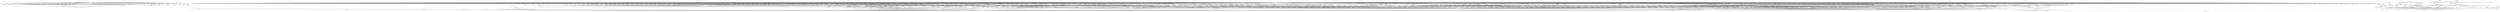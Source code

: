 digraph depends {
    node [shape=plaintext]
"alsa-utils-alsamixer" -> "libasound2"
"alsa-utils-alsamixer" -> "libformw5"
"alsa-utils-alsamixer" -> "libmenuw5"
"alsa-utils-alsamixer" -> "libncursesw5"
"alsa-utils-alsamixer" -> "libpanelw5"
"alsa-utils-alsamixer" -> "libtinfo5"
"angstrom-feed-configs" -> "opkg" [style=dotted]
"angstrom-packagegroup-boot" -> "angstrom-version"
"angstrom-packagegroup-boot" -> "packagegroup-boot"
"avahi-daemon" -> "base-files"
"avahi-daemon" -> "base-passwd"
"avahi-daemon" -> "libavahi-common3"
"avahi-daemon" -> "libavahi-core7"
"avahi-daemon" -> "libcap2"
"avahi-daemon" -> "libdaemon0"
"avahi-daemon" -> "libdbus-1-3"
"avahi-daemon" -> "libexpat1"
"avahi-daemon" -> "libnss-mdns" [style=dotted]
"avahi-daemon" -> "shadow"
"avahi-utils" -> "libavahi-client3"
"avahi-utils" -> "libavahi-common3"
"bluez5" -> "libdbus-1-3"
"bluez5" -> "libglib-2.0-0"
"bluez5" -> "libreadline7"
"bluez5" -> "libudev1"
"busybox" -> "busybox-syslog" [style=dotted]
"busybox" -> "busybox-udhcpc" [style=dotted]
"ca-certificates" -> "openssl"
"cpufreq-tweaks" -> "cpufrequtils"
"dbus-1" -> "base-files"
"dbus-1" -> "base-passwd"
"dbus-1" -> "libdbus-1-3"
"dbus-1" -> "libexpat1"
"dbus-1" -> "libsystemd0"
"dbus-1" -> "libx11-6"
"dbus-1" -> "shadow"
"e2fsprogs-e2fsck" -> "libblkid1"
"e2fsprogs-e2fsck" -> "libcom-err2"
"e2fsprogs-e2fsck" -> "libe2p2"
"e2fsprogs-e2fsck" -> "libext2fs2"
"e2fsprogs-e2fsck" -> "libuuid1"
"fixmac" -> "ranpwd"
"htop" -> "libncursesw5"
"htop" -> "libtinfo5"
"htop" -> "ncurses-terminfo"
"iptables" -> "kernel-module-iptable-filter" [style=dotted]
"iptables" -> "kernel-module-iptable-nat" [style=dotted]
"iptables" -> "kernel-module-ip-tables" [style=dotted]
"iptables" -> "kernel-module-ipt-masquerade" [style=dotted]
"iptables" -> "kernel-module-nf-conntrack-ipv4" [style=dotted]
"iptables" -> "kernel-module-nf-conntrack" [style=dotted]
"iptables" -> "kernel-module-nf-defrag-ipv4" [style=dotted]
"iptables" -> "kernel-module-nf-nat" [style=dotted]
"iptables" -> "kernel-module-x-tables" [style=dotted]
"iw" -> "libnl-3-200"
"iw" -> "libnl-genl-3-200"
"kernel-module-adm8211-4.16.12" -> "kernel-module-cfg80211-4.16.12"
"kernel-module-adm8211-4.16.12" -> "kernel-module-eeprom-93cx6-4.16.12"
"kernel-module-adm8211-4.16.12" -> "kernel-module-mac80211-4.16.12"
"kernel-module-adv7170-4.16.12" -> "kernel-module-v4l2-common-4.16.12"
"kernel-module-adv7170-4.16.12" -> "kernel-module-videodev-4.16.12"
"kernel-module-adv7175-4.16.12" -> "kernel-module-v4l2-common-4.16.12"
"kernel-module-adv7175-4.16.12" -> "kernel-module-videodev-4.16.12"
"kernel-module-af9013-4.16.12" -> "kernel-module-firmware-class-4.16.12"
"kernel-module-af9033-4.16.12" -> "kernel-module-dvb-core-4.16.12"
"kernel-module-af9033-4.16.12" -> "kernel-module-regmap-i2c-4.16.12"
"kernel-module-airo-4.16.12" -> "kernel-module-cfg80211-4.16.12"
"kernel-module-altera-ci-4.16.12" -> "kernel-module-dvb-core-4.16.12"
"kernel-module-amdgpu-4.16.12" -> "kernel-module-chash-4.16.12"
"kernel-module-amdgpu-4.16.12" -> "kernel-module-firmware-class-4.16.12"
"kernel-module-amdgpu-4.16.12" -> "kernel-module-gpu-sched-4.16.12"
"kernel-module-amdgpu-4.16.12" -> "kernel-module-ttm-4.16.12"
"kernel-module-amd-rng-4.16.12" -> "kernel-module-rng-core-4.16.12"
"kernel-module-ar5523-4.16.12" -> "kernel-module-cfg80211-4.16.12"
"kernel-module-ar5523-4.16.12" -> "kernel-module-firmware-class-4.16.12"
"kernel-module-ar5523-4.16.12" -> "kernel-module-mac80211-4.16.12"
"kernel-module-arptable-filter-4.16.12" -> "kernel-module-arp-tables-4.16.12"
"kernel-module-arptable-filter-4.16.12" -> "kernel-module-x-tables-4.16.12"
"kernel-module-arp-tables-4.16.12" -> "kernel-module-x-tables-4.16.12"
"kernel-module-arpt-mangle-4.16.12" -> "kernel-module-x-tables-4.16.12"
"kernel-module-at76c50x-usb-4.16.12" -> "kernel-module-cfg80211-4.16.12"
"kernel-module-at76c50x-usb-4.16.12" -> "kernel-module-firmware-class-4.16.12"
"kernel-module-at76c50x-usb-4.16.12" -> "kernel-module-mac80211-4.16.12"
"kernel-module-ath-4.16.12" -> "kernel-module-cfg80211-4.16.12"
"kernel-module-ath5k-4.16.12" -> "kernel-module-ath-4.16.12"
"kernel-module-ath5k-4.16.12" -> "kernel-module-cfg80211-4.16.12"
"kernel-module-ath5k-4.16.12" -> "kernel-module-mac80211-4.16.12"
"kernel-module-ath6kl-core-4.16.12" -> "kernel-module-cfg80211-4.16.12"
"kernel-module-ath6kl-core-4.16.12" -> "kernel-module-firmware-class-4.16.12"
"kernel-module-ath6kl-sdio-4.16.12" -> "kernel-module-ath6kl-core-4.16.12"
"kernel-module-ath6kl-usb-4.16.12" -> "kernel-module-ath6kl-core-4.16.12"
"kernel-module-ath9k-4.16.12" -> "kernel-module-ath-4.16.12"
"kernel-module-ath9k-4.16.12" -> "kernel-module-ath9k-common-4.16.12"
"kernel-module-ath9k-4.16.12" -> "kernel-module-ath9k-hw-4.16.12"
"kernel-module-ath9k-4.16.12" -> "kernel-module-cfg80211-4.16.12"
"kernel-module-ath9k-4.16.12" -> "kernel-module-firmware-class-4.16.12"
"kernel-module-ath9k-4.16.12" -> "kernel-module-mac80211-4.16.12"
"kernel-module-ath9k-common-4.16.12" -> "kernel-module-ath-4.16.12"
"kernel-module-ath9k-common-4.16.12" -> "kernel-module-ath9k-hw-4.16.12"
"kernel-module-ath9k-common-4.16.12" -> "kernel-module-cfg80211-4.16.12"
"kernel-module-ath9k-htc-4.16.12" -> "kernel-module-ath-4.16.12"
"kernel-module-ath9k-htc-4.16.12" -> "kernel-module-ath9k-common-4.16.12"
"kernel-module-ath9k-htc-4.16.12" -> "kernel-module-ath9k-hw-4.16.12"
"kernel-module-ath9k-htc-4.16.12" -> "kernel-module-cfg80211-4.16.12"
"kernel-module-ath9k-htc-4.16.12" -> "kernel-module-firmware-class-4.16.12"
"kernel-module-ath9k-htc-4.16.12" -> "kernel-module-mac80211-4.16.12"
"kernel-module-ath9k-hw-4.16.12" -> "kernel-module-ath-4.16.12"
"kernel-module-atmel-4.16.12" -> "kernel-module-cfg80211-4.16.12"
"kernel-module-atmel-4.16.12" -> "kernel-module-firmware-class-4.16.12"
"kernel-module-atmel-pci-4.16.12" -> "kernel-module-atmel-4.16.12"
"kernel-module-au0828-4.16.12" -> "kernel-module-dvb-core-4.16.12"
"kernel-module-au0828-4.16.12" -> "kernel-module-media-4.16.12"
"kernel-module-au0828-4.16.12" -> "kernel-module-tveeprom-4.16.12"
"kernel-module-au0828-4.16.12" -> "kernel-module-v4l2-common-4.16.12"
"kernel-module-au0828-4.16.12" -> "kernel-module-videobuf2-common-4.16.12"
"kernel-module-au0828-4.16.12" -> "kernel-module-videobuf2-v4l2-4.16.12"
"kernel-module-au0828-4.16.12" -> "kernel-module-videobuf2-vmalloc-4.16.12"
"kernel-module-au0828-4.16.12" -> "kernel-module-videodev-4.16.12"
"kernel-module-au8522-decoder-4.16.12" -> "kernel-module-au8522-common-4.16.12"
"kernel-module-au8522-decoder-4.16.12" -> "kernel-module-media-4.16.12"
"kernel-module-au8522-decoder-4.16.12" -> "kernel-module-v4l2-common-4.16.12"
"kernel-module-au8522-decoder-4.16.12" -> "kernel-module-videodev-4.16.12"
"kernel-module-au8522-dig-4.16.12" -> "kernel-module-au8522-common-4.16.12"
"kernel-module-b2c2-flexcop-4.16.12" -> "kernel-module-cx24113-4.16.12"
"kernel-module-b2c2-flexcop-4.16.12" -> "kernel-module-cx24123-4.16.12"
"kernel-module-b2c2-flexcop-4.16.12" -> "kernel-module-dvb-core-4.16.12"
"kernel-module-b2c2-flexcop-4.16.12" -> "kernel-module-firmware-class-4.16.12"
"kernel-module-b2c2-flexcop-4.16.12" -> "kernel-module-s5h1420-4.16.12"
"kernel-module-b2c2-flexcop-pci-4.16.12" -> "kernel-module-b2c2-flexcop-4.16.12"
"kernel-module-b2c2-flexcop-usb-4.16.12" -> "kernel-module-b2c2-flexcop-4.16.12"
"kernel-module-b43-4.16.12" -> "kernel-module-bcma-4.16.12"
"kernel-module-b43-4.16.12" -> "kernel-module-cfg80211-4.16.12"
"kernel-module-b43-4.16.12" -> "kernel-module-firmware-class-4.16.12"
"kernel-module-b43-4.16.12" -> "kernel-module-mac80211-4.16.12"
"kernel-module-b43-4.16.12" -> "kernel-module-rng-core-4.16.12"
"kernel-module-b43-4.16.12" -> "kernel-module-ssb-4.16.12"
"kernel-module-bcm3510-4.16.12" -> "kernel-module-firmware-class-4.16.12"
"kernel-module-blowfish-generic-4.16.12" -> "kernel-module-blowfish-common-4.16.12"
"kernel-module-brcmfmac-4.16.12" -> "kernel-module-brcmutil-4.16.12"
"kernel-module-brcmfmac-4.16.12" -> "kernel-module-cfg80211-4.16.12"
"kernel-module-brcmfmac-4.16.12" -> "kernel-module-firmware-class-4.16.12"
"kernel-module-bridge-4.16.12" -> "kernel-module-llc-4.16.12"
"kernel-module-bridge-4.16.12" -> "kernel-module-stp-4.16.12"
"kernel-module-br-netfilter-4.16.12" -> "kernel-module-bridge-4.16.12"
"kernel-module-bsd-comp-4.16.12" -> "kernel-module-ppp-generic-4.16.12"
"kernel-module-bt819-4.16.12" -> "kernel-module-v4l2-common-4.16.12"
"kernel-module-bt819-4.16.12" -> "kernel-module-videodev-4.16.12"
"kernel-module-bt856-4.16.12" -> "kernel-module-v4l2-common-4.16.12"
"kernel-module-bt856-4.16.12" -> "kernel-module-videodev-4.16.12"
"kernel-module-bt866-4.16.12" -> "kernel-module-v4l2-common-4.16.12"
"kernel-module-bt866-4.16.12" -> "kernel-module-videodev-4.16.12"
"kernel-module-bt878-4.16.12" -> "kernel-module-bttv-4.16.12"
"kernel-module-btcoexist-4.16.12" -> "kernel-module-rtlwifi-4.16.12"
"kernel-module-bttv-4.16.12" -> "kernel-module-firmware-class-4.16.12"
"kernel-module-bttv-4.16.12" -> "kernel-module-rc-core-4.16.12"
"kernel-module-bttv-4.16.12" -> "kernel-module-tea575x-4.16.12"
"kernel-module-bttv-4.16.12" -> "kernel-module-tveeprom-4.16.12"
"kernel-module-bttv-4.16.12" -> "kernel-module-v4l2-common-4.16.12"
"kernel-module-bttv-4.16.12" -> "kernel-module-videobuf-core-4.16.12"
"kernel-module-bttv-4.16.12" -> "kernel-module-videobuf-dma-sg-4.16.12"
"kernel-module-bttv-4.16.12" -> "kernel-module-videodev-4.16.12"
"kernel-module-budget-4.16.12" -> "kernel-module-budget-core-4.16.12"
"kernel-module-budget-4.16.12" -> "kernel-module-dvb-core-4.16.12"
"kernel-module-budget-4.16.12" -> "kernel-module-firmware-class-4.16.12"
"kernel-module-budget-4.16.12" -> "kernel-module-saa7146-4.16.12"
"kernel-module-budget-av-4.16.12" -> "kernel-module-budget-core-4.16.12"
"kernel-module-budget-av-4.16.12" -> "kernel-module-dvb-core-4.16.12"
"kernel-module-budget-av-4.16.12" -> "kernel-module-firmware-class-4.16.12"
"kernel-module-budget-av-4.16.12" -> "kernel-module-saa7146-4.16.12"
"kernel-module-budget-av-4.16.12" -> "kernel-module-saa7146-vv-4.16.12"
"kernel-module-budget-ci-4.16.12" -> "kernel-module-budget-core-4.16.12"
"kernel-module-budget-ci-4.16.12" -> "kernel-module-dvb-core-4.16.12"
"kernel-module-budget-ci-4.16.12" -> "kernel-module-firmware-class-4.16.12"
"kernel-module-budget-ci-4.16.12" -> "kernel-module-rc-core-4.16.12"
"kernel-module-budget-ci-4.16.12" -> "kernel-module-saa7146-4.16.12"
"kernel-module-budget-core-4.16.12" -> "kernel-module-dvb-core-4.16.12"
"kernel-module-budget-core-4.16.12" -> "kernel-module-saa7146-4.16.12"
"kernel-module-budget-core-4.16.12" -> "kernel-module-ttpci-eeprom-4.16.12"
"kernel-module-budget-patch-4.16.12" -> "kernel-module-budget-core-4.16.12"
"kernel-module-budget-patch-4.16.12" -> "kernel-module-dvb-core-4.16.12"
"kernel-module-budget-patch-4.16.12" -> "kernel-module-saa7146-4.16.12"
"kernel-module-can-bcm-4.16.12" -> "kernel-module-can-4.16.12"
"kernel-module-can-gw-4.16.12" -> "kernel-module-can-4.16.12"
"kernel-module-can-raw-4.16.12" -> "kernel-module-can-4.16.12"
"kernel-module-carl9170-4.16.12" -> "kernel-module-ath-4.16.12"
"kernel-module-carl9170-4.16.12" -> "kernel-module-cfg80211-4.16.12"
"kernel-module-carl9170-4.16.12" -> "kernel-module-firmware-class-4.16.12"
"kernel-module-carl9170-4.16.12" -> "kernel-module-mac80211-4.16.12"
"kernel-module-cast5-generic-4.16.12" -> "kernel-module-cast-common-4.16.12"
"kernel-module-cast6-generic-4.16.12" -> "kernel-module-cast-common-4.16.12"
"kernel-module-cfg80211-4.16.12" -> "kernel-module-firmware-class-4.16.12"
"kernel-module-cpia2-4.16.12" -> "kernel-module-firmware-class-4.16.12"
"kernel-module-cpia2-4.16.12" -> "kernel-module-v4l2-common-4.16.12"
"kernel-module-cpia2-4.16.12" -> "kernel-module-videodev-4.16.12"
"kernel-module-cs3308-4.16.12" -> "kernel-module-v4l2-common-4.16.12"
"kernel-module-cs3308-4.16.12" -> "kernel-module-videodev-4.16.12"
"kernel-module-cs5345-4.16.12" -> "kernel-module-v4l2-common-4.16.12"
"kernel-module-cs5345-4.16.12" -> "kernel-module-videodev-4.16.12"
"kernel-module-cs53l32a-4.16.12" -> "kernel-module-v4l2-common-4.16.12"
"kernel-module-cs53l32a-4.16.12" -> "kernel-module-videodev-4.16.12"
"kernel-module-cx18-4.16.12" -> "kernel-module-cx2341x-4.16.12"
"kernel-module-cx18-4.16.12" -> "kernel-module-dvb-core-4.16.12"
"kernel-module-cx18-4.16.12" -> "kernel-module-firmware-class-4.16.12"
"kernel-module-cx18-4.16.12" -> "kernel-module-tveeprom-4.16.12"
"kernel-module-cx18-4.16.12" -> "kernel-module-v4l2-common-4.16.12"
"kernel-module-cx18-4.16.12" -> "kernel-module-videobuf-core-4.16.12"
"kernel-module-cx18-4.16.12" -> "kernel-module-videobuf-vmalloc-4.16.12"
"kernel-module-cx18-4.16.12" -> "kernel-module-videodev-4.16.12"
"kernel-module-cx18-alsa-4.16.12" -> "kernel-module-cx18-4.16.12"
"kernel-module-cx18-alsa-4.16.12" -> "kernel-module-snd-4.16.12"
"kernel-module-cx18-alsa-4.16.12" -> "kernel-module-snd-pcm-4.16.12"
"kernel-module-cx231xx-4.16.12" -> "kernel-module-cx2341x-4.16.12"
"kernel-module-cx231xx-4.16.12" -> "kernel-module-firmware-class-4.16.12"
"kernel-module-cx231xx-4.16.12" -> "kernel-module-i2c-mux-4.16.12"
"kernel-module-cx231xx-4.16.12" -> "kernel-module-media-4.16.12"
"kernel-module-cx231xx-4.16.12" -> "kernel-module-rc-core-4.16.12"
"kernel-module-cx231xx-4.16.12" -> "kernel-module-tveeprom-4.16.12"
"kernel-module-cx231xx-4.16.12" -> "kernel-module-v4l2-common-4.16.12"
"kernel-module-cx231xx-4.16.12" -> "kernel-module-videobuf-core-4.16.12"
"kernel-module-cx231xx-4.16.12" -> "kernel-module-videobuf-vmalloc-4.16.12"
"kernel-module-cx231xx-4.16.12" -> "kernel-module-videodev-4.16.12"
"kernel-module-cx231xx-alsa-4.16.12" -> "kernel-module-cx231xx-4.16.12"
"kernel-module-cx231xx-alsa-4.16.12" -> "kernel-module-snd-4.16.12"
"kernel-module-cx231xx-alsa-4.16.12" -> "kernel-module-snd-pcm-4.16.12"
"kernel-module-cx231xx-dvb-4.16.12" -> "kernel-module-cx231xx-4.16.12"
"kernel-module-cx231xx-dvb-4.16.12" -> "kernel-module-dvb-core-4.16.12"
"kernel-module-cx2341x-4.16.12" -> "kernel-module-v4l2-common-4.16.12"
"kernel-module-cx2341x-4.16.12" -> "kernel-module-videodev-4.16.12"
"kernel-module-cx23885-4.16.12" -> "kernel-module-altera-ci-4.16.12"
"kernel-module-cx23885-4.16.12" -> "kernel-module-altera-stapl-4.16.12"
"kernel-module-cx23885-4.16.12" -> "kernel-module-cx2341x-4.16.12"
"kernel-module-cx23885-4.16.12" -> "kernel-module-dvb-core-4.16.12"
"kernel-module-cx23885-4.16.12" -> "kernel-module-firmware-class-4.16.12"
"kernel-module-cx23885-4.16.12" -> "kernel-module-m88ds3103-4.16.12"
"kernel-module-cx23885-4.16.12" -> "kernel-module-rc-core-4.16.12"
"kernel-module-cx23885-4.16.12" -> "kernel-module-snd-4.16.12"
"kernel-module-cx23885-4.16.12" -> "kernel-module-snd-pcm-4.16.12"
"kernel-module-cx23885-4.16.12" -> "kernel-module-tda18271-4.16.12"
"kernel-module-cx23885-4.16.12" -> "kernel-module-tveeprom-4.16.12"
"kernel-module-cx23885-4.16.12" -> "kernel-module-v4l2-common-4.16.12"
"kernel-module-cx23885-4.16.12" -> "kernel-module-videobuf2-common-4.16.12"
"kernel-module-cx23885-4.16.12" -> "kernel-module-videobuf2-dma-sg-4.16.12"
"kernel-module-cx23885-4.16.12" -> "kernel-module-videobuf2-dvb-4.16.12"
"kernel-module-cx23885-4.16.12" -> "kernel-module-videobuf2-v4l2-4.16.12"
"kernel-module-cx23885-4.16.12" -> "kernel-module-videodev-4.16.12"
"kernel-module-cx24116-4.16.12" -> "kernel-module-firmware-class-4.16.12"
"kernel-module-cx24117-4.16.12" -> "kernel-module-firmware-class-4.16.12"
"kernel-module-cx24120-4.16.12" -> "kernel-module-firmware-class-4.16.12"
"kernel-module-cx25821-4.16.12" -> "kernel-module-videobuf2-common-4.16.12"
"kernel-module-cx25821-4.16.12" -> "kernel-module-videobuf2-dma-sg-4.16.12"
"kernel-module-cx25821-4.16.12" -> "kernel-module-videobuf2-v4l2-4.16.12"
"kernel-module-cx25821-4.16.12" -> "kernel-module-videodev-4.16.12"
"kernel-module-cx25821-alsa-4.16.12" -> "kernel-module-cx25821-4.16.12"
"kernel-module-cx25821-alsa-4.16.12" -> "kernel-module-snd-4.16.12"
"kernel-module-cx25821-alsa-4.16.12" -> "kernel-module-snd-pcm-4.16.12"
"kernel-module-cx25840-4.16.12" -> "kernel-module-firmware-class-4.16.12"
"kernel-module-cx25840-4.16.12" -> "kernel-module-media-4.16.12"
"kernel-module-cx25840-4.16.12" -> "kernel-module-v4l2-common-4.16.12"
"kernel-module-cx25840-4.16.12" -> "kernel-module-videodev-4.16.12"
"kernel-module-cx8800-4.16.12" -> "kernel-module-cx88xx-4.16.12"
"kernel-module-cx8800-4.16.12" -> "kernel-module-v4l2-common-4.16.12"
"kernel-module-cx8800-4.16.12" -> "kernel-module-videobuf2-common-4.16.12"
"kernel-module-cx8800-4.16.12" -> "kernel-module-videobuf2-dma-sg-4.16.12"
"kernel-module-cx8800-4.16.12" -> "kernel-module-videobuf2-v4l2-4.16.12"
"kernel-module-cx8800-4.16.12" -> "kernel-module-videodev-4.16.12"
"kernel-module-cx8802-4.16.12" -> "kernel-module-cx88xx-4.16.12"
"kernel-module-cx8802-4.16.12" -> "kernel-module-videobuf2-common-4.16.12"
"kernel-module-cx88-alsa-4.16.12" -> "kernel-module-cx88xx-4.16.12"
"kernel-module-cx88-alsa-4.16.12" -> "kernel-module-snd-4.16.12"
"kernel-module-cx88-alsa-4.16.12" -> "kernel-module-snd-pcm-4.16.12"
"kernel-module-cx88-alsa-4.16.12" -> "kernel-module-videodev-4.16.12"
"kernel-module-cx88-blackbird-4.16.12" -> "kernel-module-cx2341x-4.16.12"
"kernel-module-cx88-blackbird-4.16.12" -> "kernel-module-cx8800-4.16.12"
"kernel-module-cx88-blackbird-4.16.12" -> "kernel-module-cx8802-4.16.12"
"kernel-module-cx88-blackbird-4.16.12" -> "kernel-module-cx88xx-4.16.12"
"kernel-module-cx88-blackbird-4.16.12" -> "kernel-module-firmware-class-4.16.12"
"kernel-module-cx88-blackbird-4.16.12" -> "kernel-module-v4l2-common-4.16.12"
"kernel-module-cx88-blackbird-4.16.12" -> "kernel-module-videobuf2-common-4.16.12"
"kernel-module-cx88-blackbird-4.16.12" -> "kernel-module-videobuf2-dma-sg-4.16.12"
"kernel-module-cx88-blackbird-4.16.12" -> "kernel-module-videobuf2-v4l2-4.16.12"
"kernel-module-cx88-blackbird-4.16.12" -> "kernel-module-videodev-4.16.12"
"kernel-module-cx88-dvb-4.16.12" -> "kernel-module-cx8802-4.16.12"
"kernel-module-cx88-dvb-4.16.12" -> "kernel-module-cx88-vp3054-i2c-4.16.12"
"kernel-module-cx88-dvb-4.16.12" -> "kernel-module-cx88xx-4.16.12"
"kernel-module-cx88-dvb-4.16.12" -> "kernel-module-dvb-core-4.16.12"
"kernel-module-cx88-dvb-4.16.12" -> "kernel-module-videobuf2-common-4.16.12"
"kernel-module-cx88-dvb-4.16.12" -> "kernel-module-videobuf2-dma-sg-4.16.12"
"kernel-module-cx88-dvb-4.16.12" -> "kernel-module-videobuf2-dvb-4.16.12"
"kernel-module-cx88-dvb-4.16.12" -> "kernel-module-videobuf2-v4l2-4.16.12"
"kernel-module-cx88xx-4.16.12" -> "kernel-module-rc-core-4.16.12"
"kernel-module-cx88xx-4.16.12" -> "kernel-module-tveeprom-4.16.12"
"kernel-module-cx88xx-4.16.12" -> "kernel-module-v4l2-common-4.16.12"
"kernel-module-cx88xx-4.16.12" -> "kernel-module-videobuf2-common-4.16.12"
"kernel-module-cx88xx-4.16.12" -> "kernel-module-videodev-4.16.12"
"kernel-module-cxd2820r-4.16.12" -> "kernel-module-dvb-core-4.16.12"
"kernel-module-cxd2820r-4.16.12" -> "kernel-module-regmap-i2c-4.16.12"
"kernel-module-cxd2841er-4.16.12" -> "kernel-module-dvb-core-4.16.12"
"kernel-module-ddbridge-4.16.12" -> "kernel-module-dvb-core-4.16.12"
"kernel-module-dib3000mc-4.16.12" -> "kernel-module-dibx000-common-4.16.12"
"kernel-module-dib7000m-4.16.12" -> "kernel-module-dibx000-common-4.16.12"
"kernel-module-dib7000p-4.16.12" -> "kernel-module-dibx000-common-4.16.12"
"kernel-module-dib7000p-4.16.12" -> "kernel-module-dvb-core-4.16.12"
"kernel-module-dib8000-4.16.12" -> "kernel-module-dibx000-common-4.16.12"
"kernel-module-dib8000-4.16.12" -> "kernel-module-dvb-core-4.16.12"
"kernel-module-dm1105-4.16.12" -> "kernel-module-dvb-core-4.16.12"
"kernel-module-dm1105-4.16.12" -> "kernel-module-rc-core-4.16.12"
"kernel-module-drx39xyj-4.16.12" -> "kernel-module-firmware-class-4.16.12"
"kernel-module-drxd-4.16.12" -> "kernel-module-firmware-class-4.16.12"
"kernel-module-drxk-4.16.12" -> "kernel-module-dvb-core-4.16.12"
"kernel-module-drxk-4.16.12" -> "kernel-module-firmware-class-4.16.12"
"kernel-module-ds3000-4.16.12" -> "kernel-module-firmware-class-4.16.12"
"kernel-module-dsbr100-4.16.12" -> "kernel-module-videodev-4.16.12"
"kernel-module-dst-4.16.12" -> "kernel-module-bt878-4.16.12"
"kernel-module-dst-4.16.12" -> "kernel-module-dvb-core-4.16.12"
"kernel-module-dst-ca-4.16.12" -> "kernel-module-dst-4.16.12"
"kernel-module-dst-ca-4.16.12" -> "kernel-module-dvb-core-4.16.12"
"kernel-module-dvb-bt8xx-4.16.12" -> "kernel-module-bt878-4.16.12"
"kernel-module-dvb-bt8xx-4.16.12" -> "kernel-module-bttv-4.16.12"
"kernel-module-dvb-bt8xx-4.16.12" -> "kernel-module-dvb-core-4.16.12"
"kernel-module-dvb-bt8xx-4.16.12" -> "kernel-module-firmware-class-4.16.12"
"kernel-module-dvb-ttpci-4.16.12" -> "kernel-module-dvb-core-4.16.12"
"kernel-module-dvb-ttpci-4.16.12" -> "kernel-module-firmware-class-4.16.12"
"kernel-module-dvb-ttpci-4.16.12" -> "kernel-module-saa7146-4.16.12"
"kernel-module-dvb-ttpci-4.16.12" -> "kernel-module-saa7146-vv-4.16.12"
"kernel-module-dvb-ttpci-4.16.12" -> "kernel-module-ttpci-eeprom-4.16.12"
"kernel-module-dvb-ttusb-budget-4.16.12" -> "kernel-module-dvb-core-4.16.12"
"kernel-module-dvb-ttusb-budget-4.16.12" -> "kernel-module-firmware-class-4.16.12"
"kernel-module-dvb-usb-4.16.12" -> "kernel-module-dvb-core-4.16.12"
"kernel-module-dvb-usb-4.16.12" -> "kernel-module-firmware-class-4.16.12"
"kernel-module-dvb-usb-4.16.12" -> "kernel-module-rc-core-4.16.12"
"kernel-module-dvb-usb-a800-4.16.12" -> "kernel-module-dvb-usb-4.16.12"
"kernel-module-dvb-usb-a800-4.16.12" -> "kernel-module-dvb-usb-dibusb-common-4.16.12"
"kernel-module-dvb-usb-a800-4.16.12" -> "kernel-module-dvb-usb-dibusb-mc-common-4.16.12"
"kernel-module-dvb-usb-a800-4.16.12" -> "kernel-module-rc-core-4.16.12"
"kernel-module-dvb-usb-af9005-4.16.12" -> "kernel-module-dvb-usb-4.16.12"
"kernel-module-dvb-usb-af9015-4.16.12" -> "kernel-module-dvb-usb-v2-4.16.12"
"kernel-module-dvb-usb-af9015-4.16.12" -> "kernel-module-rc-core-4.16.12"
"kernel-module-dvb-usb-af9035-4.16.12" -> "kernel-module-dvb-usb-v2-4.16.12"
"kernel-module-dvb-usb-af9035-4.16.12" -> "kernel-module-rc-core-4.16.12"
"kernel-module-dvb-usb-anysee-4.16.12" -> "kernel-module-dvb-core-4.16.12"
"kernel-module-dvb-usb-anysee-4.16.12" -> "kernel-module-dvb-usb-v2-4.16.12"
"kernel-module-dvb-usb-anysee-4.16.12" -> "kernel-module-rc-core-4.16.12"
"kernel-module-dvb-usb-au6610-4.16.12" -> "kernel-module-dvb-usb-v2-4.16.12"
"kernel-module-dvb-usb-az6007-4.16.12" -> "kernel-module-cypress-firmware-4.16.12"
"kernel-module-dvb-usb-az6007-4.16.12" -> "kernel-module-dvb-core-4.16.12"
"kernel-module-dvb-usb-az6007-4.16.12" -> "kernel-module-dvb-usb-v2-4.16.12"
"kernel-module-dvb-usb-az6007-4.16.12" -> "kernel-module-rc-core-4.16.12"
"kernel-module-dvb-usb-az6027-4.16.12" -> "kernel-module-dvb-core-4.16.12"
"kernel-module-dvb-usb-az6027-4.16.12" -> "kernel-module-dvb-usb-4.16.12"
"kernel-module-dvb-usb-az6027-4.16.12" -> "kernel-module-stb0899-4.16.12"
"kernel-module-dvb-usb-az6027-4.16.12" -> "kernel-module-stb6100-4.16.12"
"kernel-module-dvb-usb-ce6230-4.16.12" -> "kernel-module-dvb-usb-v2-4.16.12"
"kernel-module-dvb-usb-cinergyt2-4.16.12" -> "kernel-module-dvb-usb-4.16.12"
"kernel-module-dvb-usb-cxusb-4.16.12" -> "kernel-module-dib0070-4.16.12"
"kernel-module-dvb-usb-cxusb-4.16.12" -> "kernel-module-dvb-usb-4.16.12"
"kernel-module-dvb-usb-cxusb-4.16.12" -> "kernel-module-rc-core-4.16.12"
"kernel-module-dvb-usb-dib0700-4.16.12" -> "kernel-module-dib0070-4.16.12"
"kernel-module-dvb-usb-dib0700-4.16.12" -> "kernel-module-dib0090-4.16.12"
"kernel-module-dvb-usb-dib0700-4.16.12" -> "kernel-module-dib3000mc-4.16.12"
"kernel-module-dvb-usb-dib0700-4.16.12" -> "kernel-module-dib7000m-4.16.12"
"kernel-module-dvb-usb-dib0700-4.16.12" -> "kernel-module-dibx000-common-4.16.12"
"kernel-module-dvb-usb-dib0700-4.16.12" -> "kernel-module-dvb-usb-4.16.12"
"kernel-module-dvb-usb-dib0700-4.16.12" -> "kernel-module-firmware-class-4.16.12"
"kernel-module-dvb-usb-dib0700-4.16.12" -> "kernel-module-rc-core-4.16.12"
"kernel-module-dvb-usb-dibusb-common-4.16.12" -> "kernel-module-dvb-usb-4.16.12"
"kernel-module-dvb-usb-dibusb-mb-4.16.12" -> "kernel-module-dvb-usb-4.16.12"
"kernel-module-dvb-usb-dibusb-mb-4.16.12" -> "kernel-module-dvb-usb-dibusb-common-4.16.12"
"kernel-module-dvb-usb-dibusb-mc-4.16.12" -> "kernel-module-dvb-usb-4.16.12"
"kernel-module-dvb-usb-dibusb-mc-4.16.12" -> "kernel-module-dvb-usb-dibusb-common-4.16.12"
"kernel-module-dvb-usb-dibusb-mc-4.16.12" -> "kernel-module-dvb-usb-dibusb-mc-common-4.16.12"
"kernel-module-dvb-usb-dibusb-mc-common-4.16.12" -> "kernel-module-dib3000mc-4.16.12"
"kernel-module-dvb-usb-dibusb-mc-common-4.16.12" -> "kernel-module-dvb-usb-dibusb-common-4.16.12"
"kernel-module-dvb-usb-digitv-4.16.12" -> "kernel-module-dvb-usb-4.16.12"
"kernel-module-dvb-usb-dtt200u-4.16.12" -> "kernel-module-dvb-usb-4.16.12"
"kernel-module-dvb-usb-dtt200u-4.16.12" -> "kernel-module-rc-core-4.16.12"
"kernel-module-dvb-usb-dtv5100-4.16.12" -> "kernel-module-dvb-usb-4.16.12"
"kernel-module-dvb-usb-dw2102-4.16.12" -> "kernel-module-dvb-core-4.16.12"
"kernel-module-dvb-usb-dw2102-4.16.12" -> "kernel-module-dvb-usb-4.16.12"
"kernel-module-dvb-usb-dw2102-4.16.12" -> "kernel-module-firmware-class-4.16.12"
"kernel-module-dvb-usb-dw2102-4.16.12" -> "kernel-module-rc-core-4.16.12"
"kernel-module-dvb-usb-ec168-4.16.12" -> "kernel-module-dvb-usb-v2-4.16.12"
"kernel-module-dvb-usb-friio-4.16.12" -> "kernel-module-dvb-usb-4.16.12"
"kernel-module-dvb-usb-gl861-4.16.12" -> "kernel-module-dvb-usb-v2-4.16.12"
"kernel-module-dvb-usb-gp8psk-4.16.12" -> "kernel-module-dvb-usb-4.16.12"
"kernel-module-dvb-usb-gp8psk-4.16.12" -> "kernel-module-firmware-class-4.16.12"
"kernel-module-dvb-usb-lmedm04-4.16.12" -> "kernel-module-dvb-core-4.16.12"
"kernel-module-dvb-usb-lmedm04-4.16.12" -> "kernel-module-dvb-usb-v2-4.16.12"
"kernel-module-dvb-usb-lmedm04-4.16.12" -> "kernel-module-firmware-class-4.16.12"
"kernel-module-dvb-usb-lmedm04-4.16.12" -> "kernel-module-rc-core-4.16.12"
"kernel-module-dvb-usb-m920x-4.16.12" -> "kernel-module-dvb-usb-4.16.12"
"kernel-module-dvb-usb-m920x-4.16.12" -> "kernel-module-rc-core-4.16.12"
"kernel-module-dvb-usb-mxl111sf-4.16.12" -> "kernel-module-dvb-usb-v2-4.16.12"
"kernel-module-dvb-usb-mxl111sf-4.16.12" -> "kernel-module-tveeprom-4.16.12"
"kernel-module-dvb-usb-nova-t-usb2-4.16.12" -> "kernel-module-dvb-usb-4.16.12"
"kernel-module-dvb-usb-nova-t-usb2-4.16.12" -> "kernel-module-dvb-usb-dibusb-common-4.16.12"
"kernel-module-dvb-usb-nova-t-usb2-4.16.12" -> "kernel-module-dvb-usb-dibusb-mc-common-4.16.12"
"kernel-module-dvb-usb-opera-4.16.12" -> "kernel-module-dvb-usb-4.16.12"
"kernel-module-dvb-usb-opera-4.16.12" -> "kernel-module-firmware-class-4.16.12"
"kernel-module-dvb-usb-pctv452e-4.16.12" -> "kernel-module-dvb-core-4.16.12"
"kernel-module-dvb-usb-pctv452e-4.16.12" -> "kernel-module-dvb-usb-4.16.12"
"kernel-module-dvb-usb-pctv452e-4.16.12" -> "kernel-module-rc-core-4.16.12"
"kernel-module-dvb-usb-pctv452e-4.16.12" -> "kernel-module-ttpci-eeprom-4.16.12"
"kernel-module-dvb-usb-rtl28xxu-4.16.12" -> "kernel-module-dvb-usb-v2-4.16.12"
"kernel-module-dvb-usb-rtl28xxu-4.16.12" -> "kernel-module-rc-core-4.16.12"
"kernel-module-dvb-usb-technisat-usb2-4.16.12" -> "kernel-module-dvb-core-4.16.12"
"kernel-module-dvb-usb-technisat-usb2-4.16.12" -> "kernel-module-dvb-usb-4.16.12"
"kernel-module-dvb-usb-technisat-usb2-4.16.12" -> "kernel-module-rc-core-4.16.12"
"kernel-module-dvb-usb-ttusb2-4.16.12" -> "kernel-module-dvb-core-4.16.12"
"kernel-module-dvb-usb-ttusb2-4.16.12" -> "kernel-module-dvb-usb-4.16.12"
"kernel-module-dvb-usb-ttusb2-4.16.12" -> "kernel-module-rc-core-4.16.12"
"kernel-module-dvb-usb-umt-010-4.16.12" -> "kernel-module-dvb-usb-4.16.12"
"kernel-module-dvb-usb-umt-010-4.16.12" -> "kernel-module-dvb-usb-dibusb-common-4.16.12"
"kernel-module-dvb-usb-v2-4.16.12" -> "kernel-module-dvb-core-4.16.12"
"kernel-module-dvb-usb-v2-4.16.12" -> "kernel-module-firmware-class-4.16.12"
"kernel-module-dvb-usb-v2-4.16.12" -> "kernel-module-rc-core-4.16.12"
"kernel-module-dvb-usb-vp702x-4.16.12" -> "kernel-module-dvb-usb-4.16.12"
"kernel-module-dvb-usb-vp7045-4.16.12" -> "kernel-module-dvb-usb-4.16.12"
"kernel-module-dvb-usb-vp7045-4.16.12" -> "kernel-module-rc-core-4.16.12"
"kernel-module-e4000-4.16.12" -> "kernel-module-regmap-i2c-4.16.12"
"kernel-module-e4000-4.16.12" -> "kernel-module-v4l2-common-4.16.12"
"kernel-module-e4000-4.16.12" -> "kernel-module-videodev-4.16.12"
"kernel-module-earth-pt1-4.16.12" -> "kernel-module-dvb-core-4.16.12"
"kernel-module-ebt-802-3-4.16.12" -> "kernel-module-x-tables-4.16.12"
"kernel-module-ebtable-broute-4.16.12" -> "kernel-module-bridge-4.16.12"
"kernel-module-ebtable-broute-4.16.12" -> "kernel-module-ebtables-4.16.12"
"kernel-module-ebtable-filter-4.16.12" -> "kernel-module-ebtables-4.16.12"
"kernel-module-ebtable-nat-4.16.12" -> "kernel-module-ebtables-4.16.12"
"kernel-module-ebtables-4.16.12" -> "kernel-module-x-tables-4.16.12"
"kernel-module-ebt-among-4.16.12" -> "kernel-module-x-tables-4.16.12"
"kernel-module-ebt-arp-4.16.12" -> "kernel-module-x-tables-4.16.12"
"kernel-module-ebt-arpreply-4.16.12" -> "kernel-module-x-tables-4.16.12"
"kernel-module-ebt-dnat-4.16.12" -> "kernel-module-x-tables-4.16.12"
"kernel-module-ebt-ip-4.16.12" -> "kernel-module-x-tables-4.16.12"
"kernel-module-ebt-ip6-4.16.12" -> "kernel-module-x-tables-4.16.12"
"kernel-module-ebt-limit-4.16.12" -> "kernel-module-x-tables-4.16.12"
"kernel-module-ebt-log-4.16.12" -> "kernel-module-x-tables-4.16.12"
"kernel-module-ebt-mark-4.16.12" -> "kernel-module-x-tables-4.16.12"
"kernel-module-ebt-mark-m-4.16.12" -> "kernel-module-x-tables-4.16.12"
"kernel-module-ebt-nflog-4.16.12" -> "kernel-module-x-tables-4.16.12"
"kernel-module-ebt-pkttype-4.16.12" -> "kernel-module-x-tables-4.16.12"
"kernel-module-ebt-redirect-4.16.12" -> "kernel-module-x-tables-4.16.12"
"kernel-module-ebt-snat-4.16.12" -> "kernel-module-x-tables-4.16.12"
"kernel-module-ebt-stp-4.16.12" -> "kernel-module-x-tables-4.16.12"
"kernel-module-ebt-vlan-4.16.12" -> "kernel-module-x-tables-4.16.12"
"kernel-module-em28xx-4.16.12" -> "kernel-module-media-4.16.12"
"kernel-module-em28xx-4.16.12" -> "kernel-module-tveeprom-4.16.12"
"kernel-module-em28xx-4.16.12" -> "kernel-module-v4l2-common-4.16.12"
"kernel-module-em28xx-alsa-4.16.12" -> "kernel-module-em28xx-4.16.12"
"kernel-module-em28xx-alsa-4.16.12" -> "kernel-module-snd-4.16.12"
"kernel-module-em28xx-alsa-4.16.12" -> "kernel-module-snd-pcm-4.16.12"
"kernel-module-em28xx-dvb-4.16.12" -> "kernel-module-dvb-core-4.16.12"
"kernel-module-em28xx-dvb-4.16.12" -> "kernel-module-em28xx-4.16.12"
"kernel-module-em28xx-rc-4.16.12" -> "kernel-module-em28xx-4.16.12"
"kernel-module-em28xx-rc-4.16.12" -> "kernel-module-rc-core-4.16.12"
"kernel-module-fc2580-4.16.12" -> "kernel-module-regmap-i2c-4.16.12"
"kernel-module-fc2580-4.16.12" -> "kernel-module-v4l2-common-4.16.12"
"kernel-module-fc2580-4.16.12" -> "kernel-module-videodev-4.16.12"
"kernel-module-g-acm-ms-4.16.12" -> "kernel-module-libcomposite-4.16.12"
"kernel-module-g-acm-ms-4.16.12" -> "kernel-module-usb-f-mass-storage-4.16.12"
"kernel-module-gadgetfs-4.16.12" -> "kernel-module-udc-core-4.16.12"
"kernel-module-g-audio-4.16.12" -> "kernel-module-libcomposite-4.16.12"
"kernel-module-g-cdc-4.16.12" -> "kernel-module-libcomposite-4.16.12"
"kernel-module-g-cdc-4.16.12" -> "kernel-module-u-ether-4.16.12"
"kernel-module-g-dbgp-4.16.12" -> "kernel-module-libcomposite-4.16.12"
"kernel-module-g-dbgp-4.16.12" -> "kernel-module-udc-core-4.16.12"
"kernel-module-g-dbgp-4.16.12" -> "kernel-module-u-serial-4.16.12"
"kernel-module-geode-rng-4.16.12" -> "kernel-module-rng-core-4.16.12"
"kernel-module-g-ether-4.16.12" -> "kernel-module-libcomposite-4.16.12"
"kernel-module-g-ether-4.16.12" -> "kernel-module-u-ether-4.16.12"
"kernel-module-g-ether-4.16.12" -> "kernel-module-usb-f-rndis-4.16.12"
"kernel-module-g-ffs-4.16.12" -> "kernel-module-libcomposite-4.16.12"
"kernel-module-g-ffs-4.16.12" -> "kernel-module-usb-f-fs-4.16.12"
"kernel-module-ghash-generic-4.16.12" -> "kernel-module-gf128mul-4.16.12"
"kernel-module-g-hid-4.16.12" -> "kernel-module-libcomposite-4.16.12"
"kernel-module-gma500-gfx-4.16.12" -> "kernel-module-video-4.16.12"
"kernel-module-g-mass-storage-4.16.12" -> "kernel-module-libcomposite-4.16.12"
"kernel-module-g-mass-storage-4.16.12" -> "kernel-module-usb-f-mass-storage-4.16.12"
"kernel-module-g-midi-4.16.12" -> "kernel-module-libcomposite-4.16.12"
"kernel-module-g-multi-4.16.12" -> "kernel-module-libcomposite-4.16.12"
"kernel-module-g-multi-4.16.12" -> "kernel-module-u-ether-4.16.12"
"kernel-module-g-multi-4.16.12" -> "kernel-module-usb-f-mass-storage-4.16.12"
"kernel-module-g-ncm-4.16.12" -> "kernel-module-libcomposite-4.16.12"
"kernel-module-g-ncm-4.16.12" -> "kernel-module-u-ether-4.16.12"
"kernel-module-g-printer-4.16.12" -> "kernel-module-libcomposite-4.16.12"
"kernel-module-g-printer-4.16.12" -> "kernel-module-udc-core-4.16.12"
"kernel-module-g-serial-4.16.12" -> "kernel-module-libcomposite-4.16.12"
"kernel-module-gspca-benq-4.16.12" -> "kernel-module-gspca-main-4.16.12"
"kernel-module-gspca-conex-4.16.12" -> "kernel-module-gspca-main-4.16.12"
"kernel-module-gspca-conex-4.16.12" -> "kernel-module-videodev-4.16.12"
"kernel-module-gspca-cpia1-4.16.12" -> "kernel-module-gspca-main-4.16.12"
"kernel-module-gspca-cpia1-4.16.12" -> "kernel-module-videodev-4.16.12"
"kernel-module-gspca-etoms-4.16.12" -> "kernel-module-gspca-main-4.16.12"
"kernel-module-gspca-etoms-4.16.12" -> "kernel-module-videodev-4.16.12"
"kernel-module-gspca-finepix-4.16.12" -> "kernel-module-gspca-main-4.16.12"
"kernel-module-gspca-gl860-4.16.12" -> "kernel-module-gspca-main-4.16.12"
"kernel-module-gspca-gl860-4.16.12" -> "kernel-module-videodev-4.16.12"
"kernel-module-gspca-jeilinj-4.16.12" -> "kernel-module-gspca-main-4.16.12"
"kernel-module-gspca-jeilinj-4.16.12" -> "kernel-module-videodev-4.16.12"
"kernel-module-gspca-jl2005bcd-4.16.12" -> "kernel-module-gspca-main-4.16.12"
"kernel-module-gspca-kinect-4.16.12" -> "kernel-module-gspca-main-4.16.12"
"kernel-module-gspca-konica-4.16.12" -> "kernel-module-gspca-main-4.16.12"
"kernel-module-gspca-konica-4.16.12" -> "kernel-module-videodev-4.16.12"
"kernel-module-gspca-m5602-4.16.12" -> "kernel-module-gspca-main-4.16.12"
"kernel-module-gspca-m5602-4.16.12" -> "kernel-module-videodev-4.16.12"
"kernel-module-gspca-main-4.16.12" -> "kernel-module-v4l2-common-4.16.12"
"kernel-module-gspca-main-4.16.12" -> "kernel-module-videodev-4.16.12"
"kernel-module-gspca-mars-4.16.12" -> "kernel-module-gspca-main-4.16.12"
"kernel-module-gspca-mars-4.16.12" -> "kernel-module-videodev-4.16.12"
"kernel-module-gspca-mr97310a-4.16.12" -> "kernel-module-gspca-main-4.16.12"
"kernel-module-gspca-mr97310a-4.16.12" -> "kernel-module-videodev-4.16.12"
"kernel-module-gspca-nw80x-4.16.12" -> "kernel-module-gspca-main-4.16.12"
"kernel-module-gspca-nw80x-4.16.12" -> "kernel-module-videodev-4.16.12"
"kernel-module-gspca-ov519-4.16.12" -> "kernel-module-gspca-main-4.16.12"
"kernel-module-gspca-ov519-4.16.12" -> "kernel-module-videodev-4.16.12"
"kernel-module-gspca-ov534-4.16.12" -> "kernel-module-gspca-main-4.16.12"
"kernel-module-gspca-ov534-4.16.12" -> "kernel-module-videodev-4.16.12"
"kernel-module-gspca-ov534-9-4.16.12" -> "kernel-module-gspca-main-4.16.12"
"kernel-module-gspca-ov534-9-4.16.12" -> "kernel-module-videodev-4.16.12"
"kernel-module-gspca-pac207-4.16.12" -> "kernel-module-gspca-main-4.16.12"
"kernel-module-gspca-pac207-4.16.12" -> "kernel-module-videodev-4.16.12"
"kernel-module-gspca-pac7302-4.16.12" -> "kernel-module-gspca-main-4.16.12"
"kernel-module-gspca-pac7302-4.16.12" -> "kernel-module-videodev-4.16.12"
"kernel-module-gspca-pac7311-4.16.12" -> "kernel-module-gspca-main-4.16.12"
"kernel-module-gspca-pac7311-4.16.12" -> "kernel-module-videodev-4.16.12"
"kernel-module-gspca-se401-4.16.12" -> "kernel-module-gspca-main-4.16.12"
"kernel-module-gspca-se401-4.16.12" -> "kernel-module-videodev-4.16.12"
"kernel-module-gspca-sn9c2028-4.16.12" -> "kernel-module-gspca-main-4.16.12"
"kernel-module-gspca-sn9c2028-4.16.12" -> "kernel-module-videodev-4.16.12"
"kernel-module-gspca-sn9c20x-4.16.12" -> "kernel-module-gspca-main-4.16.12"
"kernel-module-gspca-sn9c20x-4.16.12" -> "kernel-module-videodev-4.16.12"
"kernel-module-gspca-sonixb-4.16.12" -> "kernel-module-gspca-main-4.16.12"
"kernel-module-gspca-sonixb-4.16.12" -> "kernel-module-videodev-4.16.12"
"kernel-module-gspca-sonixj-4.16.12" -> "kernel-module-gspca-main-4.16.12"
"kernel-module-gspca-sonixj-4.16.12" -> "kernel-module-videodev-4.16.12"
"kernel-module-gspca-spca1528-4.16.12" -> "kernel-module-gspca-main-4.16.12"
"kernel-module-gspca-spca1528-4.16.12" -> "kernel-module-videodev-4.16.12"
"kernel-module-gspca-spca500-4.16.12" -> "kernel-module-gspca-main-4.16.12"
"kernel-module-gspca-spca500-4.16.12" -> "kernel-module-videodev-4.16.12"
"kernel-module-gspca-spca501-4.16.12" -> "kernel-module-gspca-main-4.16.12"
"kernel-module-gspca-spca501-4.16.12" -> "kernel-module-videodev-4.16.12"
"kernel-module-gspca-spca505-4.16.12" -> "kernel-module-gspca-main-4.16.12"
"kernel-module-gspca-spca505-4.16.12" -> "kernel-module-videodev-4.16.12"
"kernel-module-gspca-spca506-4.16.12" -> "kernel-module-gspca-main-4.16.12"
"kernel-module-gspca-spca506-4.16.12" -> "kernel-module-videodev-4.16.12"
"kernel-module-gspca-spca508-4.16.12" -> "kernel-module-gspca-main-4.16.12"
"kernel-module-gspca-spca508-4.16.12" -> "kernel-module-videodev-4.16.12"
"kernel-module-gspca-spca561-4.16.12" -> "kernel-module-gspca-main-4.16.12"
"kernel-module-gspca-spca561-4.16.12" -> "kernel-module-videodev-4.16.12"
"kernel-module-gspca-sq905-4.16.12" -> "kernel-module-gspca-main-4.16.12"
"kernel-module-gspca-sq905c-4.16.12" -> "kernel-module-gspca-main-4.16.12"
"kernel-module-gspca-sq930x-4.16.12" -> "kernel-module-gspca-main-4.16.12"
"kernel-module-gspca-sq930x-4.16.12" -> "kernel-module-videodev-4.16.12"
"kernel-module-gspca-stk014-4.16.12" -> "kernel-module-gspca-main-4.16.12"
"kernel-module-gspca-stk014-4.16.12" -> "kernel-module-videodev-4.16.12"
"kernel-module-gspca-stv0680-4.16.12" -> "kernel-module-gspca-main-4.16.12"
"kernel-module-gspca-stv06xx-4.16.12" -> "kernel-module-gspca-main-4.16.12"
"kernel-module-gspca-stv06xx-4.16.12" -> "kernel-module-videodev-4.16.12"
"kernel-module-gspca-sunplus-4.16.12" -> "kernel-module-gspca-main-4.16.12"
"kernel-module-gspca-sunplus-4.16.12" -> "kernel-module-videodev-4.16.12"
"kernel-module-gspca-t613-4.16.12" -> "kernel-module-gspca-main-4.16.12"
"kernel-module-gspca-t613-4.16.12" -> "kernel-module-videodev-4.16.12"
"kernel-module-gspca-topro-4.16.12" -> "kernel-module-gspca-main-4.16.12"
"kernel-module-gspca-topro-4.16.12" -> "kernel-module-videodev-4.16.12"
"kernel-module-gspca-tv8532-4.16.12" -> "kernel-module-gspca-main-4.16.12"
"kernel-module-gspca-tv8532-4.16.12" -> "kernel-module-videodev-4.16.12"
"kernel-module-gspca-vc032x-4.16.12" -> "kernel-module-gspca-main-4.16.12"
"kernel-module-gspca-vc032x-4.16.12" -> "kernel-module-videodev-4.16.12"
"kernel-module-gspca-vicam-4.16.12" -> "kernel-module-firmware-class-4.16.12"
"kernel-module-gspca-vicam-4.16.12" -> "kernel-module-gspca-main-4.16.12"
"kernel-module-gspca-vicam-4.16.12" -> "kernel-module-videodev-4.16.12"
"kernel-module-gspca-xirlink-cit-4.16.12" -> "kernel-module-gspca-main-4.16.12"
"kernel-module-gspca-xirlink-cit-4.16.12" -> "kernel-module-videodev-4.16.12"
"kernel-module-gspca-zc3xx-4.16.12" -> "kernel-module-gspca-main-4.16.12"
"kernel-module-gspca-zc3xx-4.16.12" -> "kernel-module-videodev-4.16.12"
"kernel-module-g-webcam-4.16.12" -> "kernel-module-libcomposite-4.16.12"
"kernel-module-g-webcam-4.16.12" -> "kernel-module-usb-f-uvc-4.16.12"
"kernel-module-g-zero-4.16.12" -> "kernel-module-libcomposite-4.16.12"
"kernel-module-g-zero-4.16.12" -> "kernel-module-udc-core-4.16.12"
"kernel-module-hdpvr-4.16.12" -> "kernel-module-v4l2-dv-timings-4.16.12"
"kernel-module-hdpvr-4.16.12" -> "kernel-module-videodev-4.16.12"
"kernel-module-hexium-gemini-4.16.12" -> "kernel-module-saa7146-4.16.12"
"kernel-module-hexium-gemini-4.16.12" -> "kernel-module-saa7146-vv-4.16.12"
"kernel-module-hexium-orion-4.16.12" -> "kernel-module-saa7146-4.16.12"
"kernel-module-hexium-orion-4.16.12" -> "kernel-module-saa7146-vv-4.16.12"
"kernel-module-hopper-4.16.12" -> "kernel-module-mantis-core-4.16.12"
"kernel-module-i915-4.16.12" -> "kernel-module-firmware-class-4.16.12"
"kernel-module-i915-4.16.12" -> "kernel-module-intel-gtt-4.16.12"
"kernel-module-i915-4.16.12" -> "kernel-module-iosf-mbi-4.16.12"
"kernel-module-i915-4.16.12" -> "kernel-module-video-4.16.12"
"kernel-module-intel-rng-4.16.12" -> "kernel-module-rng-core-4.16.12"
"kernel-module-ip6table-filter-4.16.12" -> "kernel-module-ip6-tables-4.16.12"
"kernel-module-ip6table-filter-4.16.12" -> "kernel-module-x-tables-4.16.12"
"kernel-module-ip6table-mangle-4.16.12" -> "kernel-module-ip6-tables-4.16.12"
"kernel-module-ip6table-mangle-4.16.12" -> "kernel-module-x-tables-4.16.12"
"kernel-module-ip6table-raw-4.16.12" -> "kernel-module-ip6-tables-4.16.12"
"kernel-module-ip6table-raw-4.16.12" -> "kernel-module-x-tables-4.16.12"
"kernel-module-ip6-tables-4.16.12" -> "kernel-module-x-tables-4.16.12"
"kernel-module-ip6t-eui64-4.16.12" -> "kernel-module-x-tables-4.16.12"
"kernel-module-ip6t-frag-4.16.12" -> "kernel-module-x-tables-4.16.12"
"kernel-module-ip6t-hbh-4.16.12" -> "kernel-module-x-tables-4.16.12"
"kernel-module-ip6t-ipv6header-4.16.12" -> "kernel-module-x-tables-4.16.12"
"kernel-module-ip6t-rt-4.16.12" -> "kernel-module-x-tables-4.16.12"
"kernel-module-ip6-tunnel-4.16.12" -> "kernel-module-tunnel6-4.16.12"
"kernel-module-ipcomp-4.16.12" -> "kernel-module-xfrm-ipcomp-4.16.12"
"kernel-module-ipcomp6-4.16.12" -> "kernel-module-xfrm6-tunnel-4.16.12"
"kernel-module-ipcomp6-4.16.12" -> "kernel-module-xfrm-ipcomp-4.16.12"
"kernel-module-iptable-filter-4.16.12" -> "kernel-module-ip-tables-4.16.12"
"kernel-module-iptable-filter-4.16.12" -> "kernel-module-x-tables-4.16.12"
"kernel-module-iptable-mangle-4.16.12" -> "kernel-module-ip-tables-4.16.12"
"kernel-module-iptable-mangle-4.16.12" -> "kernel-module-x-tables-4.16.12"
"kernel-module-iptable-raw-4.16.12" -> "kernel-module-ip-tables-4.16.12"
"kernel-module-iptable-raw-4.16.12" -> "kernel-module-x-tables-4.16.12"
"kernel-module-ip-tables-4.16.12" -> "kernel-module-x-tables-4.16.12"
"kernel-module-ipt-ah-4.16.12" -> "kernel-module-x-tables-4.16.12"
"kernel-module-ipt-clusterip-4.16.12" -> "kernel-module-nf-conntrack-4.16.12"
"kernel-module-ipt-clusterip-4.16.12" -> "kernel-module-x-tables-4.16.12"
"kernel-module-ipt-ecn-4.16.12" -> "kernel-module-x-tables-4.16.12"
"kernel-module-ipt-reject-4.16.12" -> "kernel-module-nf-reject-ipv4-4.16.12"
"kernel-module-ipt-reject-4.16.12" -> "kernel-module-x-tables-4.16.12"
"kernel-module-ipw2100-4.16.12" -> "kernel-module-cfg80211-4.16.12"
"kernel-module-ipw2100-4.16.12" -> "kernel-module-firmware-class-4.16.12"
"kernel-module-ipw2100-4.16.12" -> "kernel-module-libipw-4.16.12"
"kernel-module-ipw2200-4.16.12" -> "kernel-module-cfg80211-4.16.12"
"kernel-module-ipw2200-4.16.12" -> "kernel-module-firmware-class-4.16.12"
"kernel-module-ipw2200-4.16.12" -> "kernel-module-libipw-4.16.12"
"kernel-module-ir-jvc-decoder-4.16.12" -> "kernel-module-rc-core-4.16.12"
"kernel-module-ir-kbd-i2c-4.16.12" -> "kernel-module-rc-core-4.16.12"
"kernel-module-ir-mce-kbd-decoder-4.16.12" -> "kernel-module-rc-core-4.16.12"
"kernel-module-ir-nec-decoder-4.16.12" -> "kernel-module-rc-core-4.16.12"
"kernel-module-ir-rc5-decoder-4.16.12" -> "kernel-module-rc-core-4.16.12"
"kernel-module-ir-rc6-decoder-4.16.12" -> "kernel-module-rc-core-4.16.12"
"kernel-module-ir-sanyo-decoder-4.16.12" -> "kernel-module-rc-core-4.16.12"
"kernel-module-ir-sharp-decoder-4.16.12" -> "kernel-module-rc-core-4.16.12"
"kernel-module-ir-sony-decoder-4.16.12" -> "kernel-module-rc-core-4.16.12"
"kernel-module-ir-xmp-decoder-4.16.12" -> "kernel-module-rc-core-4.16.12"
"kernel-module-ivtv-4.16.12" -> "kernel-module-cx2341x-4.16.12"
"kernel-module-ivtv-4.16.12" -> "kernel-module-firmware-class-4.16.12"
"kernel-module-ivtv-4.16.12" -> "kernel-module-tveeprom-4.16.12"
"kernel-module-ivtv-4.16.12" -> "kernel-module-v4l2-common-4.16.12"
"kernel-module-ivtv-4.16.12" -> "kernel-module-videodev-4.16.12"
"kernel-module-ivtv-alsa-4.16.12" -> "kernel-module-ivtv-4.16.12"
"kernel-module-ivtv-alsa-4.16.12" -> "kernel-module-snd-4.16.12"
"kernel-module-ivtv-alsa-4.16.12" -> "kernel-module-snd-pcm-4.16.12"
"kernel-module-ivtv-alsa-4.16.12" -> "kernel-module-videodev-4.16.12"
"kernel-module-ivtvfb-4.16.12" -> "kernel-module-ivtv-4.16.12"
"kernel-module-iwl3945-4.16.12" -> "kernel-module-cfg80211-4.16.12"
"kernel-module-iwl3945-4.16.12" -> "kernel-module-firmware-class-4.16.12"
"kernel-module-iwl3945-4.16.12" -> "kernel-module-iwlegacy-4.16.12"
"kernel-module-iwl3945-4.16.12" -> "kernel-module-mac80211-4.16.12"
"kernel-module-iwl4965-4.16.12" -> "kernel-module-cfg80211-4.16.12"
"kernel-module-iwl4965-4.16.12" -> "kernel-module-firmware-class-4.16.12"
"kernel-module-iwl4965-4.16.12" -> "kernel-module-iwlegacy-4.16.12"
"kernel-module-iwl4965-4.16.12" -> "kernel-module-mac80211-4.16.12"
"kernel-module-iwldvm-4.16.12" -> "kernel-module-cfg80211-4.16.12"
"kernel-module-iwldvm-4.16.12" -> "kernel-module-iwlwifi-4.16.12"
"kernel-module-iwldvm-4.16.12" -> "kernel-module-mac80211-4.16.12"
"kernel-module-iwlegacy-4.16.12" -> "kernel-module-cfg80211-4.16.12"
"kernel-module-iwlegacy-4.16.12" -> "kernel-module-mac80211-4.16.12"
"kernel-module-iwlwifi-4.16.12" -> "kernel-module-cfg80211-4.16.12"
"kernel-module-iwlwifi-4.16.12" -> "kernel-module-firmware-class-4.16.12"
"kernel-module-ks0127-4.16.12" -> "kernel-module-v4l2-common-4.16.12"
"kernel-module-ks0127-4.16.12" -> "kernel-module-videodev-4.16.12"
"kernel-module-lgdt3305-4.16.12" -> "kernel-module-dvb-core-4.16.12"
"kernel-module-lgdt3306a-4.16.12" -> "kernel-module-i2c-mux-4.16.12"
"kernel-module-lgdt330x-4.16.12" -> "kernel-module-dvb-core-4.16.12"
"kernel-module-lgs8gxx-4.16.12" -> "kernel-module-firmware-class-4.16.12"
"kernel-module-lib80211-crypt-ccmp-4.16.12" -> "kernel-module-lib80211-4.16.12"
"kernel-module-lib80211-crypt-tkip-4.16.12" -> "kernel-module-lib80211-4.16.12"
"kernel-module-lib80211-crypt-wep-4.16.12" -> "kernel-module-lib80211-4.16.12"
"kernel-module-libcomposite-4.16.12" -> "kernel-module-configfs-4.16.12"
"kernel-module-libcomposite-4.16.12" -> "kernel-module-udc-core-4.16.12"
"kernel-module-libertas-4.16.12" -> "kernel-module-cfg80211-4.16.12"
"kernel-module-libertas-4.16.12" -> "kernel-module-firmware-class-4.16.12"
"kernel-module-libertas-sdio-4.16.12" -> "kernel-module-libertas-4.16.12"
"kernel-module-libertas-spi-4.16.12" -> "kernel-module-libertas-4.16.12"
"kernel-module-libertas-tf-4.16.12" -> "kernel-module-mac80211-4.16.12"
"kernel-module-libertas-tf-usb-4.16.12" -> "kernel-module-firmware-class-4.16.12"
"kernel-module-libertas-tf-usb-4.16.12" -> "kernel-module-libertas-tf-4.16.12"
"kernel-module-libipw-4.16.12" -> "kernel-module-cfg80211-4.16.12"
"kernel-module-libipw-4.16.12" -> "kernel-module-lib80211-4.16.12"
"kernel-module-m2m-deinterlace-4.16.12" -> "kernel-module-v4l2-mem2mem-4.16.12"
"kernel-module-m2m-deinterlace-4.16.12" -> "kernel-module-videobuf2-common-4.16.12"
"kernel-module-m2m-deinterlace-4.16.12" -> "kernel-module-videobuf2-dma-contig-4.16.12"
"kernel-module-m2m-deinterlace-4.16.12" -> "kernel-module-videobuf2-v4l2-4.16.12"
"kernel-module-m2m-deinterlace-4.16.12" -> "kernel-module-videodev-4.16.12"
"kernel-module-m52790-4.16.12" -> "kernel-module-v4l2-common-4.16.12"
"kernel-module-m52790-4.16.12" -> "kernel-module-videodev-4.16.12"
"kernel-module-m88ds3103-4.16.12" -> "kernel-module-dvb-core-4.16.12"
"kernel-module-m88ds3103-4.16.12" -> "kernel-module-firmware-class-4.16.12"
"kernel-module-m88ds3103-4.16.12" -> "kernel-module-i2c-mux-4.16.12"
"kernel-module-m88ds3103-4.16.12" -> "kernel-module-regmap-i2c-4.16.12"
"kernel-module-m88rs6000t-4.16.12" -> "kernel-module-regmap-i2c-4.16.12"
"kernel-module-mac80211-4.16.12" -> "kernel-module-cfg80211-4.16.12"
"kernel-module-mantis-4.16.12" -> "kernel-module-mantis-core-4.16.12"
"kernel-module-mantis-core-4.16.12" -> "kernel-module-dvb-core-4.16.12"
"kernel-module-mantis-core-4.16.12" -> "kernel-module-rc-core-4.16.12"
"kernel-module-mn88472-4.16.12" -> "kernel-module-dvb-core-4.16.12"
"kernel-module-mn88472-4.16.12" -> "kernel-module-firmware-class-4.16.12"
"kernel-module-mn88472-4.16.12" -> "kernel-module-regmap-i2c-4.16.12"
"kernel-module-mn88473-4.16.12" -> "kernel-module-dvb-core-4.16.12"
"kernel-module-mn88473-4.16.12" -> "kernel-module-firmware-class-4.16.12"
"kernel-module-mn88473-4.16.12" -> "kernel-module-regmap-i2c-4.16.12"
"kernel-module-msp3400-4.16.12" -> "kernel-module-media-4.16.12"
"kernel-module-msp3400-4.16.12" -> "kernel-module-v4l2-common-4.16.12"
"kernel-module-msp3400-4.16.12" -> "kernel-module-videodev-4.16.12"
"kernel-module-mwifiex-4.16.12" -> "kernel-module-cfg80211-4.16.12"
"kernel-module-mwifiex-4.16.12" -> "kernel-module-firmware-class-4.16.12"
"kernel-module-mwifiex-pcie-4.16.12" -> "kernel-module-mwifiex-4.16.12"
"kernel-module-mwifiex-sdio-4.16.12" -> "kernel-module-mwifiex-4.16.12"
"kernel-module-mwifiex-usb-4.16.12" -> "kernel-module-mwifiex-4.16.12"
"kernel-module-mwl8k-4.16.12" -> "kernel-module-cfg80211-4.16.12"
"kernel-module-mwl8k-4.16.12" -> "kernel-module-firmware-class-4.16.12"
"kernel-module-mwl8k-4.16.12" -> "kernel-module-mac80211-4.16.12"
"kernel-module-mxb-4.16.12" -> "kernel-module-saa7146-4.16.12"
"kernel-module-mxb-4.16.12" -> "kernel-module-saa7146-vv-4.16.12"
"kernel-module-mxb-4.16.12" -> "kernel-module-v4l2-common-4.16.12"
"kernel-module-mxb-4.16.12" -> "kernel-module-videodev-4.16.12"
"kernel-module-mxm-wmi-4.16.12" -> "kernel-module-wmi-4.16.12"
"kernel-module-nf-conncount-4.16.12" -> "kernel-module-nf-conntrack-4.16.12"
"kernel-module-nf-conntrack-4.16.12" -> "kernel-module-libcrc32c-4.16.12"
"kernel-module-nf-conntrack-amanda-4.16.12" -> "kernel-module-nf-conntrack-4.16.12"
"kernel-module-nf-conntrack-broadcast-4.16.12" -> "kernel-module-nf-conntrack-4.16.12"
"kernel-module-nf-conntrack-ftp-4.16.12" -> "kernel-module-nf-conntrack-4.16.12"
"kernel-module-nf-conntrack-h323-4.16.12" -> "kernel-module-nf-conntrack-4.16.12"
"kernel-module-nf-conntrack-ipv4-4.16.12" -> "kernel-module-nf-conntrack-4.16.12"
"kernel-module-nf-conntrack-ipv4-4.16.12" -> "kernel-module-nf-defrag-ipv4-4.16.12"
"kernel-module-nf-conntrack-irc-4.16.12" -> "kernel-module-nf-conntrack-4.16.12"
"kernel-module-nf-conntrack-netbios-ns-4.16.12" -> "kernel-module-nf-conntrack-4.16.12"
"kernel-module-nf-conntrack-netbios-ns-4.16.12" -> "kernel-module-nf-conntrack-broadcast-4.16.12"
"kernel-module-nf-conntrack-netlink-4.16.12" -> "kernel-module-nf-conntrack-4.16.12"
"kernel-module-nf-conntrack-netlink-4.16.12" -> "kernel-module-nfnetlink-4.16.12"
"kernel-module-nf-conntrack-pptp-4.16.12" -> "kernel-module-nf-conntrack-4.16.12"
"kernel-module-nf-conntrack-pptp-4.16.12" -> "kernel-module-nf-conntrack-proto-gre-4.16.12"
"kernel-module-nf-conntrack-proto-gre-4.16.12" -> "kernel-module-nf-conntrack-4.16.12"
"kernel-module-nf-conntrack-sane-4.16.12" -> "kernel-module-nf-conntrack-4.16.12"
"kernel-module-nf-conntrack-sip-4.16.12" -> "kernel-module-nf-conntrack-4.16.12"
"kernel-module-nf-conntrack-tftp-4.16.12" -> "kernel-module-nf-conntrack-4.16.12"
"kernel-module-nf-nat-4.16.12" -> "kernel-module-libcrc32c-4.16.12"
"kernel-module-nf-nat-4.16.12" -> "kernel-module-nf-conntrack-4.16.12"
"kernel-module-nf-nat-amanda-4.16.12" -> "kernel-module-nf-conntrack-4.16.12"
"kernel-module-nf-nat-amanda-4.16.12" -> "kernel-module-nf-conntrack-amanda-4.16.12"
"kernel-module-nf-nat-amanda-4.16.12" -> "kernel-module-nf-nat-4.16.12"
"kernel-module-nf-nat-ftp-4.16.12" -> "kernel-module-nf-conntrack-4.16.12"
"kernel-module-nf-nat-ftp-4.16.12" -> "kernel-module-nf-conntrack-ftp-4.16.12"
"kernel-module-nf-nat-ftp-4.16.12" -> "kernel-module-nf-nat-4.16.12"
"kernel-module-nf-nat-h323-4.16.12" -> "kernel-module-nf-conntrack-4.16.12"
"kernel-module-nf-nat-h323-4.16.12" -> "kernel-module-nf-conntrack-h323-4.16.12"
"kernel-module-nf-nat-h323-4.16.12" -> "kernel-module-nf-nat-4.16.12"
"kernel-module-nf-nat-ipv4-4.16.12" -> "kernel-module-nf-conntrack-4.16.12"
"kernel-module-nf-nat-ipv4-4.16.12" -> "kernel-module-nf-nat-4.16.12"
"kernel-module-nf-nat-irc-4.16.12" -> "kernel-module-nf-conntrack-4.16.12"
"kernel-module-nf-nat-irc-4.16.12" -> "kernel-module-nf-conntrack-irc-4.16.12"
"kernel-module-nf-nat-irc-4.16.12" -> "kernel-module-nf-nat-4.16.12"
"kernel-module-nf-nat-pptp-4.16.12" -> "kernel-module-nf-conntrack-4.16.12"
"kernel-module-nf-nat-pptp-4.16.12" -> "kernel-module-nf-conntrack-pptp-4.16.12"
"kernel-module-nf-nat-pptp-4.16.12" -> "kernel-module-nf-nat-4.16.12"
"kernel-module-nf-nat-pptp-4.16.12" -> "kernel-module-nf-nat-proto-gre-4.16.12"
"kernel-module-nf-nat-proto-gre-4.16.12" -> "kernel-module-nf-nat-4.16.12"
"kernel-module-nf-nat-redirect-4.16.12" -> "kernel-module-nf-nat-4.16.12"
"kernel-module-nf-nat-sip-4.16.12" -> "kernel-module-nf-conntrack-4.16.12"
"kernel-module-nf-nat-sip-4.16.12" -> "kernel-module-nf-conntrack-sip-4.16.12"
"kernel-module-nf-nat-sip-4.16.12" -> "kernel-module-nf-nat-4.16.12"
"kernel-module-nf-nat-tftp-4.16.12" -> "kernel-module-nf-conntrack-4.16.12"
"kernel-module-nf-nat-tftp-4.16.12" -> "kernel-module-nf-conntrack-tftp-4.16.12"
"kernel-module-nf-nat-tftp-4.16.12" -> "kernel-module-nf-nat-4.16.12"
"kernel-module-nfnetlink-log-4.16.12" -> "kernel-module-nfnetlink-4.16.12"
"kernel-module-nfnetlink-queue-4.16.12" -> "kernel-module-nfnetlink-4.16.12"
"kernel-module-ngene-4.16.12" -> "kernel-module-dvb-core-4.16.12"
"kernel-module-ngene-4.16.12" -> "kernel-module-firmware-class-4.16.12"
"kernel-module-nouveau-4.16.12" -> "kernel-module-firmware-class-4.16.12"
"kernel-module-nouveau-4.16.12" -> "kernel-module-ttm-4.16.12"
"kernel-module-nouveau-4.16.12" -> "kernel-module-video-4.16.12"
"kernel-module-nouveau-4.16.12" -> "kernel-module-wmi-4.16.12"
"kernel-module-nxt200x-4.16.12" -> "kernel-module-firmware-class-4.16.12"
"kernel-module-or51132-4.16.12" -> "kernel-module-dvb-core-4.16.12"
"kernel-module-or51132-4.16.12" -> "kernel-module-firmware-class-4.16.12"
"kernel-module-or51211-4.16.12" -> "kernel-module-dvb-core-4.16.12"
"kernel-module-or51211-4.16.12" -> "kernel-module-firmware-class-4.16.12"
"kernel-module-orinoco-4.16.12" -> "kernel-module-cfg80211-4.16.12"
"kernel-module-orinoco-4.16.12" -> "kernel-module-firmware-class-4.16.12"
"kernel-module-orinoco-nortel-4.16.12" -> "kernel-module-cfg80211-4.16.12"
"kernel-module-orinoco-nortel-4.16.12" -> "kernel-module-orinoco-4.16.12"
"kernel-module-orinoco-pci-4.16.12" -> "kernel-module-cfg80211-4.16.12"
"kernel-module-orinoco-pci-4.16.12" -> "kernel-module-orinoco-4.16.12"
"kernel-module-orinoco-plx-4.16.12" -> "kernel-module-cfg80211-4.16.12"
"kernel-module-orinoco-plx-4.16.12" -> "kernel-module-orinoco-4.16.12"
"kernel-module-orinoco-tmd-4.16.12" -> "kernel-module-orinoco-4.16.12"
"kernel-module-orinoco-usb-4.16.12" -> "kernel-module-cfg80211-4.16.12"
"kernel-module-orinoco-usb-4.16.12" -> "kernel-module-firmware-class-4.16.12"
"kernel-module-orinoco-usb-4.16.12" -> "kernel-module-orinoco-4.16.12"
"kernel-module-p54common-4.16.12" -> "kernel-module-cfg80211-4.16.12"
"kernel-module-p54common-4.16.12" -> "kernel-module-crc-ccitt-4.16.12"
"kernel-module-p54common-4.16.12" -> "kernel-module-mac80211-4.16.12"
"kernel-module-p54pci-4.16.12" -> "kernel-module-firmware-class-4.16.12"
"kernel-module-p54pci-4.16.12" -> "kernel-module-p54common-4.16.12"
"kernel-module-p54spi-4.16.12" -> "kernel-module-firmware-class-4.16.12"
"kernel-module-p54spi-4.16.12" -> "kernel-module-mac80211-4.16.12"
"kernel-module-p54spi-4.16.12" -> "kernel-module-p54common-4.16.12"
"kernel-module-p54usb-4.16.12" -> "kernel-module-firmware-class-4.16.12"
"kernel-module-p54usb-4.16.12" -> "kernel-module-mac80211-4.16.12"
"kernel-module-p54usb-4.16.12" -> "kernel-module-p54common-4.16.12"
"kernel-module-p8022-4.16.12" -> "kernel-module-llc-4.16.12"
"kernel-module-pch-can-4.16.12" -> "kernel-module-can-dev-4.16.12"
"kernel-module-pch-gbe-4.16.12" -> "kernel-module-ptp-pch-4.16.12"
"kernel-module-pch-udc-4.16.12" -> "kernel-module-udc-core-4.16.12"
"kernel-module-pluto2-4.16.12" -> "kernel-module-dvb-core-4.16.12"
"kernel-module-pluto2-4.16.12" -> "kernel-module-firmware-class-4.16.12"
"kernel-module-pluto2-4.16.12" -> "kernel-module-tda1004x-4.16.12"
"kernel-module-ppp-async-4.16.12" -> "kernel-module-crc-ccitt-4.16.12"
"kernel-module-ppp-async-4.16.12" -> "kernel-module-ppp-generic-4.16.12"
"kernel-module-ppp-deflate-4.16.12" -> "kernel-module-ppp-generic-4.16.12"
"kernel-module-ppp-generic-4.16.12" -> "kernel-module-slhc-4.16.12"
"kernel-module-pppoe-4.16.12" -> "kernel-module-ppp-generic-4.16.12"
"kernel-module-pppoe-4.16.12" -> "kernel-module-pppox-4.16.12"
"kernel-module-pppox-4.16.12" -> "kernel-module-ppp-generic-4.16.12"
"kernel-module-ppp-synctty-4.16.12" -> "kernel-module-ppp-generic-4.16.12"
"kernel-module-prism54-4.16.12" -> "kernel-module-firmware-class-4.16.12"
"kernel-module-psnap-4.16.12" -> "kernel-module-llc-4.16.12"
"kernel-module-ptp-4.16.12" -> "kernel-module-pps-core-4.16.12"
"kernel-module-ptp-pch-4.16.12" -> "kernel-module-ptp-4.16.12"
"kernel-module-pvrusb2-4.16.12" -> "kernel-module-cx2341x-4.16.12"
"kernel-module-pvrusb2-4.16.12" -> "kernel-module-dvb-core-4.16.12"
"kernel-module-pvrusb2-4.16.12" -> "kernel-module-firmware-class-4.16.12"
"kernel-module-pvrusb2-4.16.12" -> "kernel-module-tveeprom-4.16.12"
"kernel-module-pvrusb2-4.16.12" -> "kernel-module-v4l2-common-4.16.12"
"kernel-module-pvrusb2-4.16.12" -> "kernel-module-videodev-4.16.12"
"kernel-module-pwc-4.16.12" -> "kernel-module-videobuf2-common-4.16.12"
"kernel-module-pwc-4.16.12" -> "kernel-module-videobuf2-v4l2-4.16.12"
"kernel-module-pwc-4.16.12" -> "kernel-module-videobuf2-vmalloc-4.16.12"
"kernel-module-pwc-4.16.12" -> "kernel-module-videodev-4.16.12"
"kernel-module-radeon-4.16.12" -> "kernel-module-firmware-class-4.16.12"
"kernel-module-radeon-4.16.12" -> "kernel-module-ttm-4.16.12"
"kernel-module-radio-i2c-si470x-4.16.12" -> "kernel-module-videodev-4.16.12"
"kernel-module-radio-keene-4.16.12" -> "kernel-module-videodev-4.16.12"
"kernel-module-radio-maxiradio-4.16.12" -> "kernel-module-tea575x-4.16.12"
"kernel-module-radio-maxiradio-4.16.12" -> "kernel-module-videodev-4.16.12"
"kernel-module-radio-mr800-4.16.12" -> "kernel-module-videodev-4.16.12"
"kernel-module-radio-shark-4.16.12" -> "kernel-module-tea575x-4.16.12"
"kernel-module-radio-shark-4.16.12" -> "kernel-module-videodev-4.16.12"
"kernel-module-radio-tea5764-4.16.12" -> "kernel-module-videodev-4.16.12"
"kernel-module-radio-usb-si470x-4.16.12" -> "kernel-module-videodev-4.16.12"
"kernel-module-radio-wl1273-4.16.12" -> "kernel-module-firmware-class-4.16.12"
"kernel-module-radio-wl1273-4.16.12" -> "kernel-module-videodev-4.16.12"
"kernel-module-rc-adstech-dvb-t-pci-4.16.12" -> "kernel-module-rc-core-4.16.12"
"kernel-module-rc-alink-dtu-m-4.16.12" -> "kernel-module-rc-core-4.16.12"
"kernel-module-rc-anysee-4.16.12" -> "kernel-module-rc-core-4.16.12"
"kernel-module-rc-apac-viewcomp-4.16.12" -> "kernel-module-rc-core-4.16.12"
"kernel-module-rc-astrometa-t2hybrid-4.16.12" -> "kernel-module-rc-core-4.16.12"
"kernel-module-rc-asus-pc39-4.16.12" -> "kernel-module-rc-core-4.16.12"
"kernel-module-rc-asus-ps3-100-4.16.12" -> "kernel-module-rc-core-4.16.12"
"kernel-module-rc-ati-tv-wonder-hd-600-4.16.12" -> "kernel-module-rc-core-4.16.12"
"kernel-module-rc-ati-x10-4.16.12" -> "kernel-module-rc-core-4.16.12"
"kernel-module-rc-avermedia-4.16.12" -> "kernel-module-rc-core-4.16.12"
"kernel-module-rc-avermedia-a16d-4.16.12" -> "kernel-module-rc-core-4.16.12"
"kernel-module-rc-avermedia-cardbus-4.16.12" -> "kernel-module-rc-core-4.16.12"
"kernel-module-rc-avermedia-dvbt-4.16.12" -> "kernel-module-rc-core-4.16.12"
"kernel-module-rc-avermedia-m135a-4.16.12" -> "kernel-module-rc-core-4.16.12"
"kernel-module-rc-avermedia-m733a-rm-k6-4.16.12" -> "kernel-module-rc-core-4.16.12"
"kernel-module-rc-avermedia-rm-ks-4.16.12" -> "kernel-module-rc-core-4.16.12"
"kernel-module-rc-avertv-303-4.16.12" -> "kernel-module-rc-core-4.16.12"
"kernel-module-rc-azurewave-ad-tu700-4.16.12" -> "kernel-module-rc-core-4.16.12"
"kernel-module-rc-behold-4.16.12" -> "kernel-module-rc-core-4.16.12"
"kernel-module-rc-behold-columbus-4.16.12" -> "kernel-module-rc-core-4.16.12"
"kernel-module-rc-budget-ci-old-4.16.12" -> "kernel-module-rc-core-4.16.12"
"kernel-module-rc-cec-4.16.12" -> "kernel-module-rc-core-4.16.12"
"kernel-module-rc-cinergy-1400-4.16.12" -> "kernel-module-rc-core-4.16.12"
"kernel-module-rc-cinergy-4.16.12" -> "kernel-module-rc-core-4.16.12"
"kernel-module-rc-d680-dmb-4.16.12" -> "kernel-module-rc-core-4.16.12"
"kernel-module-rc-delock-61959-4.16.12" -> "kernel-module-rc-core-4.16.12"
"kernel-module-rc-dib0700-nec-4.16.12" -> "kernel-module-rc-core-4.16.12"
"kernel-module-rc-dib0700-rc5-4.16.12" -> "kernel-module-rc-core-4.16.12"
"kernel-module-rc-digitalnow-tinytwin-4.16.12" -> "kernel-module-rc-core-4.16.12"
"kernel-module-rc-digittrade-4.16.12" -> "kernel-module-rc-core-4.16.12"
"kernel-module-rc-dm1105-nec-4.16.12" -> "kernel-module-rc-core-4.16.12"
"kernel-module-rc-dntv-live-dvb-t-4.16.12" -> "kernel-module-rc-core-4.16.12"
"kernel-module-rc-dntv-live-dvbt-pro-4.16.12" -> "kernel-module-rc-core-4.16.12"
"kernel-module-rc-dtt200u-4.16.12" -> "kernel-module-rc-core-4.16.12"
"kernel-module-rc-dvbsky-4.16.12" -> "kernel-module-rc-core-4.16.12"
"kernel-module-rc-dvico-mce-4.16.12" -> "kernel-module-rc-core-4.16.12"
"kernel-module-rc-dvico-portable-4.16.12" -> "kernel-module-rc-core-4.16.12"
"kernel-module-rc-em-terratec-4.16.12" -> "kernel-module-rc-core-4.16.12"
"kernel-module-rc-encore-enltv2-4.16.12" -> "kernel-module-rc-core-4.16.12"
"kernel-module-rc-encore-enltv-4.16.12" -> "kernel-module-rc-core-4.16.12"
"kernel-module-rc-encore-enltv-fm53-4.16.12" -> "kernel-module-rc-core-4.16.12"
"kernel-module-rc-evga-indtube-4.16.12" -> "kernel-module-rc-core-4.16.12"
"kernel-module-rc-eztv-4.16.12" -> "kernel-module-rc-core-4.16.12"
"kernel-module-rc-flydvb-4.16.12" -> "kernel-module-rc-core-4.16.12"
"kernel-module-rc-flyvideo-4.16.12" -> "kernel-module-rc-core-4.16.12"
"kernel-module-rc-fusionhdtv-mce-4.16.12" -> "kernel-module-rc-core-4.16.12"
"kernel-module-rc-gadmei-rm008z-4.16.12" -> "kernel-module-rc-core-4.16.12"
"kernel-module-rc-geekbox-4.16.12" -> "kernel-module-rc-core-4.16.12"
"kernel-module-rc-genius-tvgo-a11mce-4.16.12" -> "kernel-module-rc-core-4.16.12"
"kernel-module-rc-gotview7135-4.16.12" -> "kernel-module-rc-core-4.16.12"
"kernel-module-rc-hauppauge-4.16.12" -> "kernel-module-rc-core-4.16.12"
"kernel-module-rc-hisi-poplar-4.16.12" -> "kernel-module-rc-core-4.16.12"
"kernel-module-rc-hisi-tv-demo-4.16.12" -> "kernel-module-rc-core-4.16.12"
"kernel-module-rc-imon-mce-4.16.12" -> "kernel-module-rc-core-4.16.12"
"kernel-module-rc-imon-pad-4.16.12" -> "kernel-module-rc-core-4.16.12"
"kernel-module-rc-iodata-bctv7e-4.16.12" -> "kernel-module-rc-core-4.16.12"
"kernel-module-rc-it913x-v1-4.16.12" -> "kernel-module-rc-core-4.16.12"
"kernel-module-rc-it913x-v2-4.16.12" -> "kernel-module-rc-core-4.16.12"
"kernel-module-rc-kaiomy-4.16.12" -> "kernel-module-rc-core-4.16.12"
"kernel-module-rc-kworld-315u-4.16.12" -> "kernel-module-rc-core-4.16.12"
"kernel-module-rc-kworld-pc150u-4.16.12" -> "kernel-module-rc-core-4.16.12"
"kernel-module-rc-kworld-plus-tv-analog-4.16.12" -> "kernel-module-rc-core-4.16.12"
"kernel-module-rc-leadtek-y04g0051-4.16.12" -> "kernel-module-rc-core-4.16.12"
"kernel-module-rc-lme2510-4.16.12" -> "kernel-module-rc-core-4.16.12"
"kernel-module-rc-manli-4.16.12" -> "kernel-module-rc-core-4.16.12"
"kernel-module-rc-medion-x10-4.16.12" -> "kernel-module-rc-core-4.16.12"
"kernel-module-rc-medion-x10-digitainer-4.16.12" -> "kernel-module-rc-core-4.16.12"
"kernel-module-rc-medion-x10-or2x-4.16.12" -> "kernel-module-rc-core-4.16.12"
"kernel-module-rc-msi-digivox-ii-4.16.12" -> "kernel-module-rc-core-4.16.12"
"kernel-module-rc-msi-digivox-iii-4.16.12" -> "kernel-module-rc-core-4.16.12"
"kernel-module-rc-msi-tvanywhere-4.16.12" -> "kernel-module-rc-core-4.16.12"
"kernel-module-rc-msi-tvanywhere-plus-4.16.12" -> "kernel-module-rc-core-4.16.12"
"kernel-module-rc-nebula-4.16.12" -> "kernel-module-rc-core-4.16.12"
"kernel-module-rc-nec-terratec-cinergy-xs-4.16.12" -> "kernel-module-rc-core-4.16.12"
"kernel-module-rc-norwood-4.16.12" -> "kernel-module-rc-core-4.16.12"
"kernel-module-rc-npgtech-4.16.12" -> "kernel-module-rc-core-4.16.12"
"kernel-module-rc-pctv-sedna-4.16.12" -> "kernel-module-rc-core-4.16.12"
"kernel-module-rc-pinnacle-color-4.16.12" -> "kernel-module-rc-core-4.16.12"
"kernel-module-rc-pinnacle-grey-4.16.12" -> "kernel-module-rc-core-4.16.12"
"kernel-module-rc-pinnacle-pctv-hd-4.16.12" -> "kernel-module-rc-core-4.16.12"
"kernel-module-rc-pixelview-002t-4.16.12" -> "kernel-module-rc-core-4.16.12"
"kernel-module-rc-pixelview-4.16.12" -> "kernel-module-rc-core-4.16.12"
"kernel-module-rc-pixelview-mk12-4.16.12" -> "kernel-module-rc-core-4.16.12"
"kernel-module-rc-pixelview-new-4.16.12" -> "kernel-module-rc-core-4.16.12"
"kernel-module-rc-powercolor-real-angel-4.16.12" -> "kernel-module-rc-core-4.16.12"
"kernel-module-rc-proteus-2309-4.16.12" -> "kernel-module-rc-core-4.16.12"
"kernel-module-rc-purpletv-4.16.12" -> "kernel-module-rc-core-4.16.12"
"kernel-module-rc-pv951-4.16.12" -> "kernel-module-rc-core-4.16.12"
"kernel-module-rc-rc6-mce-4.16.12" -> "kernel-module-rc-core-4.16.12"
"kernel-module-rc-real-audio-220-32-keys-4.16.12" -> "kernel-module-rc-core-4.16.12"
"kernel-module-rc-reddo-4.16.12" -> "kernel-module-rc-core-4.16.12"
"kernel-module-rc-snapstream-firefly-4.16.12" -> "kernel-module-rc-core-4.16.12"
"kernel-module-rc-streamzap-4.16.12" -> "kernel-module-rc-core-4.16.12"
"kernel-module-rc-su3000-4.16.12" -> "kernel-module-rc-core-4.16.12"
"kernel-module-rc-tango-4.16.12" -> "kernel-module-rc-core-4.16.12"
"kernel-module-rc-tbs-nec-4.16.12" -> "kernel-module-rc-core-4.16.12"
"kernel-module-rc-technisat-ts35-4.16.12" -> "kernel-module-rc-core-4.16.12"
"kernel-module-rc-technisat-usb2-4.16.12" -> "kernel-module-rc-core-4.16.12"
"kernel-module-rc-terratec-cinergy-c-pci-4.16.12" -> "kernel-module-rc-core-4.16.12"
"kernel-module-rc-terratec-cinergy-s2-hd-4.16.12" -> "kernel-module-rc-core-4.16.12"
"kernel-module-rc-terratec-cinergy-xs-4.16.12" -> "kernel-module-rc-core-4.16.12"
"kernel-module-rc-terratec-slim-2-4.16.12" -> "kernel-module-rc-core-4.16.12"
"kernel-module-rc-terratec-slim-4.16.12" -> "kernel-module-rc-core-4.16.12"
"kernel-module-rc-tevii-nec-4.16.12" -> "kernel-module-rc-core-4.16.12"
"kernel-module-rc-tivo-4.16.12" -> "kernel-module-rc-core-4.16.12"
"kernel-module-rc-total-media-in-hand-02-4.16.12" -> "kernel-module-rc-core-4.16.12"
"kernel-module-rc-total-media-in-hand-4.16.12" -> "kernel-module-rc-core-4.16.12"
"kernel-module-rc-trekstor-4.16.12" -> "kernel-module-rc-core-4.16.12"
"kernel-module-rc-tt-1500-4.16.12" -> "kernel-module-rc-core-4.16.12"
"kernel-module-rc-twinhan1027-4.16.12" -> "kernel-module-rc-core-4.16.12"
"kernel-module-rc-twinhan-dtv-cab-ci-4.16.12" -> "kernel-module-rc-core-4.16.12"
"kernel-module-rc-videomate-m1f-4.16.12" -> "kernel-module-rc-core-4.16.12"
"kernel-module-rc-videomate-s350-4.16.12" -> "kernel-module-rc-core-4.16.12"
"kernel-module-rc-videomate-tv-pvr-4.16.12" -> "kernel-module-rc-core-4.16.12"
"kernel-module-rc-winfast-4.16.12" -> "kernel-module-rc-core-4.16.12"
"kernel-module-rc-winfast-usbii-deluxe-4.16.12" -> "kernel-module-rc-core-4.16.12"
"kernel-module-rc-zx-irdec-4.16.12" -> "kernel-module-rc-core-4.16.12"
"kernel-module-rndis-wlan-4.16.12" -> "kernel-module-cfg80211-4.16.12"
"kernel-module-rndis-wlan-4.16.12" -> "kernel-module-rndis-host-4.16.12"
"kernel-module-rt2400pci-4.16.12" -> "kernel-module-eeprom-93cx6-4.16.12"
"kernel-module-rt2400pci-4.16.12" -> "kernel-module-rt2x00lib-4.16.12"
"kernel-module-rt2400pci-4.16.12" -> "kernel-module-rt2x00mmio-4.16.12"
"kernel-module-rt2400pci-4.16.12" -> "kernel-module-rt2x00pci-4.16.12"
"kernel-module-rt2500pci-4.16.12" -> "kernel-module-eeprom-93cx6-4.16.12"
"kernel-module-rt2500pci-4.16.12" -> "kernel-module-rt2x00lib-4.16.12"
"kernel-module-rt2500pci-4.16.12" -> "kernel-module-rt2x00mmio-4.16.12"
"kernel-module-rt2500pci-4.16.12" -> "kernel-module-rt2x00pci-4.16.12"
"kernel-module-rt2500usb-4.16.12" -> "kernel-module-rt2x00lib-4.16.12"
"kernel-module-rt2500usb-4.16.12" -> "kernel-module-rt2x00usb-4.16.12"
"kernel-module-rt2800lib-4.16.12" -> "kernel-module-crc-ccitt-4.16.12"
"kernel-module-rt2800lib-4.16.12" -> "kernel-module-mac80211-4.16.12"
"kernel-module-rt2800lib-4.16.12" -> "kernel-module-rt2x00lib-4.16.12"
"kernel-module-rt2800mmio-4.16.12" -> "kernel-module-rt2800lib-4.16.12"
"kernel-module-rt2800mmio-4.16.12" -> "kernel-module-rt2x00lib-4.16.12"
"kernel-module-rt2800mmio-4.16.12" -> "kernel-module-rt2x00mmio-4.16.12"
"kernel-module-rt2800pci-4.16.12" -> "kernel-module-eeprom-93cx6-4.16.12"
"kernel-module-rt2800pci-4.16.12" -> "kernel-module-rt2800lib-4.16.12"
"kernel-module-rt2800pci-4.16.12" -> "kernel-module-rt2800mmio-4.16.12"
"kernel-module-rt2800pci-4.16.12" -> "kernel-module-rt2x00lib-4.16.12"
"kernel-module-rt2800pci-4.16.12" -> "kernel-module-rt2x00mmio-4.16.12"
"kernel-module-rt2800pci-4.16.12" -> "kernel-module-rt2x00pci-4.16.12"
"kernel-module-rt2800usb-4.16.12" -> "kernel-module-rt2800lib-4.16.12"
"kernel-module-rt2800usb-4.16.12" -> "kernel-module-rt2x00lib-4.16.12"
"kernel-module-rt2800usb-4.16.12" -> "kernel-module-rt2x00usb-4.16.12"
"kernel-module-rt2x00lib-4.16.12" -> "kernel-module-cfg80211-4.16.12"
"kernel-module-rt2x00lib-4.16.12" -> "kernel-module-firmware-class-4.16.12"
"kernel-module-rt2x00lib-4.16.12" -> "kernel-module-mac80211-4.16.12"
"kernel-module-rt2x00mmio-4.16.12" -> "kernel-module-rt2x00lib-4.16.12"
"kernel-module-rt2x00pci-4.16.12" -> "kernel-module-mac80211-4.16.12"
"kernel-module-rt2x00pci-4.16.12" -> "kernel-module-rt2x00lib-4.16.12"
"kernel-module-rt2x00usb-4.16.12" -> "kernel-module-mac80211-4.16.12"
"kernel-module-rt2x00usb-4.16.12" -> "kernel-module-rt2x00lib-4.16.12"
"kernel-module-rt61pci-4.16.12" -> "kernel-module-crc-itu-t-4.16.12"
"kernel-module-rt61pci-4.16.12" -> "kernel-module-eeprom-93cx6-4.16.12"
"kernel-module-rt61pci-4.16.12" -> "kernel-module-rt2x00lib-4.16.12"
"kernel-module-rt61pci-4.16.12" -> "kernel-module-rt2x00mmio-4.16.12"
"kernel-module-rt61pci-4.16.12" -> "kernel-module-rt2x00pci-4.16.12"
"kernel-module-rt73usb-4.16.12" -> "kernel-module-crc-itu-t-4.16.12"
"kernel-module-rt73usb-4.16.12" -> "kernel-module-rt2x00lib-4.16.12"
"kernel-module-rt73usb-4.16.12" -> "kernel-module-rt2x00usb-4.16.12"
"kernel-module-rtl2830-4.16.12" -> "kernel-module-dvb-core-4.16.12"
"kernel-module-rtl2830-4.16.12" -> "kernel-module-i2c-mux-4.16.12"
"kernel-module-rtl2832-4.16.12" -> "kernel-module-dvb-core-4.16.12"
"kernel-module-rtl2832-4.16.12" -> "kernel-module-i2c-mux-4.16.12"
"kernel-module-rtl2832-4.16.12" -> "kernel-module-regmap-i2c-4.16.12"
"kernel-module-rtl8187-4.16.12" -> "kernel-module-cfg80211-4.16.12"
"kernel-module-rtl8187-4.16.12" -> "kernel-module-eeprom-93cx6-4.16.12"
"kernel-module-rtl8187-4.16.12" -> "kernel-module-mac80211-4.16.12"
"kernel-module-rtl818x-pci-4.16.12" -> "kernel-module-cfg80211-4.16.12"
"kernel-module-rtl818x-pci-4.16.12" -> "kernel-module-eeprom-93cx6-4.16.12"
"kernel-module-rtl818x-pci-4.16.12" -> "kernel-module-mac80211-4.16.12"
"kernel-module-rtl8192c-common-4.16.12" -> "kernel-module-rtlwifi-4.16.12"
"kernel-module-rtl8192ce-4.16.12" -> "kernel-module-firmware-class-4.16.12"
"kernel-module-rtl8192ce-4.16.12" -> "kernel-module-mac80211-4.16.12"
"kernel-module-rtl8192ce-4.16.12" -> "kernel-module-rtl8192c-common-4.16.12"
"kernel-module-rtl8192ce-4.16.12" -> "kernel-module-rtl-pci-4.16.12"
"kernel-module-rtl8192ce-4.16.12" -> "kernel-module-rtlwifi-4.16.12"
"kernel-module-rtl8192cu-4.16.12" -> "kernel-module-firmware-class-4.16.12"
"kernel-module-rtl8192cu-4.16.12" -> "kernel-module-mac80211-4.16.12"
"kernel-module-rtl8192cu-4.16.12" -> "kernel-module-rtl8192c-common-4.16.12"
"kernel-module-rtl8192cu-4.16.12" -> "kernel-module-rtl-usb-4.16.12"
"kernel-module-rtl8192cu-4.16.12" -> "kernel-module-rtlwifi-4.16.12"
"kernel-module-rtl8192de-4.16.12" -> "kernel-module-firmware-class-4.16.12"
"kernel-module-rtl8192de-4.16.12" -> "kernel-module-rtl-pci-4.16.12"
"kernel-module-rtl8192de-4.16.12" -> "kernel-module-rtlwifi-4.16.12"
"kernel-module-rtl8192se-4.16.12" -> "kernel-module-firmware-class-4.16.12"
"kernel-module-rtl8192se-4.16.12" -> "kernel-module-mac80211-4.16.12"
"kernel-module-rtl8192se-4.16.12" -> "kernel-module-rtl-pci-4.16.12"
"kernel-module-rtl8192se-4.16.12" -> "kernel-module-rtlwifi-4.16.12"
"kernel-module-rtl8723ae-4.16.12" -> "kernel-module-btcoexist-4.16.12"
"kernel-module-rtl8723ae-4.16.12" -> "kernel-module-firmware-class-4.16.12"
"kernel-module-rtl8723ae-4.16.12" -> "kernel-module-rtl8723-common-4.16.12"
"kernel-module-rtl8723ae-4.16.12" -> "kernel-module-rtl-pci-4.16.12"
"kernel-module-rtl8723ae-4.16.12" -> "kernel-module-rtlwifi-4.16.12"
"kernel-module-rtl8723-common-4.16.12" -> "kernel-module-rtlwifi-4.16.12"
"kernel-module-rtl-pci-4.16.12" -> "kernel-module-mac80211-4.16.12"
"kernel-module-rtl-pci-4.16.12" -> "kernel-module-rtlwifi-4.16.12"
"kernel-module-rtl-usb-4.16.12" -> "kernel-module-mac80211-4.16.12"
"kernel-module-rtl-usb-4.16.12" -> "kernel-module-rtlwifi-4.16.12"
"kernel-module-rtlwifi-4.16.12" -> "kernel-module-cfg80211-4.16.12"
"kernel-module-rtlwifi-4.16.12" -> "kernel-module-firmware-class-4.16.12"
"kernel-module-rtlwifi-4.16.12" -> "kernel-module-mac80211-4.16.12"
"kernel-module-s2255drv-4.16.12" -> "kernel-module-firmware-class-4.16.12"
"kernel-module-s2255drv-4.16.12" -> "kernel-module-videobuf2-common-4.16.12"
"kernel-module-s2255drv-4.16.12" -> "kernel-module-videobuf2-v4l2-4.16.12"
"kernel-module-s2255drv-4.16.12" -> "kernel-module-videobuf2-vmalloc-4.16.12"
"kernel-module-s2255drv-4.16.12" -> "kernel-module-videodev-4.16.12"
"kernel-module-saa6588-4.16.12" -> "kernel-module-v4l2-common-4.16.12"
"kernel-module-saa6588-4.16.12" -> "kernel-module-videodev-4.16.12"
"kernel-module-saa6752hs-4.16.12" -> "kernel-module-v4l2-common-4.16.12"
"kernel-module-saa6752hs-4.16.12" -> "kernel-module-videodev-4.16.12"
"kernel-module-saa7110-4.16.12" -> "kernel-module-v4l2-common-4.16.12"
"kernel-module-saa7110-4.16.12" -> "kernel-module-videodev-4.16.12"
"kernel-module-saa7115-4.16.12" -> "kernel-module-media-4.16.12"
"kernel-module-saa7115-4.16.12" -> "kernel-module-v4l2-common-4.16.12"
"kernel-module-saa7115-4.16.12" -> "kernel-module-videodev-4.16.12"
"kernel-module-saa7127-4.16.12" -> "kernel-module-v4l2-common-4.16.12"
"kernel-module-saa7127-4.16.12" -> "kernel-module-videodev-4.16.12"
"kernel-module-saa7134-4.16.12" -> "kernel-module-media-4.16.12"
"kernel-module-saa7134-4.16.12" -> "kernel-module-rc-core-4.16.12"
"kernel-module-saa7134-4.16.12" -> "kernel-module-tveeprom-4.16.12"
"kernel-module-saa7134-4.16.12" -> "kernel-module-v4l2-common-4.16.12"
"kernel-module-saa7134-4.16.12" -> "kernel-module-videobuf2-common-4.16.12"
"kernel-module-saa7134-4.16.12" -> "kernel-module-videobuf2-dma-sg-4.16.12"
"kernel-module-saa7134-4.16.12" -> "kernel-module-videobuf2-v4l2-4.16.12"
"kernel-module-saa7134-4.16.12" -> "kernel-module-videodev-4.16.12"
"kernel-module-saa7134-alsa-4.16.12" -> "kernel-module-saa7134-4.16.12"
"kernel-module-saa7134-alsa-4.16.12" -> "kernel-module-snd-4.16.12"
"kernel-module-saa7134-alsa-4.16.12" -> "kernel-module-snd-pcm-4.16.12"
"kernel-module-saa7134-dvb-4.16.12" -> "kernel-module-firmware-class-4.16.12"
"kernel-module-saa7134-dvb-4.16.12" -> "kernel-module-saa7134-4.16.12"
"kernel-module-saa7134-dvb-4.16.12" -> "kernel-module-videobuf2-dma-sg-4.16.12"
"kernel-module-saa7134-dvb-4.16.12" -> "kernel-module-videobuf2-dvb-4.16.12"
"kernel-module-saa7134-dvb-4.16.12" -> "kernel-module-videobuf2-v4l2-4.16.12"
"kernel-module-saa7134-empress-4.16.12" -> "kernel-module-saa7134-4.16.12"
"kernel-module-saa7134-empress-4.16.12" -> "kernel-module-videobuf2-dma-sg-4.16.12"
"kernel-module-saa7134-empress-4.16.12" -> "kernel-module-videobuf2-v4l2-4.16.12"
"kernel-module-saa7134-empress-4.16.12" -> "kernel-module-videodev-4.16.12"
"kernel-module-saa7146-vv-4.16.12" -> "kernel-module-saa7146-4.16.12"
"kernel-module-saa7146-vv-4.16.12" -> "kernel-module-v4l2-common-4.16.12"
"kernel-module-saa7146-vv-4.16.12" -> "kernel-module-videobuf-core-4.16.12"
"kernel-module-saa7146-vv-4.16.12" -> "kernel-module-videobuf-dma-sg-4.16.12"
"kernel-module-saa7146-vv-4.16.12" -> "kernel-module-videodev-4.16.12"
"kernel-module-saa7164-4.16.12" -> "kernel-module-dvb-core-4.16.12"
"kernel-module-saa7164-4.16.12" -> "kernel-module-firmware-class-4.16.12"
"kernel-module-saa7164-4.16.12" -> "kernel-module-tveeprom-4.16.12"
"kernel-module-saa7164-4.16.12" -> "kernel-module-videodev-4.16.12"
"kernel-module-saa717x-4.16.12" -> "kernel-module-v4l2-common-4.16.12"
"kernel-module-saa717x-4.16.12" -> "kernel-module-videodev-4.16.12"
"kernel-module-saa7706h-4.16.12" -> "kernel-module-v4l2-common-4.16.12"
"kernel-module-saa7706h-4.16.12" -> "kernel-module-videodev-4.16.12"
"kernel-module-sctp-4.16.12" -> "kernel-module-libcrc32c-4.16.12"
"kernel-module-sctp-diag-4.16.12" -> "kernel-module-sctp-4.16.12"
"kernel-module-shark2-4.16.12" -> "kernel-module-videodev-4.16.12"
"kernel-module-si2157-4.16.12" -> "kernel-module-firmware-class-4.16.12"
"kernel-module-si2157-4.16.12" -> "kernel-module-media-4.16.12"
"kernel-module-si2165-4.16.12" -> "kernel-module-dvb-core-4.16.12"
"kernel-module-si2165-4.16.12" -> "kernel-module-firmware-class-4.16.12"
"kernel-module-si2165-4.16.12" -> "kernel-module-regmap-i2c-4.16.12"
"kernel-module-si2168-4.16.12" -> "kernel-module-firmware-class-4.16.12"
"kernel-module-si2168-4.16.12" -> "kernel-module-i2c-mux-4.16.12"
"kernel-module-si4713-4.16.12" -> "kernel-module-v4l2-common-4.16.12"
"kernel-module-si4713-4.16.12" -> "kernel-module-videodev-4.16.12"
"kernel-modules" -> "kernel-module-8021q-4.16.12"
"kernel-modules" -> "kernel-module-a8293-4.16.12"
"kernel-modules" -> "kernel-module-act-mirred-4.16.12"
"kernel-modules" -> "kernel-module-adm8211-4.16.12"
"kernel-modules" -> "kernel-module-adv7170-4.16.12"
"kernel-modules" -> "kernel-module-adv7175-4.16.12"
"kernel-modules" -> "kernel-module-af9013-4.16.12"
"kernel-modules" -> "kernel-module-af9033-4.16.12"
"kernel-modules" -> "kernel-module-af-key-4.16.12"
"kernel-modules" -> "kernel-module-ah4-4.16.12"
"kernel-modules" -> "kernel-module-airo-4.16.12"
"kernel-modules" -> "kernel-module-altera-ci-4.16.12"
"kernel-modules" -> "kernel-module-altera-stapl-4.16.12"
"kernel-modules" -> "kernel-module-amdgpu-4.16.12"
"kernel-modules" -> "kernel-module-amd-rng-4.16.12"
"kernel-modules" -> "kernel-module-ansi-cprng-4.16.12"
"kernel-modules" -> "kernel-module-anubis-4.16.12"
"kernel-modules" -> "kernel-module-ar5523-4.16.12"
"kernel-modules" -> "kernel-module-arc4-4.16.12"
"kernel-modules" -> "kernel-module-arptable-filter-4.16.12"
"kernel-modules" -> "kernel-module-arp-tables-4.16.12"
"kernel-modules" -> "kernel-module-arpt-mangle-4.16.12"
"kernel-modules" -> "kernel-module-at76c50x-usb-4.16.12"
"kernel-modules" -> "kernel-module-atbm8830-4.16.12"
"kernel-modules" -> "kernel-module-ath-4.16.12"
"kernel-modules" -> "kernel-module-ath5k-4.16.12"
"kernel-modules" -> "kernel-module-ath6kl-core-4.16.12"
"kernel-modules" -> "kernel-module-ath6kl-sdio-4.16.12"
"kernel-modules" -> "kernel-module-ath6kl-usb-4.16.12"
"kernel-modules" -> "kernel-module-ath9k-4.16.12"
"kernel-modules" -> "kernel-module-ath9k-common-4.16.12"
"kernel-modules" -> "kernel-module-ath9k-htc-4.16.12"
"kernel-modules" -> "kernel-module-ath9k-hw-4.16.12"
"kernel-modules" -> "kernel-module-atmel-4.16.12"
"kernel-modules" -> "kernel-module-atmel-pci-4.16.12"
"kernel-modules" -> "kernel-module-au0828-4.16.12"
"kernel-modules" -> "kernel-module-au8522-common-4.16.12"
"kernel-modules" -> "kernel-module-au8522-decoder-4.16.12"
"kernel-modules" -> "kernel-module-au8522-dig-4.16.12"
"kernel-modules" -> "kernel-module-b2c2-flexcop-4.16.12"
"kernel-modules" -> "kernel-module-b2c2-flexcop-pci-4.16.12"
"kernel-modules" -> "kernel-module-b2c2-flexcop-usb-4.16.12"
"kernel-modules" -> "kernel-module-b43-4.16.12"
"kernel-modules" -> "kernel-module-bcm3510-4.16.12"
"kernel-modules" -> "kernel-module-bcma-4.16.12"
"kernel-modules" -> "kernel-module-binfmt-misc-4.16.12"
"kernel-modules" -> "kernel-module-blowfish-common-4.16.12"
"kernel-modules" -> "kernel-module-blowfish-generic-4.16.12"
"kernel-modules" -> "kernel-module-bonding-4.16.12"
"kernel-modules" -> "kernel-module-brcmfmac-4.16.12"
"kernel-modules" -> "kernel-module-brcmutil-4.16.12"
"kernel-modules" -> "kernel-module-bridge-4.16.12"
"kernel-modules" -> "kernel-module-br-netfilter-4.16.12"
"kernel-modules" -> "kernel-module-bsd-comp-4.16.12"
"kernel-modules" -> "kernel-module-bt819-4.16.12"
"kernel-modules" -> "kernel-module-bt856-4.16.12"
"kernel-modules" -> "kernel-module-bt866-4.16.12"
"kernel-modules" -> "kernel-module-bt878-4.16.12"
"kernel-modules" -> "kernel-module-btcoexist-4.16.12"
"kernel-modules" -> "kernel-module-bttv-4.16.12"
"kernel-modules" -> "kernel-module-budget-4.16.12"
"kernel-modules" -> "kernel-module-budget-av-4.16.12"
"kernel-modules" -> "kernel-module-budget-ci-4.16.12"
"kernel-modules" -> "kernel-module-budget-core-4.16.12"
"kernel-modules" -> "kernel-module-budget-patch-4.16.12"
"kernel-modules" -> "kernel-module-camellia-generic-4.16.12"
"kernel-modules" -> "kernel-module-can-4.16.12"
"kernel-modules" -> "kernel-module-can-bcm-4.16.12"
"kernel-modules" -> "kernel-module-can-dev-4.16.12"
"kernel-modules" -> "kernel-module-can-gw-4.16.12"
"kernel-modules" -> "kernel-module-can-raw-4.16.12"
"kernel-modules" -> "kernel-module-carl9170-4.16.12"
"kernel-modules" -> "kernel-module-cast5-generic-4.16.12"
"kernel-modules" -> "kernel-module-cast6-generic-4.16.12"
"kernel-modules" -> "kernel-module-cast-common-4.16.12"
"kernel-modules" -> "kernel-module-ccm-4.16.12"
"kernel-modules" -> "kernel-module-cdc-acm-4.16.12"
"kernel-modules" -> "kernel-module-cfg80211-4.16.12"
"kernel-modules" -> "kernel-module-ch7006-4.16.12"
"kernel-modules" -> "kernel-module-chash-4.16.12"
"kernel-modules" -> "kernel-module-cifs-4.16.12"
"kernel-modules" -> "kernel-module-cmac-4.16.12"
"kernel-modules" -> "kernel-module-configfs-4.16.12"
"kernel-modules" -> "kernel-module-cpia2-4.16.12"
"kernel-modules" -> "kernel-module-crc7-4.16.12"
"kernel-modules" -> "kernel-module-crc-ccitt-4.16.12"
"kernel-modules" -> "kernel-module-crc-itu-t-4.16.12"
"kernel-modules" -> "kernel-module-cryptoloop-4.16.12"
"kernel-modules" -> "kernel-module-cs3308-4.16.12"
"kernel-modules" -> "kernel-module-cs5345-4.16.12"
"kernel-modules" -> "kernel-module-cs53l32a-4.16.12"
"kernel-modules" -> "kernel-module-ctr-4.16.12"
"kernel-modules" -> "kernel-module-cuse-4.16.12"
"kernel-modules" -> "kernel-module-cx18-4.16.12"
"kernel-modules" -> "kernel-module-cx18-alsa-4.16.12"
"kernel-modules" -> "kernel-module-cx22700-4.16.12"
"kernel-modules" -> "kernel-module-cx22702-4.16.12"
"kernel-modules" -> "kernel-module-cx231xx-4.16.12"
"kernel-modules" -> "kernel-module-cx231xx-alsa-4.16.12"
"kernel-modules" -> "kernel-module-cx231xx-dvb-4.16.12"
"kernel-modules" -> "kernel-module-cx2341x-4.16.12"
"kernel-modules" -> "kernel-module-cx23885-4.16.12"
"kernel-modules" -> "kernel-module-cx24110-4.16.12"
"kernel-modules" -> "kernel-module-cx24113-4.16.12"
"kernel-modules" -> "kernel-module-cx24116-4.16.12"
"kernel-modules" -> "kernel-module-cx24117-4.16.12"
"kernel-modules" -> "kernel-module-cx24120-4.16.12"
"kernel-modules" -> "kernel-module-cx24123-4.16.12"
"kernel-modules" -> "kernel-module-cx25821-4.16.12"
"kernel-modules" -> "kernel-module-cx25821-alsa-4.16.12"
"kernel-modules" -> "kernel-module-cx25840-4.16.12"
"kernel-modules" -> "kernel-module-cx8800-4.16.12"
"kernel-modules" -> "kernel-module-cx8802-4.16.12"
"kernel-modules" -> "kernel-module-cx88-alsa-4.16.12"
"kernel-modules" -> "kernel-module-cx88-blackbird-4.16.12"
"kernel-modules" -> "kernel-module-cx88-dvb-4.16.12"
"kernel-modules" -> "kernel-module-cx88-vp3054-i2c-4.16.12"
"kernel-modules" -> "kernel-module-cx88xx-4.16.12"
"kernel-modules" -> "kernel-module-cxd2820r-4.16.12"
"kernel-modules" -> "kernel-module-cxd2841er-4.16.12"
"kernel-modules" -> "kernel-module-cypress-firmware-4.16.12"
"kernel-modules" -> "kernel-module-ddbridge-4.16.12"
"kernel-modules" -> "kernel-module-deflate-4.16.12"
"kernel-modules" -> "kernel-module-dib0070-4.16.12"
"kernel-modules" -> "kernel-module-dib0090-4.16.12"
"kernel-modules" -> "kernel-module-dib3000mb-4.16.12"
"kernel-modules" -> "kernel-module-dib3000mc-4.16.12"
"kernel-modules" -> "kernel-module-dib7000m-4.16.12"
"kernel-modules" -> "kernel-module-dib7000p-4.16.12"
"kernel-modules" -> "kernel-module-dib8000-4.16.12"
"kernel-modules" -> "kernel-module-dibx000-common-4.16.12"
"kernel-modules" -> "kernel-module-dm1105-4.16.12"
"kernel-modules" -> "kernel-module-drx39xyj-4.16.12"
"kernel-modules" -> "kernel-module-drxd-4.16.12"
"kernel-modules" -> "kernel-module-drxk-4.16.12"
"kernel-modules" -> "kernel-module-ds3000-4.16.12"
"kernel-modules" -> "kernel-module-dsbr100-4.16.12"
"kernel-modules" -> "kernel-module-dst-4.16.12"
"kernel-modules" -> "kernel-module-dst-ca-4.16.12"
"kernel-modules" -> "kernel-module-dummy-4.16.12"
"kernel-modules" -> "kernel-module-dvb-bt8xx-4.16.12"
"kernel-modules" -> "kernel-module-dvb-core-4.16.12"
"kernel-modules" -> "kernel-module-dvb-pll-4.16.12"
"kernel-modules" -> "kernel-module-dvb-ttpci-4.16.12"
"kernel-modules" -> "kernel-module-dvb-ttusb-budget-4.16.12"
"kernel-modules" -> "kernel-module-dvb-usb-4.16.12"
"kernel-modules" -> "kernel-module-dvb-usb-a800-4.16.12"
"kernel-modules" -> "kernel-module-dvb-usb-af9005-4.16.12"
"kernel-modules" -> "kernel-module-dvb-usb-af9005-remote-4.16.12"
"kernel-modules" -> "kernel-module-dvb-usb-af9015-4.16.12"
"kernel-modules" -> "kernel-module-dvb-usb-af9035-4.16.12"
"kernel-modules" -> "kernel-module-dvb-usb-anysee-4.16.12"
"kernel-modules" -> "kernel-module-dvb-usb-au6610-4.16.12"
"kernel-modules" -> "kernel-module-dvb-usb-az6007-4.16.12"
"kernel-modules" -> "kernel-module-dvb-usb-az6027-4.16.12"
"kernel-modules" -> "kernel-module-dvb-usb-ce6230-4.16.12"
"kernel-modules" -> "kernel-module-dvb-usb-cinergyt2-4.16.12"
"kernel-modules" -> "kernel-module-dvb-usb-cxusb-4.16.12"
"kernel-modules" -> "kernel-module-dvb-usb-dib0700-4.16.12"
"kernel-modules" -> "kernel-module-dvb-usb-dibusb-common-4.16.12"
"kernel-modules" -> "kernel-module-dvb-usb-dibusb-mb-4.16.12"
"kernel-modules" -> "kernel-module-dvb-usb-dibusb-mc-4.16.12"
"kernel-modules" -> "kernel-module-dvb-usb-dibusb-mc-common-4.16.12"
"kernel-modules" -> "kernel-module-dvb-usb-digitv-4.16.12"
"kernel-modules" -> "kernel-module-dvb-usb-dtt200u-4.16.12"
"kernel-modules" -> "kernel-module-dvb-usb-dtv5100-4.16.12"
"kernel-modules" -> "kernel-module-dvb-usb-dw2102-4.16.12"
"kernel-modules" -> "kernel-module-dvb-usb-ec168-4.16.12"
"kernel-modules" -> "kernel-module-dvb-usb-friio-4.16.12"
"kernel-modules" -> "kernel-module-dvb-usb-gl861-4.16.12"
"kernel-modules" -> "kernel-module-dvb-usb-gp8psk-4.16.12"
"kernel-modules" -> "kernel-module-dvb-usb-lmedm04-4.16.12"
"kernel-modules" -> "kernel-module-dvb-usb-m920x-4.16.12"
"kernel-modules" -> "kernel-module-dvb-usb-mxl111sf-4.16.12"
"kernel-modules" -> "kernel-module-dvb-usb-nova-t-usb2-4.16.12"
"kernel-modules" -> "kernel-module-dvb-usb-opera-4.16.12"
"kernel-modules" -> "kernel-module-dvb-usb-pctv452e-4.16.12"
"kernel-modules" -> "kernel-module-dvb-usb-rtl28xxu-4.16.12"
"kernel-modules" -> "kernel-module-dvb-usb-technisat-usb2-4.16.12"
"kernel-modules" -> "kernel-module-dvb-usb-ttusb2-4.16.12"
"kernel-modules" -> "kernel-module-dvb-usb-umt-010-4.16.12"
"kernel-modules" -> "kernel-module-dvb-usb-v2-4.16.12"
"kernel-modules" -> "kernel-module-dvb-usb-vp702x-4.16.12"
"kernel-modules" -> "kernel-module-dvb-usb-vp7045-4.16.12"
"kernel-modules" -> "kernel-module-e4000-4.16.12"
"kernel-modules" -> "kernel-module-e752x-edac-4.16.12"
"kernel-modules" -> "kernel-module-earth-pt1-4.16.12"
"kernel-modules" -> "kernel-module-ebt-802-3-4.16.12"
"kernel-modules" -> "kernel-module-ebtable-broute-4.16.12"
"kernel-modules" -> "kernel-module-ebtable-filter-4.16.12"
"kernel-modules" -> "kernel-module-ebtable-nat-4.16.12"
"kernel-modules" -> "kernel-module-ebtables-4.16.12"
"kernel-modules" -> "kernel-module-ebt-among-4.16.12"
"kernel-modules" -> "kernel-module-ebt-arp-4.16.12"
"kernel-modules" -> "kernel-module-ebt-arpreply-4.16.12"
"kernel-modules" -> "kernel-module-ebt-dnat-4.16.12"
"kernel-modules" -> "kernel-module-ebt-ip-4.16.12"
"kernel-modules" -> "kernel-module-ebt-ip6-4.16.12"
"kernel-modules" -> "kernel-module-ebt-limit-4.16.12"
"kernel-modules" -> "kernel-module-ebt-log-4.16.12"
"kernel-modules" -> "kernel-module-ebt-mark-4.16.12"
"kernel-modules" -> "kernel-module-ebt-mark-m-4.16.12"
"kernel-modules" -> "kernel-module-ebt-nflog-4.16.12"
"kernel-modules" -> "kernel-module-ebt-pkttype-4.16.12"
"kernel-modules" -> "kernel-module-ebt-redirect-4.16.12"
"kernel-modules" -> "kernel-module-ebt-snat-4.16.12"
"kernel-modules" -> "kernel-module-ebt-stp-4.16.12"
"kernel-modules" -> "kernel-module-ebt-vlan-4.16.12"
"kernel-modules" -> "kernel-module-ec100-4.16.12"
"kernel-modules" -> "kernel-module-ecb-4.16.12"
"kernel-modules" -> "kernel-module-eeprom-93cx6-4.16.12"
"kernel-modules" -> "kernel-module-efivarfs-4.16.12"
"kernel-modules" -> "kernel-module-efivars-4.16.12"
"kernel-modules" -> "kernel-module-em28xx-4.16.12"
"kernel-modules" -> "kernel-module-em28xx-alsa-4.16.12"
"kernel-modules" -> "kernel-module-em28xx-dvb-4.16.12"
"kernel-modules" -> "kernel-module-em28xx-rc-4.16.12"
"kernel-modules" -> "kernel-module-esp4-4.16.12"
"kernel-modules" -> "kernel-module-fc0011-4.16.12"
"kernel-modules" -> "kernel-module-fc0012-4.16.12"
"kernel-modules" -> "kernel-module-fc0013-4.16.12"
"kernel-modules" -> "kernel-module-fc2580-4.16.12"
"kernel-modules" -> "kernel-module-firmware-class-4.16.12"
"kernel-modules" -> "kernel-module-g-acm-ms-4.16.12"
"kernel-modules" -> "kernel-module-gadgetfs-4.16.12"
"kernel-modules" -> "kernel-module-g-audio-4.16.12"
"kernel-modules" -> "kernel-module-g-cdc-4.16.12"
"kernel-modules" -> "kernel-module-gcm-4.16.12"
"kernel-modules" -> "kernel-module-g-dbgp-4.16.12"
"kernel-modules" -> "kernel-module-geode-rng-4.16.12"
"kernel-modules" -> "kernel-module-g-ether-4.16.12"
"kernel-modules" -> "kernel-module-gf128mul-4.16.12"
"kernel-modules" -> "kernel-module-g-ffs-4.16.12"
"kernel-modules" -> "kernel-module-ghash-generic-4.16.12"
"kernel-modules" -> "kernel-module-g-hid-4.16.12"
"kernel-modules" -> "kernel-module-gma500-gfx-4.16.12"
"kernel-modules" -> "kernel-module-g-mass-storage-4.16.12"
"kernel-modules" -> "kernel-module-g-midi-4.16.12"
"kernel-modules" -> "kernel-module-g-multi-4.16.12"
"kernel-modules" -> "kernel-module-g-ncm-4.16.12"
"kernel-modules" -> "kernel-module-gp8psk-fe-4.16.12"
"kernel-modules" -> "kernel-module-g-printer-4.16.12"
"kernel-modules" -> "kernel-module-gpu-sched-4.16.12"
"kernel-modules" -> "kernel-module-g-serial-4.16.12"
"kernel-modules" -> "kernel-module-gspca-benq-4.16.12"
"kernel-modules" -> "kernel-module-gspca-conex-4.16.12"
"kernel-modules" -> "kernel-module-gspca-cpia1-4.16.12"
"kernel-modules" -> "kernel-module-gspca-etoms-4.16.12"
"kernel-modules" -> "kernel-module-gspca-finepix-4.16.12"
"kernel-modules" -> "kernel-module-gspca-gl860-4.16.12"
"kernel-modules" -> "kernel-module-gspca-jeilinj-4.16.12"
"kernel-modules" -> "kernel-module-gspca-jl2005bcd-4.16.12"
"kernel-modules" -> "kernel-module-gspca-kinect-4.16.12"
"kernel-modules" -> "kernel-module-gspca-konica-4.16.12"
"kernel-modules" -> "kernel-module-gspca-m5602-4.16.12"
"kernel-modules" -> "kernel-module-gspca-main-4.16.12"
"kernel-modules" -> "kernel-module-gspca-mars-4.16.12"
"kernel-modules" -> "kernel-module-gspca-mr97310a-4.16.12"
"kernel-modules" -> "kernel-module-gspca-nw80x-4.16.12"
"kernel-modules" -> "kernel-module-gspca-ov519-4.16.12"
"kernel-modules" -> "kernel-module-gspca-ov534-4.16.12"
"kernel-modules" -> "kernel-module-gspca-ov534-9-4.16.12"
"kernel-modules" -> "kernel-module-gspca-pac207-4.16.12"
"kernel-modules" -> "kernel-module-gspca-pac7302-4.16.12"
"kernel-modules" -> "kernel-module-gspca-pac7311-4.16.12"
"kernel-modules" -> "kernel-module-gspca-se401-4.16.12"
"kernel-modules" -> "kernel-module-gspca-sn9c2028-4.16.12"
"kernel-modules" -> "kernel-module-gspca-sn9c20x-4.16.12"
"kernel-modules" -> "kernel-module-gspca-sonixb-4.16.12"
"kernel-modules" -> "kernel-module-gspca-sonixj-4.16.12"
"kernel-modules" -> "kernel-module-gspca-spca1528-4.16.12"
"kernel-modules" -> "kernel-module-gspca-spca500-4.16.12"
"kernel-modules" -> "kernel-module-gspca-spca501-4.16.12"
"kernel-modules" -> "kernel-module-gspca-spca505-4.16.12"
"kernel-modules" -> "kernel-module-gspca-spca506-4.16.12"
"kernel-modules" -> "kernel-module-gspca-spca508-4.16.12"
"kernel-modules" -> "kernel-module-gspca-spca561-4.16.12"
"kernel-modules" -> "kernel-module-gspca-sq905-4.16.12"
"kernel-modules" -> "kernel-module-gspca-sq905c-4.16.12"
"kernel-modules" -> "kernel-module-gspca-sq930x-4.16.12"
"kernel-modules" -> "kernel-module-gspca-stk014-4.16.12"
"kernel-modules" -> "kernel-module-gspca-stv0680-4.16.12"
"kernel-modules" -> "kernel-module-gspca-stv06xx-4.16.12"
"kernel-modules" -> "kernel-module-gspca-sunplus-4.16.12"
"kernel-modules" -> "kernel-module-gspca-t613-4.16.12"
"kernel-modules" -> "kernel-module-gspca-topro-4.16.12"
"kernel-modules" -> "kernel-module-gspca-tv8532-4.16.12"
"kernel-modules" -> "kernel-module-gspca-vc032x-4.16.12"
"kernel-modules" -> "kernel-module-gspca-vicam-4.16.12"
"kernel-modules" -> "kernel-module-gspca-xirlink-cit-4.16.12"
"kernel-modules" -> "kernel-module-gspca-zc3xx-4.16.12"
"kernel-modules" -> "kernel-module-g-webcam-4.16.12"
"kernel-modules" -> "kernel-module-g-zero-4.16.12"
"kernel-modules" -> "kernel-module-hdpvr-4.16.12"
"kernel-modules" -> "kernel-module-hexium-gemini-4.16.12"
"kernel-modules" -> "kernel-module-hexium-orion-4.16.12"
"kernel-modules" -> "kernel-module-hopper-4.16.12"
"kernel-modules" -> "kernel-module-i2c-dev-4.16.12"
"kernel-modules" -> "kernel-module-i2c-eg20t-4.16.12"
"kernel-modules" -> "kernel-module-i2c-mux-4.16.12"
"kernel-modules" -> "kernel-module-i3000-edac-4.16.12"
"kernel-modules" -> "kernel-module-i3200-edac-4.16.12"
"kernel-modules" -> "kernel-module-i5000-edac-4.16.12"
"kernel-modules" -> "kernel-module-i5100-edac-4.16.12"
"kernel-modules" -> "kernel-module-i5400-edac-4.16.12"
"kernel-modules" -> "kernel-module-i7300-edac-4.16.12"
"kernel-modules" -> "kernel-module-i82975x-edac-4.16.12"
"kernel-modules" -> "kernel-module-i915-4.16.12"
"kernel-modules" -> "kernel-module-ie31200-edac-4.16.12"
"kernel-modules" -> "kernel-module-intel-gtt-4.16.12"
"kernel-modules" -> "kernel-module-intel-rng-4.16.12"
"kernel-modules" -> "kernel-module-iosf-mbi-4.16.12"
"kernel-modules" -> "kernel-module-ip6table-filter-4.16.12"
"kernel-modules" -> "kernel-module-ip6table-mangle-4.16.12"
"kernel-modules" -> "kernel-module-ip6table-raw-4.16.12"
"kernel-modules" -> "kernel-module-ip6-tables-4.16.12"
"kernel-modules" -> "kernel-module-ip6t-eui64-4.16.12"
"kernel-modules" -> "kernel-module-ip6t-frag-4.16.12"
"kernel-modules" -> "kernel-module-ip6t-hbh-4.16.12"
"kernel-modules" -> "kernel-module-ip6t-ipv6header-4.16.12"
"kernel-modules" -> "kernel-module-ip6t-rt-4.16.12"
"kernel-modules" -> "kernel-module-ip6-tunnel-4.16.12"
"kernel-modules" -> "kernel-module-ip6-udp-tunnel-4.16.12"
"kernel-modules" -> "kernel-module-ipcomp-4.16.12"
"kernel-modules" -> "kernel-module-ipcomp6-4.16.12"
"kernel-modules" -> "kernel-module-ipip-4.16.12"
"kernel-modules" -> "kernel-module-iptable-filter-4.16.12"
"kernel-modules" -> "kernel-module-iptable-mangle-4.16.12"
"kernel-modules" -> "kernel-module-iptable-raw-4.16.12"
"kernel-modules" -> "kernel-module-ip-tables-4.16.12"
"kernel-modules" -> "kernel-module-ipt-ah-4.16.12"
"kernel-modules" -> "kernel-module-ipt-clusterip-4.16.12"
"kernel-modules" -> "kernel-module-ipt-ecn-4.16.12"
"kernel-modules" -> "kernel-module-ipt-reject-4.16.12"
"kernel-modules" -> "kernel-module-ipw2100-4.16.12"
"kernel-modules" -> "kernel-module-ipw2200-4.16.12"
"kernel-modules" -> "kernel-module-ir-jvc-decoder-4.16.12"
"kernel-modules" -> "kernel-module-ir-kbd-i2c-4.16.12"
"kernel-modules" -> "kernel-module-ir-mce-kbd-decoder-4.16.12"
"kernel-modules" -> "kernel-module-ir-nec-decoder-4.16.12"
"kernel-modules" -> "kernel-module-ir-rc5-decoder-4.16.12"
"kernel-modules" -> "kernel-module-ir-rc6-decoder-4.16.12"
"kernel-modules" -> "kernel-module-ir-sanyo-decoder-4.16.12"
"kernel-modules" -> "kernel-module-ir-sharp-decoder-4.16.12"
"kernel-modules" -> "kernel-module-ir-sony-decoder-4.16.12"
"kernel-modules" -> "kernel-module-ir-xmp-decoder-4.16.12"
"kernel-modules" -> "kernel-module-isl6405-4.16.12"
"kernel-modules" -> "kernel-module-isl6421-4.16.12"
"kernel-modules" -> "kernel-module-isl6423-4.16.12"
"kernel-modules" -> "kernel-module-it913x-4.16.12"
"kernel-modules" -> "kernel-module-itd1000-4.16.12"
"kernel-modules" -> "kernel-module-ivtv-4.16.12"
"kernel-modules" -> "kernel-module-ivtv-alsa-4.16.12"
"kernel-modules" -> "kernel-module-ivtvfb-4.16.12"
"kernel-modules" -> "kernel-module-iwl3945-4.16.12"
"kernel-modules" -> "kernel-module-iwl4965-4.16.12"
"kernel-modules" -> "kernel-module-iwldvm-4.16.12"
"kernel-modules" -> "kernel-module-iwlegacy-4.16.12"
"kernel-modules" -> "kernel-module-iwlwifi-4.16.12"
"kernel-modules" -> "kernel-module-ix2505v-4.16.12"
"kernel-modules" -> "kernel-module-khazad-4.16.12"
"kernel-modules" -> "kernel-module-ks0127-4.16.12"
"kernel-modules" -> "kernel-module-l64781-4.16.12"
"kernel-modules" -> "kernel-module-lcd-4.16.12"
"kernel-modules" -> "kernel-module-lg2160-4.16.12"
"kernel-modules" -> "kernel-module-lgdt3305-4.16.12"
"kernel-modules" -> "kernel-module-lgdt3306a-4.16.12"
"kernel-modules" -> "kernel-module-lgdt330x-4.16.12"
"kernel-modules" -> "kernel-module-lgs8gxx-4.16.12"
"kernel-modules" -> "kernel-module-lib80211-4.16.12"
"kernel-modules" -> "kernel-module-lib80211-crypt-ccmp-4.16.12"
"kernel-modules" -> "kernel-module-lib80211-crypt-tkip-4.16.12"
"kernel-modules" -> "kernel-module-lib80211-crypt-wep-4.16.12"
"kernel-modules" -> "kernel-module-libcomposite-4.16.12"
"kernel-modules" -> "kernel-module-libcrc32c-4.16.12"
"kernel-modules" -> "kernel-module-libertas-4.16.12"
"kernel-modules" -> "kernel-module-libertas-sdio-4.16.12"
"kernel-modules" -> "kernel-module-libertas-spi-4.16.12"
"kernel-modules" -> "kernel-module-libertas-tf-4.16.12"
"kernel-modules" -> "kernel-module-libertas-tf-usb-4.16.12"
"kernel-modules" -> "kernel-module-libipw-4.16.12"
"kernel-modules" -> "kernel-module-llc-4.16.12"
"kernel-modules" -> "kernel-module-lnbh25-4.16.12"
"kernel-modules" -> "kernel-module-lnbp21-4.16.12"
"kernel-modules" -> "kernel-module-lnbp22-4.16.12"
"kernel-modules" -> "kernel-module-m2m-deinterlace-4.16.12"
"kernel-modules" -> "kernel-module-m52790-4.16.12"
"kernel-modules" -> "kernel-module-m88ds3103-4.16.12"
"kernel-modules" -> "kernel-module-m88rs2000-4.16.12"
"kernel-modules" -> "kernel-module-m88rs6000t-4.16.12"
"kernel-modules" -> "kernel-module-mac80211-4.16.12"
"kernel-modules" -> "kernel-module-mantis-4.16.12"
"kernel-modules" -> "kernel-module-mantis-core-4.16.12"
"kernel-modules" -> "kernel-module-max2165-4.16.12"
"kernel-modules" -> "kernel-module-mb86a16-4.16.12"
"kernel-modules" -> "kernel-module-mb86a20s-4.16.12"
"kernel-modules" -> "kernel-module-mc44s803-4.16.12"
"kernel-modules" -> "kernel-module-md4-4.16.12"
"kernel-modules" -> "kernel-module-media-4.16.12"
"kernel-modules" -> "kernel-module-michael-mic-4.16.12"
"kernel-modules" -> "kernel-module-minix-4.16.12"
"kernel-modules" -> "kernel-module-mn88472-4.16.12"
"kernel-modules" -> "kernel-module-mn88473-4.16.12"
"kernel-modules" -> "kernel-module-msp3400-4.16.12"
"kernel-modules" -> "kernel-module-mt2060-4.16.12"
"kernel-modules" -> "kernel-module-mt2063-4.16.12"
"kernel-modules" -> "kernel-module-mt20xx-4.16.12"
"kernel-modules" -> "kernel-module-mt2131-4.16.12"
"kernel-modules" -> "kernel-module-mt2266-4.16.12"
"kernel-modules" -> "kernel-module-mt312-4.16.12"
"kernel-modules" -> "kernel-module-mt352-4.16.12"
"kernel-modules" -> "kernel-module-mwifiex-4.16.12"
"kernel-modules" -> "kernel-module-mwifiex-pcie-4.16.12"
"kernel-modules" -> "kernel-module-mwifiex-sdio-4.16.12"
"kernel-modules" -> "kernel-module-mwifiex-usb-4.16.12"
"kernel-modules" -> "kernel-module-mwl8k-4.16.12"
"kernel-modules" -> "kernel-module-mxb-4.16.12"
"kernel-modules" -> "kernel-module-mxl111sf-demod-4.16.12"
"kernel-modules" -> "kernel-module-mxl111sf-tuner-4.16.12"
"kernel-modules" -> "kernel-module-mxl5005s-4.16.12"
"kernel-modules" -> "kernel-module-mxl5007t-4.16.12"
"kernel-modules" -> "kernel-module-mxl5xx-4.16.12"
"kernel-modules" -> "kernel-module-mxm-wmi-4.16.12"
"kernel-modules" -> "kernel-module-nbd-4.16.12"
"kernel-modules" -> "kernel-module-nf-conncount-4.16.12"
"kernel-modules" -> "kernel-module-nf-conntrack-4.16.12"
"kernel-modules" -> "kernel-module-nf-conntrack-amanda-4.16.12"
"kernel-modules" -> "kernel-module-nf-conntrack-broadcast-4.16.12"
"kernel-modules" -> "kernel-module-nf-conntrack-ftp-4.16.12"
"kernel-modules" -> "kernel-module-nf-conntrack-h323-4.16.12"
"kernel-modules" -> "kernel-module-nf-conntrack-ipv4-4.16.12"
"kernel-modules" -> "kernel-module-nf-conntrack-irc-4.16.12"
"kernel-modules" -> "kernel-module-nf-conntrack-netbios-ns-4.16.12"
"kernel-modules" -> "kernel-module-nf-conntrack-netlink-4.16.12"
"kernel-modules" -> "kernel-module-nf-conntrack-pptp-4.16.12"
"kernel-modules" -> "kernel-module-nf-conntrack-proto-gre-4.16.12"
"kernel-modules" -> "kernel-module-nf-conntrack-sane-4.16.12"
"kernel-modules" -> "kernel-module-nf-conntrack-sip-4.16.12"
"kernel-modules" -> "kernel-module-nf-conntrack-tftp-4.16.12"
"kernel-modules" -> "kernel-module-nf-defrag-ipv4-4.16.12"
"kernel-modules" -> "kernel-module-nf-nat-4.16.12"
"kernel-modules" -> "kernel-module-nf-nat-amanda-4.16.12"
"kernel-modules" -> "kernel-module-nf-nat-ftp-4.16.12"
"kernel-modules" -> "kernel-module-nf-nat-h323-4.16.12"
"kernel-modules" -> "kernel-module-nf-nat-ipv4-4.16.12"
"kernel-modules" -> "kernel-module-nf-nat-irc-4.16.12"
"kernel-modules" -> "kernel-module-nf-nat-pptp-4.16.12"
"kernel-modules" -> "kernel-module-nf-nat-proto-gre-4.16.12"
"kernel-modules" -> "kernel-module-nf-nat-redirect-4.16.12"
"kernel-modules" -> "kernel-module-nf-nat-sip-4.16.12"
"kernel-modules" -> "kernel-module-nf-nat-tftp-4.16.12"
"kernel-modules" -> "kernel-module-nfnetlink-4.16.12"
"kernel-modules" -> "kernel-module-nfnetlink-log-4.16.12"
"kernel-modules" -> "kernel-module-nfnetlink-queue-4.16.12"
"kernel-modules" -> "kernel-module-nf-reject-ipv4-4.16.12"
"kernel-modules" -> "kernel-module-ngene-4.16.12"
"kernel-modules" -> "kernel-module-nls-ascii-4.16.12"
"kernel-modules" -> "kernel-module-nls-cp1250-4.16.12"
"kernel-modules" -> "kernel-module-nls-cp1251-4.16.12"
"kernel-modules" -> "kernel-module-nls-cp1255-4.16.12"
"kernel-modules" -> "kernel-module-nls-cp737-4.16.12"
"kernel-modules" -> "kernel-module-nls-cp775-4.16.12"
"kernel-modules" -> "kernel-module-nls-cp850-4.16.12"
"kernel-modules" -> "kernel-module-nls-cp852-4.16.12"
"kernel-modules" -> "kernel-module-nls-cp855-4.16.12"
"kernel-modules" -> "kernel-module-nls-cp857-4.16.12"
"kernel-modules" -> "kernel-module-nls-cp860-4.16.12"
"kernel-modules" -> "kernel-module-nls-cp861-4.16.12"
"kernel-modules" -> "kernel-module-nls-cp862-4.16.12"
"kernel-modules" -> "kernel-module-nls-cp863-4.16.12"
"kernel-modules" -> "kernel-module-nls-cp864-4.16.12"
"kernel-modules" -> "kernel-module-nls-cp865-4.16.12"
"kernel-modules" -> "kernel-module-nls-cp866-4.16.12"
"kernel-modules" -> "kernel-module-nls-cp869-4.16.12"
"kernel-modules" -> "kernel-module-nls-cp874-4.16.12"
"kernel-modules" -> "kernel-module-nls-cp932-4.16.12"
"kernel-modules" -> "kernel-module-nls-cp936-4.16.12"
"kernel-modules" -> "kernel-module-nls-cp949-4.16.12"
"kernel-modules" -> "kernel-module-nls-cp950-4.16.12"
"kernel-modules" -> "kernel-module-nls-euc-jp-4.16.12"
"kernel-modules" -> "kernel-module-nls-iso8859-13-4.16.12"
"kernel-modules" -> "kernel-module-nls-iso8859-14-4.16.12"
"kernel-modules" -> "kernel-module-nls-iso8859-15-4.16.12"
"kernel-modules" -> "kernel-module-nls-iso8859-2-4.16.12"
"kernel-modules" -> "kernel-module-nls-iso8859-3-4.16.12"
"kernel-modules" -> "kernel-module-nls-iso8859-4-4.16.12"
"kernel-modules" -> "kernel-module-nls-iso8859-5-4.16.12"
"kernel-modules" -> "kernel-module-nls-iso8859-6-4.16.12"
"kernel-modules" -> "kernel-module-nls-iso8859-7-4.16.12"
"kernel-modules" -> "kernel-module-nls-iso8859-9-4.16.12"
"kernel-modules" -> "kernel-module-nls-koi8-r-4.16.12"
"kernel-modules" -> "kernel-module-nls-koi8-ru-4.16.12"
"kernel-modules" -> "kernel-module-nls-koi8-u-4.16.12"
"kernel-modules" -> "kernel-module-nls-utf8-4.16.12"
"kernel-modules" -> "kernel-module-nouveau-4.16.12"
"kernel-modules" -> "kernel-module-nxt200x-4.16.12"
"kernel-modules" -> "kernel-module-nxt6000-4.16.12"
"kernel-modules" -> "kernel-module-or51132-4.16.12"
"kernel-modules" -> "kernel-module-or51211-4.16.12"
"kernel-modules" -> "kernel-module-orinoco-4.16.12"
"kernel-modules" -> "kernel-module-orinoco-nortel-4.16.12"
"kernel-modules" -> "kernel-module-orinoco-pci-4.16.12"
"kernel-modules" -> "kernel-module-orinoco-plx-4.16.12"
"kernel-modules" -> "kernel-module-orinoco-tmd-4.16.12"
"kernel-modules" -> "kernel-module-orinoco-usb-4.16.12"
"kernel-modules" -> "kernel-module-p54common-4.16.12"
"kernel-modules" -> "kernel-module-p54pci-4.16.12"
"kernel-modules" -> "kernel-module-p54spi-4.16.12"
"kernel-modules" -> "kernel-module-p54usb-4.16.12"
"kernel-modules" -> "kernel-module-p8022-4.16.12"
"kernel-modules" -> "kernel-module-pch-can-4.16.12"
"kernel-modules" -> "kernel-module-pch-gbe-4.16.12"
"kernel-modules" -> "kernel-module-pch-phub-4.16.12"
"kernel-modules" -> "kernel-module-pch-udc-4.16.12"
"kernel-modules" -> "kernel-module-pktgen-4.16.12"
"kernel-modules" -> "kernel-module-pluto2-4.16.12"
"kernel-modules" -> "kernel-module-ppp-async-4.16.12"
"kernel-modules" -> "kernel-module-ppp-deflate-4.16.12"
"kernel-modules" -> "kernel-module-ppp-generic-4.16.12"
"kernel-modules" -> "kernel-module-pppoe-4.16.12"
"kernel-modules" -> "kernel-module-pppox-4.16.12"
"kernel-modules" -> "kernel-module-ppp-synctty-4.16.12"
"kernel-modules" -> "kernel-module-pps-core-4.16.12"
"kernel-modules" -> "kernel-module-prism54-4.16.12"
"kernel-modules" -> "kernel-module-psnap-4.16.12"
"kernel-modules" -> "kernel-module-ptp-4.16.12"
"kernel-modules" -> "kernel-module-ptp-pch-4.16.12"
"kernel-modules" -> "kernel-module-pvrusb2-4.16.12"
"kernel-modules" -> "kernel-module-pwc-4.16.12"
"kernel-modules" -> "kernel-module-qm1d1c0042-4.16.12"
"kernel-modules" -> "kernel-module-qt1010-4.16.12"
"kernel-modules" -> "kernel-module-r820t-4.16.12"
"kernel-modules" -> "kernel-module-radeon-4.16.12"
"kernel-modules" -> "kernel-module-radio-i2c-si470x-4.16.12"
"kernel-modules" -> "kernel-module-radio-keene-4.16.12"
"kernel-modules" -> "kernel-module-radio-maxiradio-4.16.12"
"kernel-modules" -> "kernel-module-radio-mr800-4.16.12"
"kernel-modules" -> "kernel-module-radio-shark-4.16.12"
"kernel-modules" -> "kernel-module-radio-tea5764-4.16.12"
"kernel-modules" -> "kernel-module-radio-usb-si470x-4.16.12"
"kernel-modules" -> "kernel-module-radio-wl1273-4.16.12"
"kernel-modules" -> "kernel-module-rc-adstech-dvb-t-pci-4.16.12"
"kernel-modules" -> "kernel-module-rc-alink-dtu-m-4.16.12"
"kernel-modules" -> "kernel-module-rc-anysee-4.16.12"
"kernel-modules" -> "kernel-module-rc-apac-viewcomp-4.16.12"
"kernel-modules" -> "kernel-module-rc-astrometa-t2hybrid-4.16.12"
"kernel-modules" -> "kernel-module-rc-asus-pc39-4.16.12"
"kernel-modules" -> "kernel-module-rc-asus-ps3-100-4.16.12"
"kernel-modules" -> "kernel-module-rc-ati-tv-wonder-hd-600-4.16.12"
"kernel-modules" -> "kernel-module-rc-ati-x10-4.16.12"
"kernel-modules" -> "kernel-module-rc-avermedia-4.16.12"
"kernel-modules" -> "kernel-module-rc-avermedia-a16d-4.16.12"
"kernel-modules" -> "kernel-module-rc-avermedia-cardbus-4.16.12"
"kernel-modules" -> "kernel-module-rc-avermedia-dvbt-4.16.12"
"kernel-modules" -> "kernel-module-rc-avermedia-m135a-4.16.12"
"kernel-modules" -> "kernel-module-rc-avermedia-m733a-rm-k6-4.16.12"
"kernel-modules" -> "kernel-module-rc-avermedia-rm-ks-4.16.12"
"kernel-modules" -> "kernel-module-rc-avertv-303-4.16.12"
"kernel-modules" -> "kernel-module-rc-azurewave-ad-tu700-4.16.12"
"kernel-modules" -> "kernel-module-rc-behold-4.16.12"
"kernel-modules" -> "kernel-module-rc-behold-columbus-4.16.12"
"kernel-modules" -> "kernel-module-rc-budget-ci-old-4.16.12"
"kernel-modules" -> "kernel-module-rc-cec-4.16.12"
"kernel-modules" -> "kernel-module-rc-cinergy-1400-4.16.12"
"kernel-modules" -> "kernel-module-rc-cinergy-4.16.12"
"kernel-modules" -> "kernel-module-rc-core-4.16.12"
"kernel-modules" -> "kernel-module-rc-d680-dmb-4.16.12"
"kernel-modules" -> "kernel-module-rc-delock-61959-4.16.12"
"kernel-modules" -> "kernel-module-rc-dib0700-nec-4.16.12"
"kernel-modules" -> "kernel-module-rc-dib0700-rc5-4.16.12"
"kernel-modules" -> "kernel-module-rc-digitalnow-tinytwin-4.16.12"
"kernel-modules" -> "kernel-module-rc-digittrade-4.16.12"
"kernel-modules" -> "kernel-module-rc-dm1105-nec-4.16.12"
"kernel-modules" -> "kernel-module-rc-dntv-live-dvb-t-4.16.12"
"kernel-modules" -> "kernel-module-rc-dntv-live-dvbt-pro-4.16.12"
"kernel-modules" -> "kernel-module-rc-dtt200u-4.16.12"
"kernel-modules" -> "kernel-module-rc-dvbsky-4.16.12"
"kernel-modules" -> "kernel-module-rc-dvico-mce-4.16.12"
"kernel-modules" -> "kernel-module-rc-dvico-portable-4.16.12"
"kernel-modules" -> "kernel-module-rc-em-terratec-4.16.12"
"kernel-modules" -> "kernel-module-rc-encore-enltv2-4.16.12"
"kernel-modules" -> "kernel-module-rc-encore-enltv-4.16.12"
"kernel-modules" -> "kernel-module-rc-encore-enltv-fm53-4.16.12"
"kernel-modules" -> "kernel-module-rc-evga-indtube-4.16.12"
"kernel-modules" -> "kernel-module-rc-eztv-4.16.12"
"kernel-modules" -> "kernel-module-rc-flydvb-4.16.12"
"kernel-modules" -> "kernel-module-rc-flyvideo-4.16.12"
"kernel-modules" -> "kernel-module-rc-fusionhdtv-mce-4.16.12"
"kernel-modules" -> "kernel-module-rc-gadmei-rm008z-4.16.12"
"kernel-modules" -> "kernel-module-rc-geekbox-4.16.12"
"kernel-modules" -> "kernel-module-rc-genius-tvgo-a11mce-4.16.12"
"kernel-modules" -> "kernel-module-rc-gotview7135-4.16.12"
"kernel-modules" -> "kernel-module-rc-hauppauge-4.16.12"
"kernel-modules" -> "kernel-module-rc-hisi-poplar-4.16.12"
"kernel-modules" -> "kernel-module-rc-hisi-tv-demo-4.16.12"
"kernel-modules" -> "kernel-module-rc-imon-mce-4.16.12"
"kernel-modules" -> "kernel-module-rc-imon-pad-4.16.12"
"kernel-modules" -> "kernel-module-rc-iodata-bctv7e-4.16.12"
"kernel-modules" -> "kernel-module-rc-it913x-v1-4.16.12"
"kernel-modules" -> "kernel-module-rc-it913x-v2-4.16.12"
"kernel-modules" -> "kernel-module-rc-kaiomy-4.16.12"
"kernel-modules" -> "kernel-module-rc-kworld-315u-4.16.12"
"kernel-modules" -> "kernel-module-rc-kworld-pc150u-4.16.12"
"kernel-modules" -> "kernel-module-rc-kworld-plus-tv-analog-4.16.12"
"kernel-modules" -> "kernel-module-rc-leadtek-y04g0051-4.16.12"
"kernel-modules" -> "kernel-module-rc-lme2510-4.16.12"
"kernel-modules" -> "kernel-module-rc-manli-4.16.12"
"kernel-modules" -> "kernel-module-rc-medion-x10-4.16.12"
"kernel-modules" -> "kernel-module-rc-medion-x10-digitainer-4.16.12"
"kernel-modules" -> "kernel-module-rc-medion-x10-or2x-4.16.12"
"kernel-modules" -> "kernel-module-rc-msi-digivox-ii-4.16.12"
"kernel-modules" -> "kernel-module-rc-msi-digivox-iii-4.16.12"
"kernel-modules" -> "kernel-module-rc-msi-tvanywhere-4.16.12"
"kernel-modules" -> "kernel-module-rc-msi-tvanywhere-plus-4.16.12"
"kernel-modules" -> "kernel-module-rc-nebula-4.16.12"
"kernel-modules" -> "kernel-module-rc-nec-terratec-cinergy-xs-4.16.12"
"kernel-modules" -> "kernel-module-rc-norwood-4.16.12"
"kernel-modules" -> "kernel-module-rc-npgtech-4.16.12"
"kernel-modules" -> "kernel-module-rc-pctv-sedna-4.16.12"
"kernel-modules" -> "kernel-module-rc-pinnacle-color-4.16.12"
"kernel-modules" -> "kernel-module-rc-pinnacle-grey-4.16.12"
"kernel-modules" -> "kernel-module-rc-pinnacle-pctv-hd-4.16.12"
"kernel-modules" -> "kernel-module-rc-pixelview-002t-4.16.12"
"kernel-modules" -> "kernel-module-rc-pixelview-4.16.12"
"kernel-modules" -> "kernel-module-rc-pixelview-mk12-4.16.12"
"kernel-modules" -> "kernel-module-rc-pixelview-new-4.16.12"
"kernel-modules" -> "kernel-module-rc-powercolor-real-angel-4.16.12"
"kernel-modules" -> "kernel-module-rc-proteus-2309-4.16.12"
"kernel-modules" -> "kernel-module-rc-purpletv-4.16.12"
"kernel-modules" -> "kernel-module-rc-pv951-4.16.12"
"kernel-modules" -> "kernel-module-rc-rc6-mce-4.16.12"
"kernel-modules" -> "kernel-module-rc-real-audio-220-32-keys-4.16.12"
"kernel-modules" -> "kernel-module-rc-reddo-4.16.12"
"kernel-modules" -> "kernel-module-rc-snapstream-firefly-4.16.12"
"kernel-modules" -> "kernel-module-rc-streamzap-4.16.12"
"kernel-modules" -> "kernel-module-rc-su3000-4.16.12"
"kernel-modules" -> "kernel-module-rc-tango-4.16.12"
"kernel-modules" -> "kernel-module-rc-tbs-nec-4.16.12"
"kernel-modules" -> "kernel-module-rc-technisat-ts35-4.16.12"
"kernel-modules" -> "kernel-module-rc-technisat-usb2-4.16.12"
"kernel-modules" -> "kernel-module-rc-terratec-cinergy-c-pci-4.16.12"
"kernel-modules" -> "kernel-module-rc-terratec-cinergy-s2-hd-4.16.12"
"kernel-modules" -> "kernel-module-rc-terratec-cinergy-xs-4.16.12"
"kernel-modules" -> "kernel-module-rc-terratec-slim-2-4.16.12"
"kernel-modules" -> "kernel-module-rc-terratec-slim-4.16.12"
"kernel-modules" -> "kernel-module-rc-tevii-nec-4.16.12"
"kernel-modules" -> "kernel-module-rc-tivo-4.16.12"
"kernel-modules" -> "kernel-module-rc-total-media-in-hand-02-4.16.12"
"kernel-modules" -> "kernel-module-rc-total-media-in-hand-4.16.12"
"kernel-modules" -> "kernel-module-rc-trekstor-4.16.12"
"kernel-modules" -> "kernel-module-rc-tt-1500-4.16.12"
"kernel-modules" -> "kernel-module-rc-twinhan1027-4.16.12"
"kernel-modules" -> "kernel-module-rc-twinhan-dtv-cab-ci-4.16.12"
"kernel-modules" -> "kernel-module-rc-videomate-m1f-4.16.12"
"kernel-modules" -> "kernel-module-rc-videomate-s350-4.16.12"
"kernel-modules" -> "kernel-module-rc-videomate-tv-pvr-4.16.12"
"kernel-modules" -> "kernel-module-rc-winfast-4.16.12"
"kernel-modules" -> "kernel-module-rc-winfast-usbii-deluxe-4.16.12"
"kernel-modules" -> "kernel-module-rc-zx-irdec-4.16.12"
"kernel-modules" -> "kernel-module-regmap-i2c-4.16.12"
"kernel-modules" -> "kernel-module-reiserfs-4.16.12"
"kernel-modules" -> "kernel-module-rndis-host-4.16.12"
"kernel-modules" -> "kernel-module-rndis-wlan-4.16.12"
"kernel-modules" -> "kernel-module-rng-core-4.16.12"
"kernel-modules" -> "kernel-module-romfs-4.16.12"
"kernel-modules" -> "kernel-module-rt2400pci-4.16.12"
"kernel-modules" -> "kernel-module-rt2500pci-4.16.12"
"kernel-modules" -> "kernel-module-rt2500usb-4.16.12"
"kernel-modules" -> "kernel-module-rt2800lib-4.16.12"
"kernel-modules" -> "kernel-module-rt2800mmio-4.16.12"
"kernel-modules" -> "kernel-module-rt2800pci-4.16.12"
"kernel-modules" -> "kernel-module-rt2800usb-4.16.12"
"kernel-modules" -> "kernel-module-rt2x00lib-4.16.12"
"kernel-modules" -> "kernel-module-rt2x00mmio-4.16.12"
"kernel-modules" -> "kernel-module-rt2x00pci-4.16.12"
"kernel-modules" -> "kernel-module-rt2x00usb-4.16.12"
"kernel-modules" -> "kernel-module-rt61pci-4.16.12"
"kernel-modules" -> "kernel-module-rt73usb-4.16.12"
"kernel-modules" -> "kernel-module-rtl2830-4.16.12"
"kernel-modules" -> "kernel-module-rtl2832-4.16.12"
"kernel-modules" -> "kernel-module-rtl8187-4.16.12"
"kernel-modules" -> "kernel-module-rtl818x-pci-4.16.12"
"kernel-modules" -> "kernel-module-rtl8192c-common-4.16.12"
"kernel-modules" -> "kernel-module-rtl8192ce-4.16.12"
"kernel-modules" -> "kernel-module-rtl8192cu-4.16.12"
"kernel-modules" -> "kernel-module-rtl8192de-4.16.12"
"kernel-modules" -> "kernel-module-rtl8192se-4.16.12"
"kernel-modules" -> "kernel-module-rtl8723ae-4.16.12"
"kernel-modules" -> "kernel-module-rtl8723-common-4.16.12"
"kernel-modules" -> "kernel-module-rtl-pci-4.16.12"
"kernel-modules" -> "kernel-module-rtl-usb-4.16.12"
"kernel-modules" -> "kernel-module-rtlwifi-4.16.12"
"kernel-modules" -> "kernel-module-s2255drv-4.16.12"
"kernel-modules" -> "kernel-module-s5h1409-4.16.12"
"kernel-modules" -> "kernel-module-s5h1411-4.16.12"
"kernel-modules" -> "kernel-module-s5h1420-4.16.12"
"kernel-modules" -> "kernel-module-s921-4.16.12"
"kernel-modules" -> "kernel-module-saa6588-4.16.12"
"kernel-modules" -> "kernel-module-saa6752hs-4.16.12"
"kernel-modules" -> "kernel-module-saa7110-4.16.12"
"kernel-modules" -> "kernel-module-saa7115-4.16.12"
"kernel-modules" -> "kernel-module-saa7127-4.16.12"
"kernel-modules" -> "kernel-module-saa7134-4.16.12"
"kernel-modules" -> "kernel-module-saa7134-alsa-4.16.12"
"kernel-modules" -> "kernel-module-saa7134-dvb-4.16.12"
"kernel-modules" -> "kernel-module-saa7134-empress-4.16.12"
"kernel-modules" -> "kernel-module-saa7146-4.16.12"
"kernel-modules" -> "kernel-module-saa7146-vv-4.16.12"
"kernel-modules" -> "kernel-module-saa7164-4.16.12"
"kernel-modules" -> "kernel-module-saa717x-4.16.12"
"kernel-modules" -> "kernel-module-saa7706h-4.16.12"
"kernel-modules" -> "kernel-module-sch-cbq-4.16.12"
"kernel-modules" -> "kernel-module-sch-codel-4.16.12"
"kernel-modules" -> "kernel-module-sch-dsmark-4.16.12"
"kernel-modules" -> "kernel-module-sch-gred-4.16.12"
"kernel-modules" -> "kernel-module-sch-hfsc-4.16.12"
"kernel-modules" -> "kernel-module-sch-htb-4.16.12"
"kernel-modules" -> "kernel-module-sch-ingress-4.16.12"
"kernel-modules" -> "kernel-module-sch-netem-4.16.12"
"kernel-modules" -> "kernel-module-sch-prio-4.16.12"
"kernel-modules" -> "kernel-module-sch-red-4.16.12"
"kernel-modules" -> "kernel-module-sch-sfq-4.16.12"
"kernel-modules" -> "kernel-module-sch-tbf-4.16.12"
"kernel-modules" -> "kernel-module-sch-teql-4.16.12"
"kernel-modules" -> "kernel-module-sctp-4.16.12"
"kernel-modules" -> "kernel-module-sctp-diag-4.16.12"
"kernel-modules" -> "kernel-module-seqiv-4.16.12"
"kernel-modules" -> "kernel-module-serpent-generic-4.16.12"
"kernel-modules" -> "kernel-module-sha512-generic-4.16.12"
"kernel-modules" -> "kernel-module-shark2-4.16.12"
"kernel-modules" -> "kernel-module-si2157-4.16.12"
"kernel-modules" -> "kernel-module-si2165-4.16.12"
"kernel-modules" -> "kernel-module-si2168-4.16.12"
"kernel-modules" -> "kernel-module-si21xx-4.16.12"
"kernel-modules" -> "kernel-module-si4713-4.16.12"
"kernel-modules" -> "kernel-module-sil164-4.16.12"
"kernel-modules" -> "kernel-module-slhc-4.16.12"
"kernel-modules" -> "kernel-module-slip-4.16.12"
"kernel-modules" -> "kernel-module-smsdvb-4.16.12"
"kernel-modules" -> "kernel-module-smsmdtv-4.16.12"
"kernel-modules" -> "kernel-module-smsusb-4.16.12"
"kernel-modules" -> "kernel-module-snd-4.16.12"
"kernel-modules" -> "kernel-module-snd-hda-codec-4.16.12"
"kernel-modules" -> "kernel-module-snd-hda-codec-analog-4.16.12"
"kernel-modules" -> "kernel-module-snd-hda-codec-ca0110-4.16.12"
"kernel-modules" -> "kernel-module-snd-hda-codec-ca0132-4.16.12"
"kernel-modules" -> "kernel-module-snd-hda-codec-cirrus-4.16.12"
"kernel-modules" -> "kernel-module-snd-hda-codec-cmedia-4.16.12"
"kernel-modules" -> "kernel-module-snd-hda-codec-conexant-4.16.12"
"kernel-modules" -> "kernel-module-snd-hda-codec-generic-4.16.12"
"kernel-modules" -> "kernel-module-snd-hda-codec-hdmi-4.16.12"
"kernel-modules" -> "kernel-module-snd-hda-codec-idt-4.16.12"
"kernel-modules" -> "kernel-module-snd-hda-codec-realtek-4.16.12"
"kernel-modules" -> "kernel-module-snd-hda-codec-si3054-4.16.12"
"kernel-modules" -> "kernel-module-snd-hda-codec-via-4.16.12"
"kernel-modules" -> "kernel-module-snd-hda-core-4.16.12"
"kernel-modules" -> "kernel-module-snd-hda-intel-4.16.12"
"kernel-modules" -> "kernel-module-snd-pcm-4.16.12"
"kernel-modules" -> "kernel-module-snd-rawmidi-4.16.12"
"kernel-modules" -> "kernel-module-snd-timer-4.16.12"
"kernel-modules" -> "kernel-module-softdog-4.16.12"
"kernel-modules" -> "kernel-module-soundcore-4.16.12"
"kernel-modules" -> "kernel-module-sp8870-4.16.12"
"kernel-modules" -> "kernel-module-sp887x-4.16.12"
"kernel-modules" -> "kernel-module-spi-bitbang-4.16.12"
"kernel-modules" -> "kernel-module-spidev-4.16.12"
"kernel-modules" -> "kernel-module-spi-gpio-4.16.12"
"kernel-modules" -> "kernel-module-spi-topcliff-pch-4.16.12"
"kernel-modules" -> "kernel-module-ssb-4.16.12"
"kernel-modules" -> "kernel-module-stb0899-4.16.12"
"kernel-modules" -> "kernel-module-stb6000-4.16.12"
"kernel-modules" -> "kernel-module-stb6100-4.16.12"
"kernel-modules" -> "kernel-module-stkwebcam-4.16.12"
"kernel-modules" -> "kernel-module-stp-4.16.12"
"kernel-modules" -> "kernel-module-stv0288-4.16.12"
"kernel-modules" -> "kernel-module-stv0297-4.16.12"
"kernel-modules" -> "kernel-module-stv0299-4.16.12"
"kernel-modules" -> "kernel-module-stv0367-4.16.12"
"kernel-modules" -> "kernel-module-stv0900-4.16.12"
"kernel-modules" -> "kernel-module-stv090x-4.16.12"
"kernel-modules" -> "kernel-module-stv0910-4.16.12"
"kernel-modules" -> "kernel-module-stv6110-4.16.12"
"kernel-modules" -> "kernel-module-stv6110x-4.16.12"
"kernel-modules" -> "kernel-module-stv6111-4.16.12"
"kernel-modules" -> "kernel-module-tc90522-4.16.12"
"kernel-modules" -> "kernel-module-tcp-bic-4.16.12"
"kernel-modules" -> "kernel-module-tcp-highspeed-4.16.12"
"kernel-modules" -> "kernel-module-tcp-htcp-4.16.12"
"kernel-modules" -> "kernel-module-tcp-hybla-4.16.12"
"kernel-modules" -> "kernel-module-tcp-illinois-4.16.12"
"kernel-modules" -> "kernel-module-tcp-lp-4.16.12"
"kernel-modules" -> "kernel-module-tcp-scalable-4.16.12"
"kernel-modules" -> "kernel-module-tcp-vegas-4.16.12"
"kernel-modules" -> "kernel-module-tcp-veno-4.16.12"
"kernel-modules" -> "kernel-module-tcp-westwood-4.16.12"
"kernel-modules" -> "kernel-module-tcp-yeah-4.16.12"
"kernel-modules" -> "kernel-module-tcrypt-4.16.12"
"kernel-modules" -> "kernel-module-tda10021-4.16.12"
"kernel-modules" -> "kernel-module-tda10023-4.16.12"
"kernel-modules" -> "kernel-module-tda10048-4.16.12"
"kernel-modules" -> "kernel-module-tda1004x-4.16.12"
"kernel-modules" -> "kernel-module-tda10071-4.16.12"
"kernel-modules" -> "kernel-module-tda10086-4.16.12"
"kernel-modules" -> "kernel-module-tda18212-4.16.12"
"kernel-modules" -> "kernel-module-tda18218-4.16.12"
"kernel-modules" -> "kernel-module-tda18250-4.16.12"
"kernel-modules" -> "kernel-module-tda18271-4.16.12"
"kernel-modules" -> "kernel-module-tda18271c2dd-4.16.12"
"kernel-modules" -> "kernel-module-tda665x-4.16.12"
"kernel-modules" -> "kernel-module-tda7432-4.16.12"
"kernel-modules" -> "kernel-module-tda8083-4.16.12"
"kernel-modules" -> "kernel-module-tda8261-4.16.12"
"kernel-modules" -> "kernel-module-tda826x-4.16.12"
"kernel-modules" -> "kernel-module-tda827x-4.16.12"
"kernel-modules" -> "kernel-module-tda8290-4.16.12"
"kernel-modules" -> "kernel-module-tda9840-4.16.12"
"kernel-modules" -> "kernel-module-tda9887-4.16.12"
"kernel-modules" -> "kernel-module-tea-4.16.12"
"kernel-modules" -> "kernel-module-tea575x-4.16.12"
"kernel-modules" -> "kernel-module-tea5761-4.16.12"
"kernel-modules" -> "kernel-module-tea5767-4.16.12"
"kernel-modules" -> "kernel-module-tea6415c-4.16.12"
"kernel-modules" -> "kernel-module-tea6420-4.16.12"
"kernel-modules" -> "kernel-module-tef6862-4.16.12"
"kernel-modules" -> "kernel-module-tinydrm-4.16.12"
"kernel-modules" -> "kernel-module-tipc-4.16.12"
"kernel-modules" -> "kernel-module-tm6000-4.16.12"
"kernel-modules" -> "kernel-module-tm6000-alsa-4.16.12"
"kernel-modules" -> "kernel-module-tm6000-dvb-4.16.12"
"kernel-modules" -> "kernel-module-ts2020-4.16.12"
"kernel-modules" -> "kernel-module-ts-bm-4.16.12"
"kernel-modules" -> "kernel-module-ts-fsm-4.16.12"
"kernel-modules" -> "kernel-module-ts-kmp-4.16.12"
"kernel-modules" -> "kernel-module-ttm-4.16.12"
"kernel-modules" -> "kernel-module-ttpci-eeprom-4.16.12"
"kernel-modules" -> "kernel-module-ttusb-dec-4.16.12"
"kernel-modules" -> "kernel-module-ttusbdecfe-4.16.12"
"kernel-modules" -> "kernel-module-tua6100-4.16.12"
"kernel-modules" -> "kernel-module-tua9001-4.16.12"
"kernel-modules" -> "kernel-module-tun-4.16.12"
"kernel-modules" -> "kernel-module-tuner-4.16.12"
"kernel-modules" -> "kernel-module-tuner-simple-4.16.12"
"kernel-modules" -> "kernel-module-tuner-types-4.16.12"
"kernel-modules" -> "kernel-module-tuner-xc2028-4.16.12"
"kernel-modules" -> "kernel-module-tunnel6-4.16.12"
"kernel-modules" -> "kernel-module-tvaudio-4.16.12"
"kernel-modules" -> "kernel-module-tveeprom-4.16.12"
"kernel-modules" -> "kernel-module-twofish-common-4.16.12"
"kernel-modules" -> "kernel-module-twofish-generic-4.16.12"
"kernel-modules" -> "kernel-module-u-audio-4.16.12"
"kernel-modules" -> "kernel-module-udc-core-4.16.12"
"kernel-modules" -> "kernel-module-udl-4.16.12"
"kernel-modules" -> "kernel-module-udp-tunnel-4.16.12"
"kernel-modules" -> "kernel-module-u-ether-4.16.12"
"kernel-modules" -> "kernel-module-upd64031a-4.16.12"
"kernel-modules" -> "kernel-module-upd64083-4.16.12"
"kernel-modules" -> "kernel-module-usb8xxx-4.16.12"
"kernel-modules" -> "kernel-module-usb-f-acm-4.16.12"
"kernel-modules" -> "kernel-module-usb-f-ecm-4.16.12"
"kernel-modules" -> "kernel-module-usb-f-ecm-subset-4.16.12"
"kernel-modules" -> "kernel-module-usb-f-fs-4.16.12"
"kernel-modules" -> "kernel-module-usb-f-hid-4.16.12"
"kernel-modules" -> "kernel-module-usb-f-mass-storage-4.16.12"
"kernel-modules" -> "kernel-module-usb-f-midi-4.16.12"
"kernel-modules" -> "kernel-module-usb-f-ncm-4.16.12"
"kernel-modules" -> "kernel-module-usb-f-obex-4.16.12"
"kernel-modules" -> "kernel-module-usb-f-printer-4.16.12"
"kernel-modules" -> "kernel-module-usb-f-rndis-4.16.12"
"kernel-modules" -> "kernel-module-usb-f-serial-4.16.12"
"kernel-modules" -> "kernel-module-usb-f-ss-lb-4.16.12"
"kernel-modules" -> "kernel-module-usb-f-uac2-4.16.12"
"kernel-modules" -> "kernel-module-usb-f-uvc-4.16.12"
"kernel-modules" -> "kernel-module-usbtouchscreen-4.16.12"
"kernel-modules" -> "kernel-module-usbvision-4.16.12"
"kernel-modules" -> "kernel-module-u-serial-4.16.12"
"kernel-modules" -> "kernel-module-uvcvideo-4.16.12"
"kernel-modules" -> "kernel-module-v4l2-common-4.16.12"
"kernel-modules" -> "kernel-module-v4l2-dv-timings-4.16.12"
"kernel-modules" -> "kernel-module-v4l2-mem2mem-4.16.12"
"kernel-modules" -> "kernel-module-ves1820-4.16.12"
"kernel-modules" -> "kernel-module-ves1x93-4.16.12"
"kernel-modules" -> "kernel-module-via-rng-4.16.12"
"kernel-modules" -> "kernel-module-video-4.16.12"
"kernel-modules" -> "kernel-module-videobuf2-common-4.16.12"
"kernel-modules" -> "kernel-module-videobuf2-dma-contig-4.16.12"
"kernel-modules" -> "kernel-module-videobuf2-dma-sg-4.16.12"
"kernel-modules" -> "kernel-module-videobuf2-dvb-4.16.12"
"kernel-modules" -> "kernel-module-videobuf2-memops-4.16.12"
"kernel-modules" -> "kernel-module-videobuf2-v4l2-4.16.12"
"kernel-modules" -> "kernel-module-videobuf2-vmalloc-4.16.12"
"kernel-modules" -> "kernel-module-videobuf-core-4.16.12"
"kernel-modules" -> "kernel-module-videobuf-dma-sg-4.16.12"
"kernel-modules" -> "kernel-module-videobuf-dvb-4.16.12"
"kernel-modules" -> "kernel-module-videobuf-vmalloc-4.16.12"
"kernel-modules" -> "kernel-module-videocodec-4.16.12"
"kernel-modules" -> "kernel-module-videodev-4.16.12"
"kernel-modules" -> "kernel-module-vp27smpx-4.16.12"
"kernel-modules" -> "kernel-module-vpx3220-4.16.12"
"kernel-modules" -> "kernel-module-wil6210-4.16.12"
"kernel-modules" -> "kernel-module-wl1251-4.16.12"
"kernel-modules" -> "kernel-module-wl1251-sdio-4.16.12"
"kernel-modules" -> "kernel-module-wl1273-core-4.16.12"
"kernel-modules" -> "kernel-module-wl12xx-4.16.12"
"kernel-modules" -> "kernel-module-wl18xx-4.16.12"
"kernel-modules" -> "kernel-module-wlcore-4.16.12"
"kernel-modules" -> "kernel-module-wlcore-sdio-4.16.12"
"kernel-modules" -> "kernel-module-wm8739-4.16.12"
"kernel-modules" -> "kernel-module-wm8775-4.16.12"
"kernel-modules" -> "kernel-module-wmi-4.16.12"
"kernel-modules" -> "kernel-module-wmi-bmof-4.16.12"
"kernel-modules" -> "kernel-module-wp512-4.16.12"
"kernel-modules" -> "kernel-module-x38-edac-4.16.12"
"kernel-modules" -> "kernel-module-x86-pkg-temp-thermal-4.16.12"
"kernel-modules" -> "kernel-module-xc4000-4.16.12"
"kernel-modules" -> "kernel-module-xc5000-4.16.12"
"kernel-modules" -> "kernel-module-xcbc-4.16.12"
"kernel-modules" -> "kernel-module-xfrm4-tunnel-4.16.12"
"kernel-modules" -> "kernel-module-xfrm6-tunnel-4.16.12"
"kernel-modules" -> "kernel-module-xfrm-ipcomp-4.16.12"
"kernel-modules" -> "kernel-module-xfrm-user-4.16.12"
"kernel-modules" -> "kernel-module-x-tables-4.16.12"
"kernel-modules" -> "kernel-module-xt-classify-4.16.12"
"kernel-modules" -> "kernel-module-xt-comment-4.16.12"
"kernel-modules" -> "kernel-module-xt-connbytes-4.16.12"
"kernel-modules" -> "kernel-module-xt-connlimit-4.16.12"
"kernel-modules" -> "kernel-module-xt-connmark-4.16.12"
"kernel-modules" -> "kernel-module-xt-conntrack-4.16.12"
"kernel-modules" -> "kernel-module-xt-ct-4.16.12"
"kernel-modules" -> "kernel-module-xt-dccp-4.16.12"
"kernel-modules" -> "kernel-module-xt-dscp-4.16.12"
"kernel-modules" -> "kernel-module-xt-ecn-4.16.12"
"kernel-modules" -> "kernel-module-xt-esp-4.16.12"
"kernel-modules" -> "kernel-module-xt-hashlimit-4.16.12"
"kernel-modules" -> "kernel-module-xt-helper-4.16.12"
"kernel-modules" -> "kernel-module-xt-hl-4.16.12"
"kernel-modules" -> "kernel-module-xt-length-4.16.12"
"kernel-modules" -> "kernel-module-xt-limit-4.16.12"
"kernel-modules" -> "kernel-module-xt-mac-4.16.12"
"kernel-modules" -> "kernel-module-xt-mark-4.16.12"
"kernel-modules" -> "kernel-module-xt-multiport-4.16.12"
"kernel-modules" -> "kernel-module-xt-netmap-4.16.12"
"kernel-modules" -> "kernel-module-xt-nflog-4.16.12"
"kernel-modules" -> "kernel-module-xt-nfqueue-4.16.12"
"kernel-modules" -> "kernel-module-xt-pkttype-4.16.12"
"kernel-modules" -> "kernel-module-xt-policy-4.16.12"
"kernel-modules" -> "kernel-module-xt-quota-4.16.12"
"kernel-modules" -> "kernel-module-xt-realm-4.16.12"
"kernel-modules" -> "kernel-module-xt-redirect-4.16.12"
"kernel-modules" -> "kernel-module-xt-sctp-4.16.12"
"kernel-modules" -> "kernel-module-xt-state-4.16.12"
"kernel-modules" -> "kernel-module-xt-statistic-4.16.12"
"kernel-modules" -> "kernel-module-xt-string-4.16.12"
"kernel-modules" -> "kernel-module-xt-tcpmss-4.16.12"
"kernel-modules" -> "kernel-module-xt-tcpudp-4.16.12"
"kernel-modules" -> "kernel-module-xt-trace-4.16.12"
"kernel-modules" -> "kernel-module-xt-u32-4.16.12"
"kernel-modules" -> "kernel-module-zd1201-4.16.12"
"kernel-modules" -> "kernel-module-zd1211rw-4.16.12"
"kernel-modules" -> "kernel-module-zl10036-4.16.12"
"kernel-modules" -> "kernel-module-zl10039-4.16.12"
"kernel-modules" -> "kernel-module-zl10353-4.16.12"
"kernel-modules" -> "kernel-module-zr36016-4.16.12"
"kernel-modules" -> "kernel-module-zr36050-4.16.12"
"kernel-modules" -> "kernel-module-zr36060-4.16.12"
"kernel-modules" -> "kernel-module-zr36067-4.16.12"
"kernel-module-slip-4.16.12" -> "kernel-module-slhc-4.16.12"
"kernel-module-smsdvb-4.16.12" -> "kernel-module-dvb-core-4.16.12"
"kernel-module-smsdvb-4.16.12" -> "kernel-module-smsmdtv-4.16.12"
"kernel-module-smsmdtv-4.16.12" -> "kernel-module-firmware-class-4.16.12"
"kernel-module-smsmdtv-4.16.12" -> "kernel-module-rc-core-4.16.12"
"kernel-module-smsusb-4.16.12" -> "kernel-module-firmware-class-4.16.12"
"kernel-module-smsusb-4.16.12" -> "kernel-module-smsmdtv-4.16.12"
"kernel-module-snd-4.16.12" -> "kernel-module-soundcore-4.16.12"
"kernel-module-snd-hda-codec-4.16.12" -> "kernel-module-snd-4.16.12"
"kernel-module-snd-hda-codec-4.16.12" -> "kernel-module-snd-hda-core-4.16.12"
"kernel-module-snd-hda-codec-4.16.12" -> "kernel-module-snd-pcm-4.16.12"
"kernel-module-snd-hda-codec-analog-4.16.12" -> "kernel-module-snd-hda-codec-4.16.12"
"kernel-module-snd-hda-codec-analog-4.16.12" -> "kernel-module-snd-hda-codec-generic-4.16.12"
"kernel-module-snd-hda-codec-analog-4.16.12" -> "kernel-module-snd-hda-core-4.16.12"
"kernel-module-snd-hda-codec-ca0110-4.16.12" -> "kernel-module-snd-hda-codec-4.16.12"
"kernel-module-snd-hda-codec-ca0110-4.16.12" -> "kernel-module-snd-hda-codec-generic-4.16.12"
"kernel-module-snd-hda-codec-ca0132-4.16.12" -> "kernel-module-snd-4.16.12"
"kernel-module-snd-hda-codec-ca0132-4.16.12" -> "kernel-module-snd-hda-codec-4.16.12"
"kernel-module-snd-hda-codec-ca0132-4.16.12" -> "kernel-module-snd-hda-core-4.16.12"
"kernel-module-snd-hda-codec-cirrus-4.16.12" -> "kernel-module-snd-4.16.12"
"kernel-module-snd-hda-codec-cirrus-4.16.12" -> "kernel-module-snd-hda-codec-4.16.12"
"kernel-module-snd-hda-codec-cirrus-4.16.12" -> "kernel-module-snd-hda-codec-generic-4.16.12"
"kernel-module-snd-hda-codec-cirrus-4.16.12" -> "kernel-module-snd-hda-core-4.16.12"
"kernel-module-snd-hda-codec-cmedia-4.16.12" -> "kernel-module-snd-hda-codec-4.16.12"
"kernel-module-snd-hda-codec-cmedia-4.16.12" -> "kernel-module-snd-hda-codec-generic-4.16.12"
"kernel-module-snd-hda-codec-conexant-4.16.12" -> "kernel-module-snd-4.16.12"
"kernel-module-snd-hda-codec-conexant-4.16.12" -> "kernel-module-snd-hda-codec-4.16.12"
"kernel-module-snd-hda-codec-conexant-4.16.12" -> "kernel-module-snd-hda-codec-generic-4.16.12"
"kernel-module-snd-hda-codec-conexant-4.16.12" -> "kernel-module-snd-hda-core-4.16.12"
"kernel-module-snd-hda-codec-generic-4.16.12" -> "kernel-module-snd-4.16.12"
"kernel-module-snd-hda-codec-generic-4.16.12" -> "kernel-module-snd-hda-codec-4.16.12"
"kernel-module-snd-hda-codec-generic-4.16.12" -> "kernel-module-snd-hda-core-4.16.12"
"kernel-module-snd-hda-codec-hdmi-4.16.12" -> "kernel-module-snd-4.16.12"
"kernel-module-snd-hda-codec-hdmi-4.16.12" -> "kernel-module-snd-hda-codec-4.16.12"
"kernel-module-snd-hda-codec-hdmi-4.16.12" -> "kernel-module-snd-hda-core-4.16.12"
"kernel-module-snd-hda-codec-hdmi-4.16.12" -> "kernel-module-snd-pcm-4.16.12"
"kernel-module-snd-hda-codec-idt-4.16.12" -> "kernel-module-snd-4.16.12"
"kernel-module-snd-hda-codec-idt-4.16.12" -> "kernel-module-snd-hda-codec-4.16.12"
"kernel-module-snd-hda-codec-idt-4.16.12" -> "kernel-module-snd-hda-codec-generic-4.16.12"
"kernel-module-snd-hda-codec-idt-4.16.12" -> "kernel-module-snd-hda-core-4.16.12"
"kernel-module-snd-hda-codec-realtek-4.16.12" -> "kernel-module-snd-hda-codec-4.16.12"
"kernel-module-snd-hda-codec-realtek-4.16.12" -> "kernel-module-snd-hda-codec-generic-4.16.12"
"kernel-module-snd-hda-codec-realtek-4.16.12" -> "kernel-module-snd-hda-core-4.16.12"
"kernel-module-snd-hda-codec-si3054-4.16.12" -> "kernel-module-snd-4.16.12"
"kernel-module-snd-hda-codec-si3054-4.16.12" -> "kernel-module-snd-hda-codec-4.16.12"
"kernel-module-snd-hda-codec-si3054-4.16.12" -> "kernel-module-snd-hda-core-4.16.12"
"kernel-module-snd-hda-codec-si3054-4.16.12" -> "kernel-module-snd-pcm-4.16.12"
"kernel-module-snd-hda-codec-via-4.16.12" -> "kernel-module-snd-4.16.12"
"kernel-module-snd-hda-codec-via-4.16.12" -> "kernel-module-snd-hda-codec-4.16.12"
"kernel-module-snd-hda-codec-via-4.16.12" -> "kernel-module-snd-hda-codec-generic-4.16.12"
"kernel-module-snd-hda-codec-via-4.16.12" -> "kernel-module-snd-hda-core-4.16.12"
"kernel-module-snd-hda-core-4.16.12" -> "kernel-module-snd-pcm-4.16.12"
"kernel-module-snd-hda-intel-4.16.12" -> "kernel-module-snd-4.16.12"
"kernel-module-snd-hda-intel-4.16.12" -> "kernel-module-snd-hda-codec-4.16.12"
"kernel-module-snd-hda-intel-4.16.12" -> "kernel-module-snd-hda-core-4.16.12"
"kernel-module-snd-hda-intel-4.16.12" -> "kernel-module-snd-pcm-4.16.12"
"kernel-module-snd-pcm-4.16.12" -> "kernel-module-snd-4.16.12"
"kernel-module-snd-pcm-4.16.12" -> "kernel-module-snd-timer-4.16.12"
"kernel-module-snd-rawmidi-4.16.12" -> "kernel-module-snd-4.16.12"
"kernel-module-snd-timer-4.16.12" -> "kernel-module-snd-4.16.12"
"kernel-module-sp8870-4.16.12" -> "kernel-module-firmware-class-4.16.12"
"kernel-module-sp887x-4.16.12" -> "kernel-module-firmware-class-4.16.12"
"kernel-module-spi-gpio-4.16.12" -> "kernel-module-spi-bitbang-4.16.12"
"kernel-module-stkwebcam-4.16.12" -> "kernel-module-v4l2-common-4.16.12"
"kernel-module-stkwebcam-4.16.12" -> "kernel-module-videodev-4.16.12"
"kernel-module-stp-4.16.12" -> "kernel-module-llc-4.16.12"
"kernel-module-stv0299-4.16.12" -> "kernel-module-dvb-core-4.16.12"
"kernel-module-stv0367-4.16.12" -> "kernel-module-dvb-core-4.16.12"
"kernel-module-tc90522-4.16.12" -> "kernel-module-dvb-core-4.16.12"
"kernel-module-tcp-yeah-4.16.12" -> "kernel-module-tcp-vegas-4.16.12"
"kernel-module-tda10048-4.16.12" -> "kernel-module-firmware-class-4.16.12"
"kernel-module-tda1004x-4.16.12" -> "kernel-module-firmware-class-4.16.12"
"kernel-module-tda10071-4.16.12" -> "kernel-module-firmware-class-4.16.12"
"kernel-module-tda10071-4.16.12" -> "kernel-module-regmap-i2c-4.16.12"
"kernel-module-tda18212-4.16.12" -> "kernel-module-regmap-i2c-4.16.12"
"kernel-module-tda18250-4.16.12" -> "kernel-module-regmap-i2c-4.16.12"
"kernel-module-tda7432-4.16.12" -> "kernel-module-v4l2-common-4.16.12"
"kernel-module-tda7432-4.16.12" -> "kernel-module-videodev-4.16.12"
"kernel-module-tda9840-4.16.12" -> "kernel-module-v4l2-common-4.16.12"
"kernel-module-tda9840-4.16.12" -> "kernel-module-videodev-4.16.12"
"kernel-module-tea575x-4.16.12" -> "kernel-module-videodev-4.16.12"
"kernel-module-tea6415c-4.16.12" -> "kernel-module-v4l2-common-4.16.12"
"kernel-module-tea6415c-4.16.12" -> "kernel-module-videodev-4.16.12"
"kernel-module-tea6420-4.16.12" -> "kernel-module-v4l2-common-4.16.12"
"kernel-module-tea6420-4.16.12" -> "kernel-module-videodev-4.16.12"
"kernel-module-tef6862-4.16.12" -> "kernel-module-v4l2-common-4.16.12"
"kernel-module-tef6862-4.16.12" -> "kernel-module-videodev-4.16.12"
"kernel-module-tipc-4.16.12" -> "kernel-module-ip6-udp-tunnel-4.16.12"
"kernel-module-tipc-4.16.12" -> "kernel-module-udp-tunnel-4.16.12"
"kernel-module-tm6000-4.16.12" -> "kernel-module-rc-core-4.16.12"
"kernel-module-tm6000-4.16.12" -> "kernel-module-v4l2-common-4.16.12"
"kernel-module-tm6000-4.16.12" -> "kernel-module-videobuf-core-4.16.12"
"kernel-module-tm6000-4.16.12" -> "kernel-module-videobuf-vmalloc-4.16.12"
"kernel-module-tm6000-4.16.12" -> "kernel-module-videodev-4.16.12"
"kernel-module-tm6000-alsa-4.16.12" -> "kernel-module-snd-4.16.12"
"kernel-module-tm6000-alsa-4.16.12" -> "kernel-module-snd-pcm-4.16.12"
"kernel-module-tm6000-alsa-4.16.12" -> "kernel-module-tm6000-4.16.12"
"kernel-module-tm6000-dvb-4.16.12" -> "kernel-module-dvb-core-4.16.12"
"kernel-module-tm6000-dvb-4.16.12" -> "kernel-module-tm6000-4.16.12"
"kernel-module-ts2020-4.16.12" -> "kernel-module-regmap-i2c-4.16.12"
"kernel-module-ttusb-dec-4.16.12" -> "kernel-module-dvb-core-4.16.12"
"kernel-module-ttusb-dec-4.16.12" -> "kernel-module-firmware-class-4.16.12"
"kernel-module-ttusb-dec-4.16.12" -> "kernel-module-ttusbdecfe-4.16.12"
"kernel-module-tua9001-4.16.12" -> "kernel-module-regmap-i2c-4.16.12"
"kernel-module-tuner-4.16.12" -> "kernel-module-media-4.16.12"
"kernel-module-tuner-4.16.12" -> "kernel-module-v4l2-common-4.16.12"
"kernel-module-tuner-4.16.12" -> "kernel-module-videodev-4.16.12"
"kernel-module-tuner-simple-4.16.12" -> "kernel-module-tuner-types-4.16.12"
"kernel-module-tuner-xc2028-4.16.12" -> "kernel-module-firmware-class-4.16.12"
"kernel-module-tvaudio-4.16.12" -> "kernel-module-v4l2-common-4.16.12"
"kernel-module-tvaudio-4.16.12" -> "kernel-module-videodev-4.16.12"
"kernel-module-twofish-generic-4.16.12" -> "kernel-module-twofish-common-4.16.12"
"kernel-module-u-audio-4.16.12" -> "kernel-module-libcomposite-4.16.12"
"kernel-module-u-audio-4.16.12" -> "kernel-module-snd-4.16.12"
"kernel-module-u-audio-4.16.12" -> "kernel-module-snd-pcm-4.16.12"
"kernel-module-u-audio-4.16.12" -> "kernel-module-udc-core-4.16.12"
"kernel-module-u-ether-4.16.12" -> "kernel-module-udc-core-4.16.12"
"kernel-module-upd64031a-4.16.12" -> "kernel-module-v4l2-common-4.16.12"
"kernel-module-upd64031a-4.16.12" -> "kernel-module-videodev-4.16.12"
"kernel-module-upd64083-4.16.12" -> "kernel-module-v4l2-common-4.16.12"
"kernel-module-upd64083-4.16.12" -> "kernel-module-videodev-4.16.12"
"kernel-module-usb8xxx-4.16.12" -> "kernel-module-libertas-4.16.12"
"kernel-module-usb-f-acm-4.16.12" -> "kernel-module-configfs-4.16.12"
"kernel-module-usb-f-acm-4.16.12" -> "kernel-module-libcomposite-4.16.12"
"kernel-module-usb-f-acm-4.16.12" -> "kernel-module-udc-core-4.16.12"
"kernel-module-usb-f-acm-4.16.12" -> "kernel-module-u-serial-4.16.12"
"kernel-module-usb-f-ecm-4.16.12" -> "kernel-module-configfs-4.16.12"
"kernel-module-usb-f-ecm-4.16.12" -> "kernel-module-libcomposite-4.16.12"
"kernel-module-usb-f-ecm-4.16.12" -> "kernel-module-udc-core-4.16.12"
"kernel-module-usb-f-ecm-4.16.12" -> "kernel-module-u-ether-4.16.12"
"kernel-module-usb-f-ecm-subset-4.16.12" -> "kernel-module-configfs-4.16.12"
"kernel-module-usb-f-ecm-subset-4.16.12" -> "kernel-module-libcomposite-4.16.12"
"kernel-module-usb-f-ecm-subset-4.16.12" -> "kernel-module-u-ether-4.16.12"
"kernel-module-usb-f-fs-4.16.12" -> "kernel-module-configfs-4.16.12"
"kernel-module-usb-f-fs-4.16.12" -> "kernel-module-libcomposite-4.16.12"
"kernel-module-usb-f-fs-4.16.12" -> "kernel-module-udc-core-4.16.12"
"kernel-module-usb-f-hid-4.16.12" -> "kernel-module-configfs-4.16.12"
"kernel-module-usb-f-hid-4.16.12" -> "kernel-module-libcomposite-4.16.12"
"kernel-module-usb-f-hid-4.16.12" -> "kernel-module-udc-core-4.16.12"
"kernel-module-usb-f-mass-storage-4.16.12" -> "kernel-module-configfs-4.16.12"
"kernel-module-usb-f-mass-storage-4.16.12" -> "kernel-module-libcomposite-4.16.12"
"kernel-module-usb-f-mass-storage-4.16.12" -> "kernel-module-udc-core-4.16.12"
"kernel-module-usb-f-midi-4.16.12" -> "kernel-module-configfs-4.16.12"
"kernel-module-usb-f-midi-4.16.12" -> "kernel-module-libcomposite-4.16.12"
"kernel-module-usb-f-midi-4.16.12" -> "kernel-module-snd-4.16.12"
"kernel-module-usb-f-midi-4.16.12" -> "kernel-module-snd-rawmidi-4.16.12"
"kernel-module-usb-f-midi-4.16.12" -> "kernel-module-udc-core-4.16.12"
"kernel-module-usb-f-ncm-4.16.12" -> "kernel-module-configfs-4.16.12"
"kernel-module-usb-f-ncm-4.16.12" -> "kernel-module-libcomposite-4.16.12"
"kernel-module-usb-f-ncm-4.16.12" -> "kernel-module-udc-core-4.16.12"
"kernel-module-usb-f-ncm-4.16.12" -> "kernel-module-u-ether-4.16.12"
"kernel-module-usb-f-obex-4.16.12" -> "kernel-module-configfs-4.16.12"
"kernel-module-usb-f-obex-4.16.12" -> "kernel-module-libcomposite-4.16.12"
"kernel-module-usb-f-obex-4.16.12" -> "kernel-module-u-serial-4.16.12"
"kernel-module-usb-f-printer-4.16.12" -> "kernel-module-configfs-4.16.12"
"kernel-module-usb-f-printer-4.16.12" -> "kernel-module-libcomposite-4.16.12"
"kernel-module-usb-f-printer-4.16.12" -> "kernel-module-udc-core-4.16.12"
"kernel-module-usb-f-rndis-4.16.12" -> "kernel-module-configfs-4.16.12"
"kernel-module-usb-f-rndis-4.16.12" -> "kernel-module-libcomposite-4.16.12"
"kernel-module-usb-f-rndis-4.16.12" -> "kernel-module-udc-core-4.16.12"
"kernel-module-usb-f-rndis-4.16.12" -> "kernel-module-u-ether-4.16.12"
"kernel-module-usb-f-serial-4.16.12" -> "kernel-module-configfs-4.16.12"
"kernel-module-usb-f-serial-4.16.12" -> "kernel-module-libcomposite-4.16.12"
"kernel-module-usb-f-serial-4.16.12" -> "kernel-module-u-serial-4.16.12"
"kernel-module-usb-f-ss-lb-4.16.12" -> "kernel-module-configfs-4.16.12"
"kernel-module-usb-f-ss-lb-4.16.12" -> "kernel-module-libcomposite-4.16.12"
"kernel-module-usb-f-ss-lb-4.16.12" -> "kernel-module-udc-core-4.16.12"
"kernel-module-usb-f-uac2-4.16.12" -> "kernel-module-configfs-4.16.12"
"kernel-module-usb-f-uac2-4.16.12" -> "kernel-module-libcomposite-4.16.12"
"kernel-module-usb-f-uac2-4.16.12" -> "kernel-module-u-audio-4.16.12"
"kernel-module-usb-f-uac2-4.16.12" -> "kernel-module-udc-core-4.16.12"
"kernel-module-usb-f-uvc-4.16.12" -> "kernel-module-configfs-4.16.12"
"kernel-module-usb-f-uvc-4.16.12" -> "kernel-module-libcomposite-4.16.12"
"kernel-module-usb-f-uvc-4.16.12" -> "kernel-module-udc-core-4.16.12"
"kernel-module-usb-f-uvc-4.16.12" -> "kernel-module-videobuf2-common-4.16.12"
"kernel-module-usb-f-uvc-4.16.12" -> "kernel-module-videobuf2-v4l2-4.16.12"
"kernel-module-usb-f-uvc-4.16.12" -> "kernel-module-videobuf2-vmalloc-4.16.12"
"kernel-module-usb-f-uvc-4.16.12" -> "kernel-module-videodev-4.16.12"
"kernel-module-usbvision-4.16.12" -> "kernel-module-v4l2-common-4.16.12"
"kernel-module-usbvision-4.16.12" -> "kernel-module-videodev-4.16.12"
"kernel-module-u-serial-4.16.12" -> "kernel-module-udc-core-4.16.12"
"kernel-module-uvcvideo-4.16.12" -> "kernel-module-media-4.16.12"
"kernel-module-uvcvideo-4.16.12" -> "kernel-module-videobuf2-common-4.16.12"
"kernel-module-uvcvideo-4.16.12" -> "kernel-module-videobuf2-v4l2-4.16.12"
"kernel-module-uvcvideo-4.16.12" -> "kernel-module-videobuf2-vmalloc-4.16.12"
"kernel-module-uvcvideo-4.16.12" -> "kernel-module-videodev-4.16.12"
"kernel-module-v4l2-common-4.16.12" -> "kernel-module-videodev-4.16.12"
"kernel-module-v4l2-mem2mem-4.16.12" -> "kernel-module-videobuf2-common-4.16.12"
"kernel-module-v4l2-mem2mem-4.16.12" -> "kernel-module-videobuf2-v4l2-4.16.12"
"kernel-module-v4l2-mem2mem-4.16.12" -> "kernel-module-videodev-4.16.12"
"kernel-module-via-rng-4.16.12" -> "kernel-module-rng-core-4.16.12"
"kernel-module-videobuf2-common-4.16.12" -> "kernel-module-videodev-4.16.12"
"kernel-module-videobuf2-dma-contig-4.16.12" -> "kernel-module-videobuf2-memops-4.16.12"
"kernel-module-videobuf2-dma-sg-4.16.12" -> "kernel-module-videobuf2-memops-4.16.12"
"kernel-module-videobuf2-dvb-4.16.12" -> "kernel-module-dvb-core-4.16.12"
"kernel-module-videobuf2-dvb-4.16.12" -> "kernel-module-videobuf2-common-4.16.12"
"kernel-module-videobuf2-v4l2-4.16.12" -> "kernel-module-videobuf2-common-4.16.12"
"kernel-module-videobuf2-v4l2-4.16.12" -> "kernel-module-videodev-4.16.12"
"kernel-module-videobuf2-vmalloc-4.16.12" -> "kernel-module-videobuf2-memops-4.16.12"
"kernel-module-videobuf-dma-sg-4.16.12" -> "kernel-module-videobuf-core-4.16.12"
"kernel-module-videobuf-dvb-4.16.12" -> "kernel-module-dvb-core-4.16.12"
"kernel-module-videobuf-dvb-4.16.12" -> "kernel-module-videobuf-core-4.16.12"
"kernel-module-videobuf-vmalloc-4.16.12" -> "kernel-module-videobuf-core-4.16.12"
"kernel-module-videodev-4.16.12" -> "kernel-module-media-4.16.12"
"kernel-module-vp27smpx-4.16.12" -> "kernel-module-v4l2-common-4.16.12"
"kernel-module-vp27smpx-4.16.12" -> "kernel-module-videodev-4.16.12"
"kernel-module-vpx3220-4.16.12" -> "kernel-module-v4l2-common-4.16.12"
"kernel-module-vpx3220-4.16.12" -> "kernel-module-videodev-4.16.12"
"kernel-module-wil6210-4.16.12" -> "kernel-module-cfg80211-4.16.12"
"kernel-module-wil6210-4.16.12" -> "kernel-module-firmware-class-4.16.12"
"kernel-module-wl1251-4.16.12" -> "kernel-module-cfg80211-4.16.12"
"kernel-module-wl1251-4.16.12" -> "kernel-module-firmware-class-4.16.12"
"kernel-module-wl1251-4.16.12" -> "kernel-module-mac80211-4.16.12"
"kernel-module-wl1251-sdio-4.16.12" -> "kernel-module-mac80211-4.16.12"
"kernel-module-wl1251-sdio-4.16.12" -> "kernel-module-wl1251-4.16.12"
"kernel-module-wl12xx-4.16.12" -> "kernel-module-mac80211-4.16.12"
"kernel-module-wl12xx-4.16.12" -> "kernel-module-wlcore-4.16.12"
"kernel-module-wl18xx-4.16.12" -> "kernel-module-cfg80211-4.16.12"
"kernel-module-wl18xx-4.16.12" -> "kernel-module-firmware-class-4.16.12"
"kernel-module-wl18xx-4.16.12" -> "kernel-module-mac80211-4.16.12"
"kernel-module-wl18xx-4.16.12" -> "kernel-module-wlcore-4.16.12"
"kernel-module-wlcore-4.16.12" -> "kernel-module-cfg80211-4.16.12"
"kernel-module-wlcore-4.16.12" -> "kernel-module-firmware-class-4.16.12"
"kernel-module-wlcore-4.16.12" -> "kernel-module-mac80211-4.16.12"
"kernel-module-wm8739-4.16.12" -> "kernel-module-v4l2-common-4.16.12"
"kernel-module-wm8739-4.16.12" -> "kernel-module-videodev-4.16.12"
"kernel-module-wm8775-4.16.12" -> "kernel-module-v4l2-common-4.16.12"
"kernel-module-wm8775-4.16.12" -> "kernel-module-videodev-4.16.12"
"kernel-module-wmi-bmof-4.16.12" -> "kernel-module-wmi-4.16.12"
"kernel-module-xc4000-4.16.12" -> "kernel-module-firmware-class-4.16.12"
"kernel-module-xc5000-4.16.12" -> "kernel-module-firmware-class-4.16.12"
"kernel-module-xfrm6-tunnel-4.16.12" -> "kernel-module-tunnel6-4.16.12"
"kernel-module-xt-classify-4.16.12" -> "kernel-module-x-tables-4.16.12"
"kernel-module-xt-comment-4.16.12" -> "kernel-module-x-tables-4.16.12"
"kernel-module-xt-connbytes-4.16.12" -> "kernel-module-nf-conntrack-4.16.12"
"kernel-module-xt-connbytes-4.16.12" -> "kernel-module-x-tables-4.16.12"
"kernel-module-xt-connlimit-4.16.12" -> "kernel-module-nf-conncount-4.16.12"
"kernel-module-xt-connlimit-4.16.12" -> "kernel-module-nf-conntrack-4.16.12"
"kernel-module-xt-connlimit-4.16.12" -> "kernel-module-x-tables-4.16.12"
"kernel-module-xt-connmark-4.16.12" -> "kernel-module-nf-conntrack-4.16.12"
"kernel-module-xt-connmark-4.16.12" -> "kernel-module-x-tables-4.16.12"
"kernel-module-xt-conntrack-4.16.12" -> "kernel-module-nf-conntrack-4.16.12"
"kernel-module-xt-conntrack-4.16.12" -> "kernel-module-x-tables-4.16.12"
"kernel-module-xt-ct-4.16.12" -> "kernel-module-nf-conntrack-4.16.12"
"kernel-module-xt-ct-4.16.12" -> "kernel-module-x-tables-4.16.12"
"kernel-module-xt-dccp-4.16.12" -> "kernel-module-x-tables-4.16.12"
"kernel-module-xt-dscp-4.16.12" -> "kernel-module-x-tables-4.16.12"
"kernel-module-xt-ecn-4.16.12" -> "kernel-module-x-tables-4.16.12"
"kernel-module-xt-esp-4.16.12" -> "kernel-module-x-tables-4.16.12"
"kernel-module-xt-hashlimit-4.16.12" -> "kernel-module-x-tables-4.16.12"
"kernel-module-xt-helper-4.16.12" -> "kernel-module-nf-conntrack-4.16.12"
"kernel-module-xt-helper-4.16.12" -> "kernel-module-x-tables-4.16.12"
"kernel-module-xt-hl-4.16.12" -> "kernel-module-x-tables-4.16.12"
"kernel-module-xt-length-4.16.12" -> "kernel-module-x-tables-4.16.12"
"kernel-module-xt-limit-4.16.12" -> "kernel-module-x-tables-4.16.12"
"kernel-module-xt-mac-4.16.12" -> "kernel-module-x-tables-4.16.12"
"kernel-module-xt-mark-4.16.12" -> "kernel-module-x-tables-4.16.12"
"kernel-module-xt-multiport-4.16.12" -> "kernel-module-x-tables-4.16.12"
"kernel-module-xt-netmap-4.16.12" -> "kernel-module-nf-conntrack-4.16.12"
"kernel-module-xt-netmap-4.16.12" -> "kernel-module-nf-nat-4.16.12"
"kernel-module-xt-netmap-4.16.12" -> "kernel-module-x-tables-4.16.12"
"kernel-module-xt-nflog-4.16.12" -> "kernel-module-nfnetlink-log-4.16.12"
"kernel-module-xt-nflog-4.16.12" -> "kernel-module-x-tables-4.16.12"
"kernel-module-xt-nfqueue-4.16.12" -> "kernel-module-x-tables-4.16.12"
"kernel-module-xt-pkttype-4.16.12" -> "kernel-module-x-tables-4.16.12"
"kernel-module-xt-policy-4.16.12" -> "kernel-module-x-tables-4.16.12"
"kernel-module-xt-quota-4.16.12" -> "kernel-module-x-tables-4.16.12"
"kernel-module-xt-realm-4.16.12" -> "kernel-module-x-tables-4.16.12"
"kernel-module-xt-redirect-4.16.12" -> "kernel-module-nf-conntrack-4.16.12"
"kernel-module-xt-redirect-4.16.12" -> "kernel-module-nf-nat-redirect-4.16.12"
"kernel-module-xt-redirect-4.16.12" -> "kernel-module-x-tables-4.16.12"
"kernel-module-xt-sctp-4.16.12" -> "kernel-module-x-tables-4.16.12"
"kernel-module-xt-state-4.16.12" -> "kernel-module-nf-conntrack-4.16.12"
"kernel-module-xt-state-4.16.12" -> "kernel-module-x-tables-4.16.12"
"kernel-module-xt-statistic-4.16.12" -> "kernel-module-x-tables-4.16.12"
"kernel-module-xt-string-4.16.12" -> "kernel-module-x-tables-4.16.12"
"kernel-module-xt-tcpmss-4.16.12" -> "kernel-module-x-tables-4.16.12"
"kernel-module-xt-tcpudp-4.16.12" -> "kernel-module-x-tables-4.16.12"
"kernel-module-xt-trace-4.16.12" -> "kernel-module-x-tables-4.16.12"
"kernel-module-xt-u32-4.16.12" -> "kernel-module-x-tables-4.16.12"
"kernel-module-zd1201-4.16.12" -> "kernel-module-cfg80211-4.16.12"
"kernel-module-zd1201-4.16.12" -> "kernel-module-firmware-class-4.16.12"
"kernel-module-zd1211rw-4.16.12" -> "kernel-module-cfg80211-4.16.12"
"kernel-module-zd1211rw-4.16.12" -> "kernel-module-firmware-class-4.16.12"
"kernel-module-zd1211rw-4.16.12" -> "kernel-module-mac80211-4.16.12"
"kernel-module-zr36016-4.16.12" -> "kernel-module-videocodec-4.16.12"
"kernel-module-zr36050-4.16.12" -> "kernel-module-videocodec-4.16.12"
"kernel-module-zr36060-4.16.12" -> "kernel-module-videocodec-4.16.12"
"kernel-module-zr36067-4.16.12" -> "kernel-module-v4l2-common-4.16.12"
"kernel-module-zr36067-4.16.12" -> "kernel-module-videocodec-4.16.12"
"kernel-module-zr36067-4.16.12" -> "kernel-module-videodev-4.16.12"
"keymaps" -> "kbd"
"kmod" -> "libz1"
"less" -> "libtinfo5"
"libacl1" -> "libattr1"
"libarchive" -> "libbz2-1"
"libarchive" -> "liblzma5"
"libarchive" -> "liblzo2-2"
"libarchive" -> "libxml2"
"libarchive" -> "libz1"
"libasound2" -> "alsa-conf"
"libavahi-client3" -> "libavahi-common3"
"libavahi-client3" -> "libdbus-1-3"
"libavahi-core7" -> "libavahi-common3"
"libblkid1" -> "libuuid1"
"libcrypto1.0.2" -> "openssl-conf" [style=dotted]
"libdbus-1-3" -> "dbus-1" [style=dotted]
"libdbus-1-3" -> "libsystemd0"
"libdbus-glib-1-2" -> "libdbus-1-3"
"libdbus-glib-1-2" -> "libglib-2.0-0"
"libext2fs2" -> "libblkid1"
"libext2fs2" -> "libcom-err2"
"libformw5" -> "libncursesw5"
"libformw5" -> "libtinfo5"
"libgcrypt" -> "libcap2"
"libgcrypt" -> "libgpg-error0"
"libglib-2.0-0" -> "libffi6"
"libglib-2.0-0" -> "libmount1"
"libglib-2.0-0" -> "libpcre1"
"libglib-2.0-0" -> "libz1"
"libglib-2.0-0" -> "shared-mime-info" [style=dotted]
"libgnutls30" -> "libgmp10"
"libgnutls30" -> "libidn11"
"libgnutls30" -> "libunistring2"
"libgnutls30" -> "libz1"
"libgnutls30" -> "nettle"
"libkmod2" -> "libz1"
"libmenuw5" -> "libncursesw5"
"libmenuw5" -> "libtinfo5"
"libmount1" -> "libblkid1"
"libmount1" -> "libuuid1"
"libncursesw5" -> "libtinfo5"
"libnl-genl-3-200" -> "libnl-3-200"
"libnss-mdns" -> "avahi-daemon"
"libopkg1" -> "libarchive"
"libopkg1" -> "libsolv0"
"libpam" -> "libpam-runtime-suffix" [style=dotted]
"libpam-runtime" -> "libpam-suffix"
"libpam-runtime" -> "pam-plugin-deny-suffix"
"libpam-runtime" -> "pam-plugin-permit-suffix"
"libpam-runtime" -> "pam-plugin-unix-suffix"
"libpam-runtime" -> "pam-plugin-warn-suffix"
"libpanelw5" -> "libncursesw5"
"libpanelw5" -> "libtinfo5"
"libreadline7" -> "libtinfo5"
"libssl1.0.2" -> "libcrypto1.0.2"
"libsystemd0" -> "libcap2"
"libsystemd0" -> "lz4"
"libtinfo5" -> "ncurses-terminfo-base" [style=dotted]
"libudev1" -> "libcap2"
"libx11-6" -> "libxcb1"
"libxcb1" -> "libxau6"
"libxcb1" -> "libxdmcp6"
"libxml2" -> "libz1"
"linux-firmware-adsp-sst" -> "linux-firmware-adsp-sst-license"
"linux-firmware-ar3k" -> "linux-firmware-ar3k-license"
"linux-firmware-ar9170" -> "linux-firmware-atheros-license"
"linux-firmware-ath10k" -> "linux-firmware-ath10k-license"
"linux-firmware-ath6k" -> "linux-firmware-atheros-license"
"linux-firmware-ath9k" -> "linux-firmware-atheros-license"
"linux-firmware-bcm4329" -> "linux-firmware-broadcom-license"
"linux-firmware-bcm4330" -> "linux-firmware-broadcom-license"
"linux-firmware-bcm43340" -> "linux-firmware-broadcom-license"
"linux-firmware-bcm4334" -> "linux-firmware-broadcom-license"
"linux-firmware-bcm43362" -> "linux-firmware-broadcom-license"
"linux-firmware-bcm4339" -> "linux-firmware-broadcom-license"
"linux-firmware-bcm43430" -> "linux-firmware-broadcom-license"
"linux-firmware-bcm4354" -> "linux-firmware-broadcom-license"
"linux-firmware-bnx2-mips" -> "linux-firmware-whence-license"
"linux-firmware-carl9170" -> "linux-firmware-gplv2-license"
"linux-firmware-i915" -> "linux-firmware-i915-license"
"linux-firmware-ibt-11-5" -> "linux-firmware-ibt-license"
"linux-firmware-ibt-12-16" -> "linux-firmware-ibt-license"
"linux-firmware-ibt-hw-37-7" -> "linux-firmware-ibt-license"
"linux-firmware-ibt" -> "linux-firmware-ibt-11-5"
"linux-firmware-ibt" -> "linux-firmware-ibt-12-16"
"linux-firmware-ibt" -> "linux-firmware-ibt-hw-37-7"
"linux-firmware-ibt" -> "linux-firmware-ibt-hw-37-8"
"linux-firmware-ibt" -> "linux-firmware-ibt-license"
"linux-firmware-ibt" -> "linux-firmware-ibt-misc"
"linux-firmware-ibt-misc" -> "linux-firmware-ibt-license"
"linux-firmware-imx-sdma-imx6q" -> "linux-firmware-imx-sdma-license"
"linux-firmware-imx-sdma-imx7d" -> "linux-firmware-imx-sdma-license"
"linux-firmware-iwlwifi-135-6" -> "linux-firmware-iwlwifi-license"
"linux-firmware-iwlwifi-3160-10" -> "linux-firmware-iwlwifi-license"
"linux-firmware-iwlwifi-3160-12" -> "linux-firmware-iwlwifi-license"
"linux-firmware-iwlwifi-3160-13" -> "linux-firmware-iwlwifi-license"
"linux-firmware-iwlwifi-3160-16" -> "linux-firmware-iwlwifi-license"
"linux-firmware-iwlwifi-3160-17" -> "linux-firmware-iwlwifi-license"
"linux-firmware-iwlwifi-3160-7" -> "linux-firmware-iwlwifi-license"
"linux-firmware-iwlwifi-3160-8" -> "linux-firmware-iwlwifi-license"
"linux-firmware-iwlwifi-3160-9" -> "linux-firmware-iwlwifi-license"
"linux-firmware-iwlwifi-6000-4" -> "linux-firmware-iwlwifi-license"
"linux-firmware-iwlwifi-6000g2a-5" -> "linux-firmware-iwlwifi-license"
"linux-firmware-iwlwifi-6000g2a-6" -> "linux-firmware-iwlwifi-license"
"linux-firmware-iwlwifi-6000g2b-5" -> "linux-firmware-iwlwifi-license"
"linux-firmware-iwlwifi-6000g2b-6" -> "linux-firmware-iwlwifi-license"
"linux-firmware-iwlwifi-6050-4" -> "linux-firmware-iwlwifi-license"
"linux-firmware-iwlwifi-6050-5" -> "linux-firmware-iwlwifi-license"
"linux-firmware-iwlwifi-7260" -> "linux-firmware-iwlwifi-license"
"linux-firmware-iwlwifi-7265d" -> "linux-firmware-iwlwifi-7265"
"linux-firmware-iwlwifi-7265d" -> "linux-firmware-iwlwifi-license"
"linux-firmware-iwlwifi-7265" -> "linux-firmware-iwlwifi-license"
"linux-firmware-iwlwifi-8000c" -> "linux-firmware-iwlwifi-license"
"linux-firmware-iwlwifi-8265" -> "linux-firmware-iwlwifi-license"
"linux-firmware-iwlwifi" -> "linux-firmware-iwlwifi-135-6"
"linux-firmware-iwlwifi" -> "linux-firmware-iwlwifi-3160-10"
"linux-firmware-iwlwifi" -> "linux-firmware-iwlwifi-3160-12"
"linux-firmware-iwlwifi" -> "linux-firmware-iwlwifi-3160-13"
"linux-firmware-iwlwifi" -> "linux-firmware-iwlwifi-3160-16"
"linux-firmware-iwlwifi" -> "linux-firmware-iwlwifi-3160-17"
"linux-firmware-iwlwifi" -> "linux-firmware-iwlwifi-3160-7"
"linux-firmware-iwlwifi" -> "linux-firmware-iwlwifi-3160-8"
"linux-firmware-iwlwifi" -> "linux-firmware-iwlwifi-3160-9"
"linux-firmware-iwlwifi" -> "linux-firmware-iwlwifi-6000-4"
"linux-firmware-iwlwifi" -> "linux-firmware-iwlwifi-6000g2a-5"
"linux-firmware-iwlwifi" -> "linux-firmware-iwlwifi-6000g2a-6"
"linux-firmware-iwlwifi" -> "linux-firmware-iwlwifi-6000g2b-5"
"linux-firmware-iwlwifi" -> "linux-firmware-iwlwifi-6000g2b-6"
"linux-firmware-iwlwifi" -> "linux-firmware-iwlwifi-6050-4"
"linux-firmware-iwlwifi" -> "linux-firmware-iwlwifi-6050-5"
"linux-firmware-iwlwifi" -> "linux-firmware-iwlwifi-7260"
"linux-firmware-iwlwifi" -> "linux-firmware-iwlwifi-7265"
"linux-firmware-iwlwifi" -> "linux-firmware-iwlwifi-7265d"
"linux-firmware-iwlwifi" -> "linux-firmware-iwlwifi-8000c"
"linux-firmware-iwlwifi" -> "linux-firmware-iwlwifi-8265"
"linux-firmware-iwlwifi" -> "linux-firmware-iwlwifi-license"
"linux-firmware-iwlwifi" -> "linux-firmware-iwlwifi-misc"
"linux-firmware-iwlwifi-misc" -> "linux-firmware-iwlwifi-license"
"linux-firmware" -> "linux-firmware-adsp-sst"
"linux-firmware" -> "linux-firmware-adsp-sst-license"
"linux-firmware" -> "linux-firmware-ar3k"
"linux-firmware" -> "linux-firmware-ar3k-license"
"linux-firmware" -> "linux-firmware-ar9170"
"linux-firmware" -> "linux-firmware-ath10k"
"linux-firmware" -> "linux-firmware-ath10k-license"
"linux-firmware" -> "linux-firmware-ath6k"
"linux-firmware" -> "linux-firmware-ath9k"
"linux-firmware" -> "linux-firmware-atheros-license"
"linux-firmware" -> "linux-firmware-bcm4329"
"linux-firmware" -> "linux-firmware-bcm4330"
"linux-firmware" -> "linux-firmware-bcm4334"
"linux-firmware" -> "linux-firmware-bcm43340"
"linux-firmware" -> "linux-firmware-bcm43362"
"linux-firmware" -> "linux-firmware-bcm4339"
"linux-firmware" -> "linux-firmware-bcm43430"
"linux-firmware" -> "linux-firmware-bcm4354"
"linux-firmware" -> "linux-firmware-bnx2-mips"
"linux-firmware" -> "linux-firmware-broadcom-license"
"linux-firmware" -> "linux-firmware-carl9170"
"linux-firmware" -> "linux-firmware-gplv2-license"
"linux-firmware" -> "linux-firmware-i915"
"linux-firmware" -> "linux-firmware-i915-license"
"linux-firmware" -> "linux-firmware-ibt"
"linux-firmware" -> "linux-firmware-ibt-11-5"
"linux-firmware" -> "linux-firmware-ibt-12-16"
"linux-firmware" -> "linux-firmware-ibt-hw-37-7"
"linux-firmware" -> "linux-firmware-ibt-hw-37-8"
"linux-firmware" -> "linux-firmware-ibt-license"
"linux-firmware" -> "linux-firmware-ibt-misc"
"linux-firmware" -> "linux-firmware-imx-sdma-imx6q"
"linux-firmware" -> "linux-firmware-imx-sdma-imx7d"
"linux-firmware" -> "linux-firmware-imx-sdma-license"
"linux-firmware" -> "linux-firmware-iwlwifi"
"linux-firmware" -> "linux-firmware-iwlwifi-135-6"
"linux-firmware" -> "linux-firmware-iwlwifi-3160-10"
"linux-firmware" -> "linux-firmware-iwlwifi-3160-12"
"linux-firmware" -> "linux-firmware-iwlwifi-3160-13"
"linux-firmware" -> "linux-firmware-iwlwifi-3160-16"
"linux-firmware" -> "linux-firmware-iwlwifi-3160-17"
"linux-firmware" -> "linux-firmware-iwlwifi-3160-7"
"linux-firmware" -> "linux-firmware-iwlwifi-3160-8"
"linux-firmware" -> "linux-firmware-iwlwifi-3160-9"
"linux-firmware" -> "linux-firmware-iwlwifi-6000-4"
"linux-firmware" -> "linux-firmware-iwlwifi-6000g2a-5"
"linux-firmware" -> "linux-firmware-iwlwifi-6000g2a-6"
"linux-firmware" -> "linux-firmware-iwlwifi-6000g2b-5"
"linux-firmware" -> "linux-firmware-iwlwifi-6000g2b-6"
"linux-firmware" -> "linux-firmware-iwlwifi-6050-4"
"linux-firmware" -> "linux-firmware-iwlwifi-6050-5"
"linux-firmware" -> "linux-firmware-iwlwifi-7260"
"linux-firmware" -> "linux-firmware-iwlwifi-7265"
"linux-firmware" -> "linux-firmware-iwlwifi-7265d"
"linux-firmware" -> "linux-firmware-iwlwifi-8000c"
"linux-firmware" -> "linux-firmware-iwlwifi-8265"
"linux-firmware" -> "linux-firmware-iwlwifi-license"
"linux-firmware" -> "linux-firmware-iwlwifi-misc"
"linux-firmware" -> "linux-firmware-license"
"linux-firmware" -> "linux-firmware-marvell-license"
"linux-firmware" -> "linux-firmware-mt7601u"
"linux-firmware" -> "linux-firmware-mt7601u-license"
"linux-firmware" -> "linux-firmware-netronome"
"linux-firmware" -> "linux-firmware-netronome-license"
"linux-firmware" -> "linux-firmware-pcie8897"
"linux-firmware" -> "linux-firmware-pcie8997"
"linux-firmware" -> "linux-firmware-qat"
"linux-firmware" -> "linux-firmware-qat-license"
"linux-firmware" -> "linux-firmware-qca"
"linux-firmware" -> "linux-firmware-qcom-adreno-a3xx"
"linux-firmware" -> "linux-firmware-qcom-license"
"linux-firmware" -> "linux-firmware-qcom-venus-1.8"
"linux-firmware" -> "linux-firmware-radeon"
"linux-firmware" -> "linux-firmware-radeon-license"
"linux-firmware" -> "linux-firmware-ralink"
"linux-firmware" -> "linux-firmware-ralink-license"
"linux-firmware" -> "linux-firmware-rtl8188"
"linux-firmware" -> "linux-firmware-rtl8192ce"
"linux-firmware" -> "linux-firmware-rtl8192cu"
"linux-firmware" -> "linux-firmware-rtl8192su"
"linux-firmware" -> "linux-firmware-rtl8723"
"linux-firmware" -> "linux-firmware-rtl8821"
"linux-firmware" -> "linux-firmware-rtl-license"
"linux-firmware" -> "linux-firmware-sd8686"
"linux-firmware" -> "linux-firmware-sd8688"
"linux-firmware" -> "linux-firmware-sd8787"
"linux-firmware" -> "linux-firmware-sd8797"
"linux-firmware" -> "linux-firmware-sd8801"
"linux-firmware" -> "linux-firmware-sd8887"
"linux-firmware" -> "linux-firmware-sd8897"
"linux-firmware" -> "linux-firmware-ti-connectivity-license"
"linux-firmware" -> "linux-firmware-vt6656"
"linux-firmware" -> "linux-firmware-vt6656-license"
"linux-firmware" -> "linux-firmware-whence-license"
"linux-firmware" -> "linux-firmware-wl12xx"
"linux-firmware" -> "linux-firmware-wl18xx"
"linux-firmware-mt7601u" -> "linux-firmware-mt7601u-license"
"linux-firmware-netronome" -> "linux-firmware-netronome-license"
"linux-firmware-qat" -> "linux-firmware-qat-license"
"linux-firmware-qca" -> "linux-firmware-ath10k-license"
"linux-firmware-qcom-adreno-a3xx" -> "linux-firmware-qcom-license"
"linux-firmware-qcom-venus-1.8" -> "linux-firmware-qcom-license"
"linux-firmware-radeon" -> "linux-firmware-radeon-license"
"linux-firmware-ralink" -> "linux-firmware-ralink-license"
"linux-firmware-rtl8188" -> "linux-firmware-rtl-license"
"linux-firmware-rtl8192ce" -> "linux-firmware-rtl-license"
"linux-firmware-rtl8192cu" -> "linux-firmware-rtl-license"
"linux-firmware-rtl8192su" -> "linux-firmware-rtl-license"
"linux-firmware-rtl8723" -> "linux-firmware-rtl-license"
"linux-firmware-rtl8821" -> "linux-firmware-rtl-license"
"linux-firmware-sd8686" -> "linux-firmware-marvell-license"
"linux-firmware-sd8688" -> "linux-firmware-marvell-license"
"linux-firmware-sd8787" -> "linux-firmware-marvell-license"
"linux-firmware-sd8797" -> "linux-firmware-marvell-license"
"linux-firmware-sd8801" -> "linux-firmware-marvell-license"
"linux-firmware-sd8887" -> "linux-firmware-marvell-license"
"linux-firmware-sd8897" -> "linux-firmware-marvell-license"
"linux-firmware-vt6656" -> "linux-firmware-vt6656-license"
"linux-firmware-wl12xx" -> "linux-firmware-ti-connectivity-license"
"linux-firmware-wl18xx" -> "linux-firmware-ti-connectivity-license"
"linux-firmware-wl18xx" -> "linux-firmware-wl12xx"
"locale-base-en-us" -> "glibc-binary-localedata-en-us"
"ncurses-terminfo" -> "ncurses-terminfo-base"
"nettle" -> "libgmp10"
"openssh-keygen" -> "libcrypto1.0.2"
"openssh-sshd" -> "base-files"
"openssh-sshd" -> "base-passwd"
"openssh-sshd" -> "libcrypto1.0.2"
"openssh-sshd" -> "libpam"
"openssh-sshd" -> "libz1"
"openssh-sshd" -> "openssh-keygen"
"openssh-sshd" -> "pam-plugin-keyinit"
"openssh-sshd" -> "pam-plugin-loginuid"
"openssh-sshd" -> "shadow"
"openssh-ssh" -> "libcrypto1.0.2"
"openssh-ssh" -> "libz1"
"openssl" -> "libcrypto1.0.2"
"openssl" -> "libssl1.0.2"
"openssl" -> "openssl-conf"
"opkg" -> "libarchive"
"opkg" -> "libopkg1"
"opkg" -> "opkg-arch-config"
"opkg" -> "wget"
"packagegroup-basic" -> "alsa-utils-alsamixer" [style=dotted]
"packagegroup-basic" -> "avahi-daemon"
"packagegroup-basic" -> "avahi-utils"
"packagegroup-basic" -> "bluez5" [style=dotted]
"packagegroup-basic" -> "cpufrequtils" [style=dotted]
"packagegroup-basic" -> "htop" [style=dotted]
"packagegroup-basic" -> "iw" [style=dotted]
"packagegroup-basic" -> "kernel-module-g-ether" [style=dotted]
"packagegroup-basic" -> "kernel-module-g-mass-storage" [style=dotted]
"packagegroup-basic" -> "kernel-module-g-serial" [style=dotted]
"packagegroup-basic" -> "kernel-modules" [style=dotted]
"packagegroup-basic" -> "linux-firmware" [style=dotted]
"packagegroup-basic" -> "openssh-scp"
"packagegroup-basic" -> "openssh-sftp"
"packagegroup-basic" -> "openssh-sftp-server"
"packagegroup-basic" -> "openssh-ssh"
"packagegroup-basic" -> "openssh-sshd"
"packagegroup-basic" -> "tzdata" [style=dotted]
"packagegroup-basic" -> "usbutils" [style=dotted]
"packagegroup-basic" -> "wpa-supplicant" [style=dotted]
"packagegroup-boot" -> "base-files"
"packagegroup-boot" -> "base-passwd"
"packagegroup-boot" -> "busybox"
"packagegroup-boot" -> "kernel-module-gpio-keys-polled" [style=dotted]
"packagegroup-boot" -> "kernel-module-gpio-pch" [style=dotted]
"packagegroup-boot" -> "kernel-module-gpio-sch" [style=dotted]
"packagegroup-boot" -> "kernel-module-i2c-dev" [style=dotted]
"packagegroup-boot" -> "kernel-module-input-polldev" [style=dotted]
"packagegroup-boot" -> "kernel-module-iwlwifi" [style=dotted]
"packagegroup-boot" -> "kernel-module-leds-gpio" [style=dotted]
"packagegroup-boot" -> "kernel-module-lpc-sch" [style=dotted]
"packagegroup-boot" -> "kernel-module-minnowboard-gpio" [style=dotted]
"packagegroup-boot" -> "kernel-module-minnowboard-keys" [style=dotted]
"packagegroup-boot" -> "kernel-module-minnowboard" [style=dotted]
"packagegroup-boot" -> "kernel-module-pch-gbe" [style=dotted]
"packagegroup-boot" -> "kernel-module-pch-udc" [style=dotted]
"packagegroup-boot" -> "kernel-module-snd-hda-intel" [style=dotted]
"packagegroup-boot" -> "kernel-module-spidev" [style=dotted]
"packagegroup-boot" -> "kernel" [style=dotted]
"packagegroup-boot" -> "keymaps"
"packagegroup-boot" -> "netbase"
"packagegroup-boot" -> "thermald"
"pam-plugin-deny" -> "libpam"
"pam-plugin-deny" -> "libpam-suffix"
"pam-plugin-env" -> "libpam"
"pam-plugin-env" -> "libpam-suffix"
"pam-plugin-faildelay" -> "libpam"
"pam-plugin-faildelay" -> "libpam-suffix"
"pam-plugin-group" -> "libpam"
"pam-plugin-group" -> "libpam-suffix"
"pam-plugin-keyinit" -> "libpam"
"pam-plugin-keyinit" -> "libpam-suffix"
"pam-plugin-lastlog" -> "libpam"
"pam-plugin-lastlog" -> "libpam-suffix"
"pam-plugin-limits" -> "libpam"
"pam-plugin-limits" -> "libpam-suffix"
"pam-plugin-loginuid" -> "libpam"
"pam-plugin-loginuid" -> "libpam-suffix"
"pam-plugin-mail" -> "libpam"
"pam-plugin-mail" -> "libpam-suffix"
"pam-plugin-motd" -> "libpam"
"pam-plugin-motd" -> "libpam-suffix"
"pam-plugin-nologin" -> "libpam"
"pam-plugin-nologin" -> "libpam-suffix"
"pam-plugin-permit" -> "libpam"
"pam-plugin-permit" -> "libpam-suffix"
"pam-plugin-rootok" -> "libpam"
"pam-plugin-rootok" -> "libpam-suffix"
"pam-plugin-securetty" -> "libpam"
"pam-plugin-securetty" -> "libpam-suffix"
"pam-plugin-shells" -> "libpam"
"pam-plugin-shells" -> "libpam-suffix"
"pam-plugin-unix" -> "libpam"
"pam-plugin-unix" -> "libpam-suffix"
"pam-plugin-warn" -> "libpam"
"pam-plugin-warn" -> "libpam-suffix"
"shadow-base" -> "libpam"
"shadow" -> "base-passwd"
"shadow" -> "libattr1"
"shadow" -> "libpam"
"shadow" -> "libpam-runtime"
"shadow" -> "pam-plugin-env"
"shadow" -> "pam-plugin-faildelay"
"shadow" -> "pam-plugin-group"
"shadow" -> "pam-plugin-lastlog"
"shadow" -> "pam-plugin-limits"
"shadow" -> "pam-plugin-mail"
"shadow" -> "pam-plugin-motd"
"shadow" -> "pam-plugin-nologin"
"shadow" -> "pam-plugin-rootok"
"shadow" -> "pam-plugin-securetty"
"shadow" -> "pam-plugin-shells"
"shadow" -> "shadow-base"
"shadow" -> "shadow-securetty"
"shadow" -> "util-linux-sulogin"
"shared-mime-info" -> "libglib-2.0-0"
"shared-mime-info" -> "libxml2"
"systemd-analyze" -> "libmount1"
"systemd-analyze" -> "libpam"
"systemd-analyze" -> "systemd"
"systemd" -> "base-files"
"systemd" -> "base-passwd"
"systemd-compat-units" -> "systemd"
"systemd-container" -> "iptables"
"systemd-container" -> "libacl1"
"systemd-container" -> "systemd"
"systemd" -> "dbus-1"
"systemd" -> "e2fsprogs-e2fsck" [style=dotted]
"systemd-extra-utils" -> "base-files"
"systemd-extra-utils" -> "base-passwd"
"systemd-extra-utils" -> "shadow"
"systemd-extra-utils" -> "systemd"
"systemd" -> "iptables"
"systemd" -> "kernel-module-autofs4" [style=dotted]
"systemd" -> "kernel-module-ipv6" [style=dotted]
"systemd" -> "kernel-module-unix" [style=dotted]
"systemd" -> "kmod"
"systemd" -> "less" [style=dotted]
"systemd" -> "libacl1"
"systemd" -> "libblkid1"
"systemd" -> "libcap2"
"systemd" -> "libidn11"
"systemd" -> "libkmod2"
"systemd" -> "libmount1"
"systemd" -> "libpam"
"systemd" -> "lz4"
"systemd" -> "os-release" [style=dotted]
"systemd" -> "pam-plugin-keyinit"
"systemd" -> "pam-plugin-loginuid"
"systemd" -> "pam-plugin-unix"
"systemd" -> "shadow"
"systemd" -> "systemd-compat-units" [style=dotted]
"systemd" -> "systemd-container"
"systemd" -> "systemd-extra-utils" [style=dotted]
"systemd" -> "systemd-serialgetty"
"systemd" -> "udev"
"systemd" -> "udev-hwdb" [style=dotted]
"systemd" -> "util-linux-agetty"
"systemd" -> "util-linux-fsck" [style=dotted]
"systemd" -> "util-linux-mount"
"systemd" -> "volatile-binds"
"thermald" -> "libdbus-1-3"
"thermald" -> "libdbus-glib-1-2"
"thermald" -> "libglib-2.0-0"
"thermald" -> "libstdc++6"
"thermald" -> "libxml2"
"udev-hwdb" -> "udev"
"udev" -> "libacl1"
"udev" -> "libblkid1"
"udev" -> "libkmod2"
"usbutils" -> "libudev1"
"usbutils" -> "libusb-1.0-0"
"usbutils" -> "udev-hwdb" [style=dotted]
"util-linux-fsck" -> "libblkid1"
"util-linux-fsck" -> "libmount1"
"util-linux-mount" -> "libmount1"
"wget" -> "ca-certificates" [style=dotted]
"wget" -> "libgnutls30"
"wget" -> "libpcre1"
"wget" -> "libz1"
"wget" -> "nettle"
"wpa-supplicant" -> "libdbus-1-3"
"wpa-supplicant" -> "libgcrypt"
"wpa-supplicant" -> "libgnutls30"
"wpa-supplicant" -> "libnl-3-200"
"wpa-supplicant" -> "libnl-genl-3-200"
"wpa-supplicant-passphrase" -> "libgcrypt"
"wpa-supplicant" -> "wpa-supplicant-cli" [style=dotted]
"wpa-supplicant" -> "wpa-supplicant-passphrase" [style=dotted]
}
